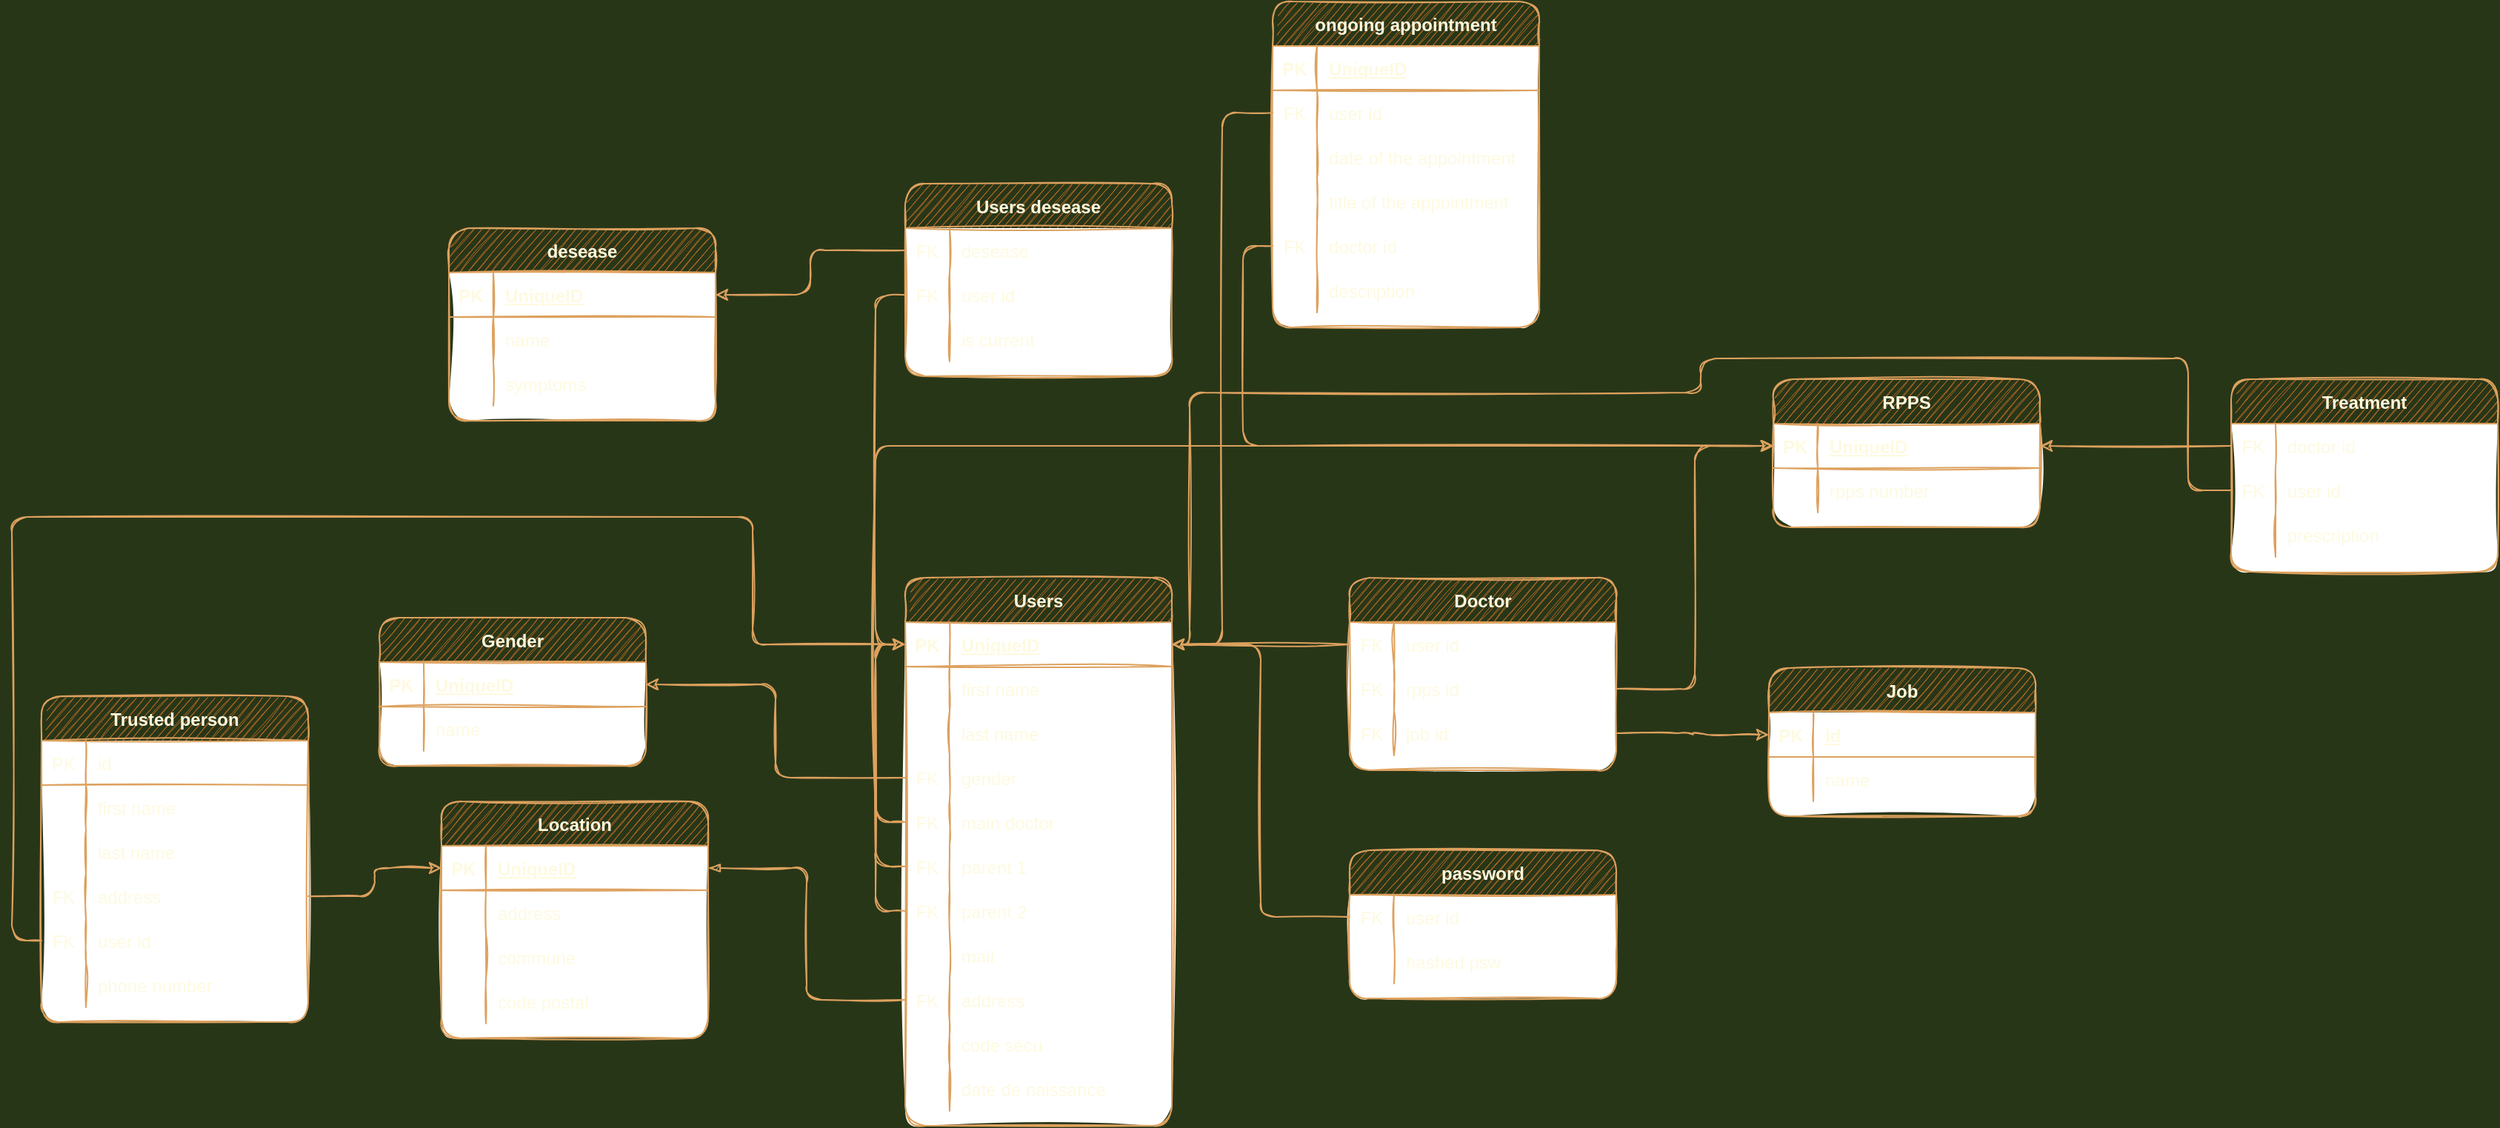 <mxfile version="16.1.2" type="device" pages="2"><diagram id="UymCx0v-dMUm3-TC3wGi" name="modèle flèche"><mxGraphModel dx="1296" dy="595" grid="0" gridSize="10" guides="1" tooltips="1" connect="1" arrows="1" fold="1" page="1" pageScale="1" pageWidth="2000" pageHeight="2000" background="#283618" math="0" shadow="0"><root><mxCell id="0"/><mxCell id="1" parent="0"/><mxCell id="rCe_Ou90WwGtMPkIwfiZ-5" value="Gender" style="shape=table;startSize=30;container=1;collapsible=1;childLayout=tableLayout;fixedRows=1;rowLines=0;fontStyle=1;align=center;resizeLast=1;fillColor=#BC6C25;strokeColor=#DDA15E;fontColor=#FEFAE0;sketch=1;rounded=1;swimlaneFillColor=default;" parent="1" vertex="1"><mxGeometry x="370" y="610" width="180" height="100" as="geometry"/></mxCell><mxCell id="rCe_Ou90WwGtMPkIwfiZ-6" value="" style="shape=partialRectangle;collapsible=0;dropTarget=0;pointerEvents=0;fillColor=none;top=0;left=0;bottom=1;right=0;points=[[0,0.5],[1,0.5]];portConstraint=eastwest;strokeColor=#DDA15E;fontColor=#FEFAE0;sketch=1;rounded=1;" parent="rCe_Ou90WwGtMPkIwfiZ-5" vertex="1"><mxGeometry y="30" width="180" height="30" as="geometry"/></mxCell><mxCell id="rCe_Ou90WwGtMPkIwfiZ-7" value="PK" style="shape=partialRectangle;connectable=0;fillColor=none;top=0;left=0;bottom=0;right=0;fontStyle=1;overflow=hidden;strokeColor=#DDA15E;fontColor=#FEFAE0;sketch=1;rounded=1;" parent="rCe_Ou90WwGtMPkIwfiZ-6" vertex="1"><mxGeometry width="30" height="30" as="geometry"><mxRectangle width="30" height="30" as="alternateBounds"/></mxGeometry></mxCell><mxCell id="rCe_Ou90WwGtMPkIwfiZ-8" value="UniqueID" style="shape=partialRectangle;connectable=0;fillColor=none;top=0;left=0;bottom=0;right=0;align=left;spacingLeft=6;fontStyle=5;overflow=hidden;strokeColor=#DDA15E;fontColor=#FEFAE0;sketch=1;rounded=1;" parent="rCe_Ou90WwGtMPkIwfiZ-6" vertex="1"><mxGeometry x="30" width="150" height="30" as="geometry"><mxRectangle width="150" height="30" as="alternateBounds"/></mxGeometry></mxCell><mxCell id="rCe_Ou90WwGtMPkIwfiZ-12" value="" style="shape=partialRectangle;collapsible=0;dropTarget=0;pointerEvents=0;fillColor=none;top=0;left=0;bottom=0;right=0;points=[[0,0.5],[1,0.5]];portConstraint=eastwest;strokeColor=#DDA15E;fontColor=#FEFAE0;sketch=1;rounded=1;" parent="rCe_Ou90WwGtMPkIwfiZ-5" vertex="1"><mxGeometry y="60" width="180" height="30" as="geometry"/></mxCell><mxCell id="rCe_Ou90WwGtMPkIwfiZ-13" value="" style="shape=partialRectangle;connectable=0;fillColor=none;top=0;left=0;bottom=0;right=0;editable=1;overflow=hidden;strokeColor=#DDA15E;fontColor=#FEFAE0;sketch=1;rounded=1;" parent="rCe_Ou90WwGtMPkIwfiZ-12" vertex="1"><mxGeometry width="30" height="30" as="geometry"><mxRectangle width="30" height="30" as="alternateBounds"/></mxGeometry></mxCell><mxCell id="rCe_Ou90WwGtMPkIwfiZ-14" value="name" style="shape=partialRectangle;connectable=0;fillColor=none;top=0;left=0;bottom=0;right=0;align=left;spacingLeft=6;overflow=hidden;strokeColor=#DDA15E;fontColor=#FEFAE0;sketch=1;rounded=1;" parent="rCe_Ou90WwGtMPkIwfiZ-12" vertex="1"><mxGeometry x="30" width="150" height="30" as="geometry"><mxRectangle width="150" height="30" as="alternateBounds"/></mxGeometry></mxCell><mxCell id="rCe_Ou90WwGtMPkIwfiZ-18" value="Users" style="shape=table;startSize=30;container=1;collapsible=1;childLayout=tableLayout;fixedRows=1;rowLines=0;fontStyle=1;align=center;resizeLast=1;fillColor=#BC6C25;strokeColor=#DDA15E;fontColor=#FEFAE0;sketch=1;rounded=1;gradientColor=none;swimlaneFillColor=default;" parent="1" vertex="1"><mxGeometry x="725" y="583" width="180" height="370.0" as="geometry"/></mxCell><mxCell id="rCe_Ou90WwGtMPkIwfiZ-19" value="" style="shape=partialRectangle;collapsible=0;dropTarget=0;pointerEvents=0;fillColor=none;top=0;left=0;bottom=1;right=0;points=[[0,0.5],[1,0.5]];portConstraint=eastwest;strokeColor=#DDA15E;fontColor=#FEFAE0;sketch=1;rounded=1;" parent="rCe_Ou90WwGtMPkIwfiZ-18" vertex="1"><mxGeometry y="30" width="180" height="30" as="geometry"/></mxCell><mxCell id="rCe_Ou90WwGtMPkIwfiZ-20" value="PK" style="shape=partialRectangle;connectable=0;fillColor=none;top=0;left=0;bottom=0;right=0;fontStyle=1;overflow=hidden;strokeColor=#DDA15E;fontColor=#FEFAE0;sketch=1;rounded=1;" parent="rCe_Ou90WwGtMPkIwfiZ-19" vertex="1"><mxGeometry width="30" height="30" as="geometry"><mxRectangle width="30" height="30" as="alternateBounds"/></mxGeometry></mxCell><mxCell id="rCe_Ou90WwGtMPkIwfiZ-21" value="UniqueID" style="shape=partialRectangle;connectable=0;fillColor=none;top=0;left=0;bottom=0;right=0;align=left;spacingLeft=6;fontStyle=5;overflow=hidden;strokeColor=#DDA15E;fontColor=#FEFAE0;sketch=1;rounded=1;" parent="rCe_Ou90WwGtMPkIwfiZ-19" vertex="1"><mxGeometry x="30" width="150" height="30" as="geometry"><mxRectangle width="150" height="30" as="alternateBounds"/></mxGeometry></mxCell><mxCell id="rCe_Ou90WwGtMPkIwfiZ-22" value="" style="shape=partialRectangle;collapsible=0;dropTarget=0;pointerEvents=0;fillColor=none;top=0;left=0;bottom=0;right=0;points=[[0,0.5],[1,0.5]];portConstraint=eastwest;strokeColor=#DDA15E;fontColor=#FEFAE0;sketch=1;rounded=1;" parent="rCe_Ou90WwGtMPkIwfiZ-18" vertex="1"><mxGeometry y="60" width="180" height="30" as="geometry"/></mxCell><mxCell id="rCe_Ou90WwGtMPkIwfiZ-23" value="" style="shape=partialRectangle;connectable=0;fillColor=none;top=0;left=0;bottom=0;right=0;editable=1;overflow=hidden;strokeColor=#DDA15E;fontColor=#FEFAE0;sketch=1;rounded=1;" parent="rCe_Ou90WwGtMPkIwfiZ-22" vertex="1"><mxGeometry width="30" height="30" as="geometry"><mxRectangle width="30" height="30" as="alternateBounds"/></mxGeometry></mxCell><mxCell id="rCe_Ou90WwGtMPkIwfiZ-24" value="first name" style="shape=partialRectangle;connectable=0;fillColor=none;top=0;left=0;bottom=0;right=0;align=left;spacingLeft=6;overflow=hidden;strokeColor=#DDA15E;fontColor=#FEFAE0;sketch=1;rounded=1;" parent="rCe_Ou90WwGtMPkIwfiZ-22" vertex="1"><mxGeometry x="30" width="150" height="30" as="geometry"><mxRectangle width="150" height="30" as="alternateBounds"/></mxGeometry></mxCell><mxCell id="rCe_Ou90WwGtMPkIwfiZ-25" value="" style="shape=partialRectangle;collapsible=0;dropTarget=0;pointerEvents=0;fillColor=none;top=0;left=0;bottom=0;right=0;points=[[0,0.5],[1,0.5]];portConstraint=eastwest;strokeColor=#DDA15E;fontColor=#FEFAE0;sketch=1;rounded=1;" parent="rCe_Ou90WwGtMPkIwfiZ-18" vertex="1"><mxGeometry y="90" width="180" height="30" as="geometry"/></mxCell><mxCell id="rCe_Ou90WwGtMPkIwfiZ-26" value="" style="shape=partialRectangle;connectable=0;fillColor=none;top=0;left=0;bottom=0;right=0;editable=1;overflow=hidden;strokeColor=#DDA15E;fontColor=#FEFAE0;sketch=1;rounded=1;" parent="rCe_Ou90WwGtMPkIwfiZ-25" vertex="1"><mxGeometry width="30" height="30" as="geometry"><mxRectangle width="30" height="30" as="alternateBounds"/></mxGeometry></mxCell><mxCell id="rCe_Ou90WwGtMPkIwfiZ-27" value="last name" style="shape=partialRectangle;connectable=0;fillColor=none;top=0;left=0;bottom=0;right=0;align=left;spacingLeft=6;overflow=hidden;strokeColor=#DDA15E;fontColor=#FEFAE0;sketch=1;rounded=1;" parent="rCe_Ou90WwGtMPkIwfiZ-25" vertex="1"><mxGeometry x="30" width="150" height="30" as="geometry"><mxRectangle width="150" height="30" as="alternateBounds"/></mxGeometry></mxCell><mxCell id="rCe_Ou90WwGtMPkIwfiZ-28" value="" style="shape=partialRectangle;collapsible=0;dropTarget=0;pointerEvents=0;fillColor=none;top=0;left=0;bottom=0;right=0;points=[[0,0.5],[1,0.5]];portConstraint=eastwest;strokeColor=#DDA15E;fontColor=#FEFAE0;sketch=1;rounded=1;" parent="rCe_Ou90WwGtMPkIwfiZ-18" vertex="1"><mxGeometry y="120" width="180" height="30" as="geometry"/></mxCell><mxCell id="rCe_Ou90WwGtMPkIwfiZ-29" value="FK" style="shape=partialRectangle;connectable=0;fillColor=none;top=0;left=0;bottom=0;right=0;editable=1;overflow=hidden;strokeColor=#DDA15E;fontColor=#FEFAE0;sketch=1;rounded=1;" parent="rCe_Ou90WwGtMPkIwfiZ-28" vertex="1"><mxGeometry width="30" height="30" as="geometry"><mxRectangle width="30" height="30" as="alternateBounds"/></mxGeometry></mxCell><mxCell id="rCe_Ou90WwGtMPkIwfiZ-30" value="gender" style="shape=partialRectangle;connectable=0;fillColor=none;top=0;left=0;bottom=0;right=0;align=left;spacingLeft=6;overflow=hidden;strokeColor=#DDA15E;fontColor=#FEFAE0;sketch=1;rounded=1;" parent="rCe_Ou90WwGtMPkIwfiZ-28" vertex="1"><mxGeometry x="30" width="150" height="30" as="geometry"><mxRectangle width="150" height="30" as="alternateBounds"/></mxGeometry></mxCell><mxCell id="rCe_Ou90WwGtMPkIwfiZ-31" value="" style="shape=partialRectangle;collapsible=0;dropTarget=0;pointerEvents=0;fillColor=none;top=0;left=0;bottom=0;right=0;points=[[0,0.5],[1,0.5]];portConstraint=eastwest;strokeColor=#DDA15E;fontColor=#FEFAE0;sketch=1;rounded=1;" parent="rCe_Ou90WwGtMPkIwfiZ-18" vertex="1"><mxGeometry y="150" width="180" height="30" as="geometry"/></mxCell><mxCell id="rCe_Ou90WwGtMPkIwfiZ-32" value="FK" style="shape=partialRectangle;connectable=0;fillColor=none;top=0;left=0;bottom=0;right=0;editable=1;overflow=hidden;strokeColor=#DDA15E;fontColor=#FEFAE0;sketch=1;rounded=1;" parent="rCe_Ou90WwGtMPkIwfiZ-31" vertex="1"><mxGeometry width="30" height="30" as="geometry"><mxRectangle width="30" height="30" as="alternateBounds"/></mxGeometry></mxCell><mxCell id="rCe_Ou90WwGtMPkIwfiZ-33" value="main doctor" style="shape=partialRectangle;connectable=0;fillColor=none;top=0;left=0;bottom=0;right=0;align=left;spacingLeft=6;overflow=hidden;strokeColor=#DDA15E;fontColor=#FEFAE0;sketch=1;rounded=1;" parent="rCe_Ou90WwGtMPkIwfiZ-31" vertex="1"><mxGeometry x="30" width="150" height="30" as="geometry"><mxRectangle width="150" height="30" as="alternateBounds"/></mxGeometry></mxCell><mxCell id="rCe_Ou90WwGtMPkIwfiZ-233" style="edgeStyle=orthogonalEdgeStyle;rounded=1;orthogonalLoop=1;jettySize=auto;html=1;exitX=0;exitY=0.5;exitDx=0;exitDy=0;entryX=0;entryY=0.5;entryDx=0;entryDy=0;labelBackgroundColor=#283618;strokeColor=#DDA15E;fontColor=#FEFAE0;sketch=1;" parent="rCe_Ou90WwGtMPkIwfiZ-18" source="rCe_Ou90WwGtMPkIwfiZ-95" target="rCe_Ou90WwGtMPkIwfiZ-19" edge="1"><mxGeometry relative="1" as="geometry"/></mxCell><mxCell id="rCe_Ou90WwGtMPkIwfiZ-95" value="" style="shape=partialRectangle;collapsible=0;dropTarget=0;pointerEvents=0;fillColor=none;top=0;left=0;bottom=0;right=0;points=[[0,0.5],[1,0.5]];portConstraint=eastwest;strokeColor=#DDA15E;fontColor=#FEFAE0;sketch=1;rounded=1;" parent="rCe_Ou90WwGtMPkIwfiZ-18" vertex="1"><mxGeometry y="180" width="180" height="30" as="geometry"/></mxCell><mxCell id="rCe_Ou90WwGtMPkIwfiZ-96" value="FK" style="shape=partialRectangle;connectable=0;fillColor=none;top=0;left=0;bottom=0;right=0;editable=1;overflow=hidden;strokeColor=#DDA15E;fontColor=#FEFAE0;sketch=1;rounded=1;" parent="rCe_Ou90WwGtMPkIwfiZ-95" vertex="1"><mxGeometry width="30" height="30" as="geometry"><mxRectangle width="30" height="30" as="alternateBounds"/></mxGeometry></mxCell><mxCell id="rCe_Ou90WwGtMPkIwfiZ-97" value="parent 1" style="shape=partialRectangle;connectable=0;fillColor=none;top=0;left=0;bottom=0;right=0;align=left;spacingLeft=6;overflow=hidden;strokeColor=#DDA15E;fontColor=#FEFAE0;sketch=1;rounded=1;" parent="rCe_Ou90WwGtMPkIwfiZ-95" vertex="1"><mxGeometry x="30" width="150" height="30" as="geometry"><mxRectangle width="150" height="30" as="alternateBounds"/></mxGeometry></mxCell><mxCell id="rCe_Ou90WwGtMPkIwfiZ-232" style="edgeStyle=orthogonalEdgeStyle;rounded=1;orthogonalLoop=1;jettySize=auto;html=1;exitX=0;exitY=0.5;exitDx=0;exitDy=0;entryX=0;entryY=0.5;entryDx=0;entryDy=0;labelBackgroundColor=#283618;strokeColor=#DDA15E;fontColor=#FEFAE0;sketch=1;" parent="rCe_Ou90WwGtMPkIwfiZ-18" source="rCe_Ou90WwGtMPkIwfiZ-98" target="rCe_Ou90WwGtMPkIwfiZ-19" edge="1"><mxGeometry relative="1" as="geometry"/></mxCell><mxCell id="rCe_Ou90WwGtMPkIwfiZ-98" value="" style="shape=partialRectangle;collapsible=0;dropTarget=0;pointerEvents=0;fillColor=none;top=0;left=0;bottom=0;right=0;points=[[0,0.5],[1,0.5]];portConstraint=eastwest;strokeColor=#DDA15E;fontColor=#FEFAE0;sketch=1;rounded=1;" parent="rCe_Ou90WwGtMPkIwfiZ-18" vertex="1"><mxGeometry y="210" width="180" height="30" as="geometry"/></mxCell><mxCell id="rCe_Ou90WwGtMPkIwfiZ-99" value="FK" style="shape=partialRectangle;connectable=0;fillColor=none;top=0;left=0;bottom=0;right=0;editable=1;overflow=hidden;strokeColor=#DDA15E;fontColor=#FEFAE0;sketch=1;rounded=1;" parent="rCe_Ou90WwGtMPkIwfiZ-98" vertex="1"><mxGeometry width="30" height="30" as="geometry"><mxRectangle width="30" height="30" as="alternateBounds"/></mxGeometry></mxCell><mxCell id="rCe_Ou90WwGtMPkIwfiZ-100" value="parent 2" style="shape=partialRectangle;connectable=0;fillColor=none;top=0;left=0;bottom=0;right=0;align=left;spacingLeft=6;overflow=hidden;strokeColor=#DDA15E;fontColor=#FEFAE0;sketch=1;rounded=1;" parent="rCe_Ou90WwGtMPkIwfiZ-98" vertex="1"><mxGeometry x="30" width="150" height="30" as="geometry"><mxRectangle width="150" height="30" as="alternateBounds"/></mxGeometry></mxCell><mxCell id="rCe_Ou90WwGtMPkIwfiZ-187" value="" style="shape=partialRectangle;collapsible=0;dropTarget=0;pointerEvents=0;fillColor=none;top=0;left=0;bottom=0;right=0;points=[[0,0.5],[1,0.5]];portConstraint=eastwest;strokeColor=#DDA15E;fontColor=#FEFAE0;sketch=1;rounded=1;" parent="rCe_Ou90WwGtMPkIwfiZ-18" vertex="1"><mxGeometry y="240" width="180" height="30" as="geometry"/></mxCell><mxCell id="rCe_Ou90WwGtMPkIwfiZ-188" value="   " style="shape=partialRectangle;connectable=0;fillColor=none;top=0;left=0;bottom=0;right=0;editable=1;overflow=hidden;strokeColor=#DDA15E;fontColor=#FEFAE0;sketch=1;rounded=1;" parent="rCe_Ou90WwGtMPkIwfiZ-187" vertex="1"><mxGeometry width="30" height="30" as="geometry"><mxRectangle width="30" height="30" as="alternateBounds"/></mxGeometry></mxCell><mxCell id="rCe_Ou90WwGtMPkIwfiZ-189" value="mail" style="shape=partialRectangle;connectable=0;fillColor=none;top=0;left=0;bottom=0;right=0;align=left;spacingLeft=6;overflow=hidden;strokeColor=#DDA15E;fontColor=#FEFAE0;sketch=1;rounded=1;" parent="rCe_Ou90WwGtMPkIwfiZ-187" vertex="1"><mxGeometry x="30" width="150" height="30" as="geometry"><mxRectangle width="150" height="30" as="alternateBounds"/></mxGeometry></mxCell><mxCell id="rCe_Ou90WwGtMPkIwfiZ-305" value="" style="shape=partialRectangle;collapsible=0;dropTarget=0;pointerEvents=0;fillColor=none;top=0;left=0;bottom=0;right=0;points=[[0,0.5],[1,0.5]];portConstraint=eastwest;strokeColor=#DDA15E;fontColor=#FEFAE0;sketch=1;rounded=1;" parent="rCe_Ou90WwGtMPkIwfiZ-18" vertex="1"><mxGeometry y="270" width="180" height="30" as="geometry"/></mxCell><mxCell id="rCe_Ou90WwGtMPkIwfiZ-306" value="FK" style="shape=partialRectangle;connectable=0;fillColor=none;top=0;left=0;bottom=0;right=0;editable=1;overflow=hidden;strokeColor=#DDA15E;fontColor=#FEFAE0;sketch=1;rounded=1;" parent="rCe_Ou90WwGtMPkIwfiZ-305" vertex="1"><mxGeometry width="30" height="30" as="geometry"><mxRectangle width="30" height="30" as="alternateBounds"/></mxGeometry></mxCell><mxCell id="rCe_Ou90WwGtMPkIwfiZ-307" value="address" style="shape=partialRectangle;connectable=0;fillColor=none;top=0;left=0;bottom=0;right=0;align=left;spacingLeft=6;overflow=hidden;strokeColor=#DDA15E;fontColor=#FEFAE0;sketch=1;rounded=1;" parent="rCe_Ou90WwGtMPkIwfiZ-305" vertex="1"><mxGeometry x="30" width="150" height="30" as="geometry"><mxRectangle width="150" height="30" as="alternateBounds"/></mxGeometry></mxCell><mxCell id="7MbAlh2RJpSTLf7r3ZNF-1" value="" style="shape=partialRectangle;collapsible=0;dropTarget=0;pointerEvents=0;fillColor=none;top=0;left=0;bottom=0;right=0;points=[[0,0.5],[1,0.5]];portConstraint=eastwest;strokeColor=#DDA15E;fontColor=#FEFAE0;sketch=1;rounded=1;" parent="rCe_Ou90WwGtMPkIwfiZ-18" vertex="1"><mxGeometry y="300" width="180" height="30" as="geometry"/></mxCell><mxCell id="7MbAlh2RJpSTLf7r3ZNF-2" value="" style="shape=partialRectangle;connectable=0;fillColor=none;top=0;left=0;bottom=0;right=0;editable=1;overflow=hidden;strokeColor=#DDA15E;fontColor=#FEFAE0;sketch=1;rounded=1;" parent="7MbAlh2RJpSTLf7r3ZNF-1" vertex="1"><mxGeometry width="30" height="30" as="geometry"><mxRectangle width="30" height="30" as="alternateBounds"/></mxGeometry></mxCell><mxCell id="7MbAlh2RJpSTLf7r3ZNF-3" value="code sécu" style="shape=partialRectangle;connectable=0;fillColor=none;top=0;left=0;bottom=0;right=0;align=left;spacingLeft=6;overflow=hidden;strokeColor=#DDA15E;fontColor=#FEFAE0;sketch=1;rounded=1;" parent="7MbAlh2RJpSTLf7r3ZNF-1" vertex="1"><mxGeometry x="30" width="150" height="30" as="geometry"><mxRectangle width="150" height="30" as="alternateBounds"/></mxGeometry></mxCell><mxCell id="MAqyGFHW13-Q5Mjd-oht-1" value="" style="shape=partialRectangle;collapsible=0;dropTarget=0;pointerEvents=0;fillColor=none;top=0;left=0;bottom=0;right=0;points=[[0,0.5],[1,0.5]];portConstraint=eastwest;strokeColor=#DDA15E;fontColor=#FEFAE0;sketch=1;rounded=1;" parent="rCe_Ou90WwGtMPkIwfiZ-18" vertex="1"><mxGeometry y="330" width="180" height="30" as="geometry"/></mxCell><mxCell id="MAqyGFHW13-Q5Mjd-oht-2" value="   " style="shape=partialRectangle;connectable=0;fillColor=none;top=0;left=0;bottom=0;right=0;editable=1;overflow=hidden;strokeColor=#DDA15E;fontColor=#FEFAE0;sketch=1;rounded=1;" parent="MAqyGFHW13-Q5Mjd-oht-1" vertex="1"><mxGeometry width="30" height="30" as="geometry"><mxRectangle width="30" height="30" as="alternateBounds"/></mxGeometry></mxCell><mxCell id="MAqyGFHW13-Q5Mjd-oht-3" value="date de naissance" style="shape=partialRectangle;connectable=0;fillColor=none;top=0;left=0;bottom=0;right=0;align=left;spacingLeft=6;overflow=hidden;strokeColor=#DDA15E;fontColor=#FEFAE0;sketch=1;rounded=1;" parent="MAqyGFHW13-Q5Mjd-oht-1" vertex="1"><mxGeometry x="30" width="150" height="30" as="geometry"><mxRectangle width="150" height="30" as="alternateBounds"/></mxGeometry></mxCell><mxCell id="rCe_Ou90WwGtMPkIwfiZ-37" value="Doctor" style="shape=table;startSize=30;container=1;collapsible=1;childLayout=tableLayout;fixedRows=1;rowLines=0;fontStyle=1;align=center;resizeLast=1;fillColor=#BC6C25;strokeColor=#DDA15E;fontColor=#FEFAE0;sketch=1;rounded=1;swimlaneFillColor=default;" parent="1" vertex="1"><mxGeometry x="1025" y="583" width="180" height="130.0" as="geometry"/></mxCell><mxCell id="rCe_Ou90WwGtMPkIwfiZ-193" value="" style="shape=partialRectangle;collapsible=0;dropTarget=0;pointerEvents=0;fillColor=none;top=0;left=0;bottom=0;right=0;points=[[0,0.5],[1,0.5]];portConstraint=eastwest;strokeColor=#DDA15E;fontColor=#FEFAE0;sketch=1;rounded=1;" parent="rCe_Ou90WwGtMPkIwfiZ-37" vertex="1"><mxGeometry y="30" width="180" height="30" as="geometry"/></mxCell><mxCell id="rCe_Ou90WwGtMPkIwfiZ-194" value="FK" style="shape=partialRectangle;connectable=0;fillColor=none;top=0;left=0;bottom=0;right=0;editable=1;overflow=hidden;strokeColor=#DDA15E;fontColor=#FEFAE0;sketch=1;rounded=1;" parent="rCe_Ou90WwGtMPkIwfiZ-193" vertex="1"><mxGeometry width="30" height="30" as="geometry"><mxRectangle width="30" height="30" as="alternateBounds"/></mxGeometry></mxCell><mxCell id="rCe_Ou90WwGtMPkIwfiZ-195" value="user id" style="shape=partialRectangle;connectable=0;fillColor=none;top=0;left=0;bottom=0;right=0;align=left;spacingLeft=6;overflow=hidden;strokeColor=#DDA15E;fontColor=#FEFAE0;sketch=1;rounded=1;" parent="rCe_Ou90WwGtMPkIwfiZ-193" vertex="1"><mxGeometry x="30" width="150" height="30" as="geometry"><mxRectangle width="150" height="30" as="alternateBounds"/></mxGeometry></mxCell><mxCell id="rCe_Ou90WwGtMPkIwfiZ-41" value="" style="shape=partialRectangle;collapsible=0;dropTarget=0;pointerEvents=0;fillColor=none;top=0;left=0;bottom=0;right=0;points=[[0,0.5],[1,0.5]];portConstraint=eastwest;strokeColor=#DDA15E;fontColor=#FEFAE0;sketch=1;rounded=1;" parent="rCe_Ou90WwGtMPkIwfiZ-37" vertex="1"><mxGeometry y="60" width="180" height="30" as="geometry"/></mxCell><mxCell id="rCe_Ou90WwGtMPkIwfiZ-42" value="FK" style="shape=partialRectangle;connectable=0;fillColor=none;top=0;left=0;bottom=0;right=0;editable=1;overflow=hidden;strokeColor=#DDA15E;fontColor=#FEFAE0;sketch=1;rounded=1;" parent="rCe_Ou90WwGtMPkIwfiZ-41" vertex="1"><mxGeometry width="30" height="30" as="geometry"><mxRectangle width="30" height="30" as="alternateBounds"/></mxGeometry></mxCell><mxCell id="rCe_Ou90WwGtMPkIwfiZ-43" value="rpps id" style="shape=partialRectangle;connectable=0;fillColor=none;top=0;left=0;bottom=0;right=0;align=left;spacingLeft=6;overflow=hidden;strokeColor=#DDA15E;fontColor=#FEFAE0;sketch=1;rounded=1;" parent="rCe_Ou90WwGtMPkIwfiZ-41" vertex="1"><mxGeometry x="30" width="150" height="30" as="geometry"><mxRectangle width="150" height="30" as="alternateBounds"/></mxGeometry></mxCell><mxCell id="rCe_Ou90WwGtMPkIwfiZ-56" value="" style="shape=partialRectangle;collapsible=0;dropTarget=0;pointerEvents=0;fillColor=none;top=0;left=0;bottom=0;right=0;points=[[0,0.5],[1,0.5]];portConstraint=eastwest;strokeColor=#DDA15E;fontColor=#FEFAE0;sketch=1;rounded=1;" parent="rCe_Ou90WwGtMPkIwfiZ-37" vertex="1"><mxGeometry y="90" width="180" height="30" as="geometry"/></mxCell><mxCell id="rCe_Ou90WwGtMPkIwfiZ-57" value="FK" style="shape=partialRectangle;connectable=0;fillColor=none;top=0;left=0;bottom=0;right=0;editable=1;overflow=hidden;strokeColor=#DDA15E;fontColor=#FEFAE0;sketch=1;rounded=1;" parent="rCe_Ou90WwGtMPkIwfiZ-56" vertex="1"><mxGeometry width="30" height="30" as="geometry"><mxRectangle width="30" height="30" as="alternateBounds"/></mxGeometry></mxCell><mxCell id="rCe_Ou90WwGtMPkIwfiZ-58" value="job id" style="shape=partialRectangle;connectable=0;fillColor=none;top=0;left=0;bottom=0;right=0;align=left;spacingLeft=6;overflow=hidden;strokeColor=#DDA15E;fontColor=#FEFAE0;sketch=1;rounded=1;" parent="rCe_Ou90WwGtMPkIwfiZ-56" vertex="1"><mxGeometry x="30" width="150" height="30" as="geometry"><mxRectangle width="150" height="30" as="alternateBounds"/></mxGeometry></mxCell><mxCell id="rCe_Ou90WwGtMPkIwfiZ-59" value="Job" style="shape=table;startSize=30;container=1;collapsible=1;childLayout=tableLayout;fixedRows=1;rowLines=0;fontStyle=1;align=center;resizeLast=1;fillColor=#BC6C25;strokeColor=#DDA15E;fontColor=#FEFAE0;sketch=1;rounded=1;swimlaneFillColor=default;" parent="1" vertex="1"><mxGeometry x="1308" y="644" width="180" height="100.0" as="geometry"/></mxCell><mxCell id="rCe_Ou90WwGtMPkIwfiZ-60" value="" style="shape=partialRectangle;collapsible=0;dropTarget=0;pointerEvents=0;fillColor=none;top=0;left=0;bottom=1;right=0;points=[[0,0.5],[1,0.5]];portConstraint=eastwest;strokeColor=#DDA15E;fontColor=#FEFAE0;sketch=1;rounded=1;" parent="rCe_Ou90WwGtMPkIwfiZ-59" vertex="1"><mxGeometry y="30" width="180" height="30" as="geometry"/></mxCell><mxCell id="rCe_Ou90WwGtMPkIwfiZ-61" value="PK" style="shape=partialRectangle;connectable=0;fillColor=none;top=0;left=0;bottom=0;right=0;fontStyle=1;overflow=hidden;strokeColor=#DDA15E;fontColor=#FEFAE0;sketch=1;rounded=1;" parent="rCe_Ou90WwGtMPkIwfiZ-60" vertex="1"><mxGeometry width="30" height="30" as="geometry"><mxRectangle width="30" height="30" as="alternateBounds"/></mxGeometry></mxCell><mxCell id="rCe_Ou90WwGtMPkIwfiZ-62" value="id" style="shape=partialRectangle;connectable=0;fillColor=none;top=0;left=0;bottom=0;right=0;align=left;spacingLeft=6;fontStyle=5;overflow=hidden;strokeColor=#DDA15E;fontColor=#FEFAE0;sketch=1;rounded=1;" parent="rCe_Ou90WwGtMPkIwfiZ-60" vertex="1"><mxGeometry x="30" width="150" height="30" as="geometry"><mxRectangle width="150" height="30" as="alternateBounds"/></mxGeometry></mxCell><mxCell id="rCe_Ou90WwGtMPkIwfiZ-63" value="" style="shape=partialRectangle;collapsible=0;dropTarget=0;pointerEvents=0;fillColor=none;top=0;left=0;bottom=0;right=0;points=[[0,0.5],[1,0.5]];portConstraint=eastwest;strokeColor=#DDA15E;fontColor=#FEFAE0;sketch=1;rounded=1;" parent="rCe_Ou90WwGtMPkIwfiZ-59" vertex="1"><mxGeometry y="60" width="180" height="30" as="geometry"/></mxCell><mxCell id="rCe_Ou90WwGtMPkIwfiZ-64" value="" style="shape=partialRectangle;connectable=0;fillColor=none;top=0;left=0;bottom=0;right=0;editable=1;overflow=hidden;strokeColor=#DDA15E;fontColor=#FEFAE0;sketch=1;rounded=1;" parent="rCe_Ou90WwGtMPkIwfiZ-63" vertex="1"><mxGeometry width="30" height="30" as="geometry"><mxRectangle width="30" height="30" as="alternateBounds"/></mxGeometry></mxCell><mxCell id="rCe_Ou90WwGtMPkIwfiZ-65" value="name" style="shape=partialRectangle;connectable=0;fillColor=none;top=0;left=0;bottom=0;right=0;align=left;spacingLeft=6;overflow=hidden;strokeColor=#DDA15E;fontColor=#FEFAE0;sketch=1;rounded=1;" parent="rCe_Ou90WwGtMPkIwfiZ-63" vertex="1"><mxGeometry x="30" width="150" height="30" as="geometry"><mxRectangle width="150" height="30" as="alternateBounds"/></mxGeometry></mxCell><mxCell id="rCe_Ou90WwGtMPkIwfiZ-69" value="RPPS" style="shape=table;startSize=30;container=1;collapsible=1;childLayout=tableLayout;fixedRows=1;rowLines=0;fontStyle=1;align=center;resizeLast=1;fillColor=#BC6C25;strokeColor=#DDA15E;fontColor=#FEFAE0;sketch=1;rounded=1;swimlaneFillColor=default;" parent="1" vertex="1"><mxGeometry x="1311" y="449" width="180" height="100" as="geometry"/></mxCell><mxCell id="rCe_Ou90WwGtMPkIwfiZ-70" value="" style="shape=partialRectangle;collapsible=0;dropTarget=0;pointerEvents=0;fillColor=none;top=0;left=0;bottom=1;right=0;points=[[0,0.5],[1,0.5]];portConstraint=eastwest;strokeColor=#DDA15E;fontColor=#FEFAE0;sketch=1;rounded=1;" parent="rCe_Ou90WwGtMPkIwfiZ-69" vertex="1"><mxGeometry y="30" width="180" height="30" as="geometry"/></mxCell><mxCell id="rCe_Ou90WwGtMPkIwfiZ-71" value="PK" style="shape=partialRectangle;connectable=0;fillColor=none;top=0;left=0;bottom=0;right=0;fontStyle=1;overflow=hidden;strokeColor=#DDA15E;fontColor=#FEFAE0;sketch=1;rounded=1;" parent="rCe_Ou90WwGtMPkIwfiZ-70" vertex="1"><mxGeometry width="30" height="30" as="geometry"><mxRectangle width="30" height="30" as="alternateBounds"/></mxGeometry></mxCell><mxCell id="rCe_Ou90WwGtMPkIwfiZ-72" value="UniqueID" style="shape=partialRectangle;connectable=0;fillColor=none;top=0;left=0;bottom=0;right=0;align=left;spacingLeft=6;fontStyle=5;overflow=hidden;strokeColor=#DDA15E;fontColor=#FEFAE0;sketch=1;rounded=1;" parent="rCe_Ou90WwGtMPkIwfiZ-70" vertex="1"><mxGeometry x="30" width="150" height="30" as="geometry"><mxRectangle width="150" height="30" as="alternateBounds"/></mxGeometry></mxCell><mxCell id="rCe_Ou90WwGtMPkIwfiZ-73" value="" style="shape=partialRectangle;collapsible=0;dropTarget=0;pointerEvents=0;fillColor=none;top=0;left=0;bottom=0;right=0;points=[[0,0.5],[1,0.5]];portConstraint=eastwest;strokeColor=#DDA15E;fontColor=#FEFAE0;sketch=1;rounded=1;" parent="rCe_Ou90WwGtMPkIwfiZ-69" vertex="1"><mxGeometry y="60" width="180" height="30" as="geometry"/></mxCell><mxCell id="rCe_Ou90WwGtMPkIwfiZ-74" value="" style="shape=partialRectangle;connectable=0;fillColor=none;top=0;left=0;bottom=0;right=0;editable=1;overflow=hidden;strokeColor=#DDA15E;fontColor=#FEFAE0;sketch=1;rounded=1;" parent="rCe_Ou90WwGtMPkIwfiZ-73" vertex="1"><mxGeometry width="30" height="30" as="geometry"><mxRectangle width="30" height="30" as="alternateBounds"/></mxGeometry></mxCell><mxCell id="rCe_Ou90WwGtMPkIwfiZ-75" value="rpps number" style="shape=partialRectangle;connectable=0;fillColor=none;top=0;left=0;bottom=0;right=0;align=left;spacingLeft=6;overflow=hidden;strokeColor=#DDA15E;fontColor=#FEFAE0;sketch=1;rounded=1;" parent="rCe_Ou90WwGtMPkIwfiZ-73" vertex="1"><mxGeometry x="30" width="150" height="30" as="geometry"><mxRectangle width="150" height="30" as="alternateBounds"/></mxGeometry></mxCell><mxCell id="rCe_Ou90WwGtMPkIwfiZ-101" value="desease" style="shape=table;startSize=30;container=1;collapsible=1;childLayout=tableLayout;fixedRows=1;rowLines=0;fontStyle=1;align=center;resizeLast=1;fillColor=#BC6C25;strokeColor=#DDA15E;fontColor=#FEFAE0;sketch=1;rounded=1;swimlaneFillColor=default;" parent="1" vertex="1"><mxGeometry x="417" y="347" width="180" height="130" as="geometry"/></mxCell><mxCell id="rCe_Ou90WwGtMPkIwfiZ-102" value="" style="shape=partialRectangle;collapsible=0;dropTarget=0;pointerEvents=0;fillColor=none;top=0;left=0;bottom=1;right=0;points=[[0,0.5],[1,0.5]];portConstraint=eastwest;strokeColor=#DDA15E;fontColor=#FEFAE0;sketch=1;rounded=1;" parent="rCe_Ou90WwGtMPkIwfiZ-101" vertex="1"><mxGeometry y="30" width="180" height="30" as="geometry"/></mxCell><mxCell id="rCe_Ou90WwGtMPkIwfiZ-103" value="PK" style="shape=partialRectangle;connectable=0;fillColor=none;top=0;left=0;bottom=0;right=0;fontStyle=1;overflow=hidden;strokeColor=#DDA15E;fontColor=#FEFAE0;sketch=1;rounded=1;" parent="rCe_Ou90WwGtMPkIwfiZ-102" vertex="1"><mxGeometry width="30" height="30" as="geometry"><mxRectangle width="30" height="30" as="alternateBounds"/></mxGeometry></mxCell><mxCell id="rCe_Ou90WwGtMPkIwfiZ-104" value="UniqueID" style="shape=partialRectangle;connectable=0;fillColor=none;top=0;left=0;bottom=0;right=0;align=left;spacingLeft=6;fontStyle=5;overflow=hidden;strokeColor=#DDA15E;fontColor=#FEFAE0;sketch=1;rounded=1;" parent="rCe_Ou90WwGtMPkIwfiZ-102" vertex="1"><mxGeometry x="30" width="150" height="30" as="geometry"><mxRectangle width="150" height="30" as="alternateBounds"/></mxGeometry></mxCell><mxCell id="rCe_Ou90WwGtMPkIwfiZ-105" value="" style="shape=partialRectangle;collapsible=0;dropTarget=0;pointerEvents=0;fillColor=none;top=0;left=0;bottom=0;right=0;points=[[0,0.5],[1,0.5]];portConstraint=eastwest;strokeColor=#DDA15E;fontColor=#FEFAE0;sketch=1;rounded=1;" parent="rCe_Ou90WwGtMPkIwfiZ-101" vertex="1"><mxGeometry y="60" width="180" height="30" as="geometry"/></mxCell><mxCell id="rCe_Ou90WwGtMPkIwfiZ-106" value="" style="shape=partialRectangle;connectable=0;fillColor=none;top=0;left=0;bottom=0;right=0;editable=1;overflow=hidden;strokeColor=#DDA15E;fontColor=#FEFAE0;sketch=1;rounded=1;" parent="rCe_Ou90WwGtMPkIwfiZ-105" vertex="1"><mxGeometry width="30" height="30" as="geometry"><mxRectangle width="30" height="30" as="alternateBounds"/></mxGeometry></mxCell><mxCell id="rCe_Ou90WwGtMPkIwfiZ-107" value="name" style="shape=partialRectangle;connectable=0;fillColor=none;top=0;left=0;bottom=0;right=0;align=left;spacingLeft=6;overflow=hidden;strokeColor=#DDA15E;fontColor=#FEFAE0;sketch=1;rounded=1;" parent="rCe_Ou90WwGtMPkIwfiZ-105" vertex="1"><mxGeometry x="30" width="150" height="30" as="geometry"><mxRectangle width="150" height="30" as="alternateBounds"/></mxGeometry></mxCell><mxCell id="rCe_Ou90WwGtMPkIwfiZ-175" value="" style="shape=partialRectangle;collapsible=0;dropTarget=0;pointerEvents=0;fillColor=none;top=0;left=0;bottom=0;right=0;points=[[0,0.5],[1,0.5]];portConstraint=eastwest;strokeColor=#DDA15E;fontColor=#FEFAE0;sketch=1;rounded=1;" parent="rCe_Ou90WwGtMPkIwfiZ-101" vertex="1"><mxGeometry y="90" width="180" height="30" as="geometry"/></mxCell><mxCell id="rCe_Ou90WwGtMPkIwfiZ-176" value="" style="shape=partialRectangle;connectable=0;fillColor=none;top=0;left=0;bottom=0;right=0;editable=1;overflow=hidden;strokeColor=#DDA15E;fontColor=#FEFAE0;sketch=1;rounded=1;" parent="rCe_Ou90WwGtMPkIwfiZ-175" vertex="1"><mxGeometry width="30" height="30" as="geometry"><mxRectangle width="30" height="30" as="alternateBounds"/></mxGeometry></mxCell><mxCell id="rCe_Ou90WwGtMPkIwfiZ-177" value="symptoms" style="shape=partialRectangle;connectable=0;fillColor=none;top=0;left=0;bottom=0;right=0;align=left;spacingLeft=6;overflow=hidden;strokeColor=#DDA15E;fontColor=#FEFAE0;sketch=1;rounded=1;" parent="rCe_Ou90WwGtMPkIwfiZ-175" vertex="1"><mxGeometry x="30" width="150" height="30" as="geometry"><mxRectangle width="150" height="30" as="alternateBounds"/></mxGeometry></mxCell><mxCell id="rCe_Ou90WwGtMPkIwfiZ-108" value="Users desease" style="shape=table;startSize=30;container=1;collapsible=1;childLayout=tableLayout;fixedRows=1;rowLines=0;fontStyle=1;align=center;resizeLast=1;fillColor=#BC6C25;strokeColor=#DDA15E;fontColor=#FEFAE0;sketch=1;rounded=1;swimlaneFillColor=default;" parent="1" vertex="1"><mxGeometry x="725" y="317" width="180" height="130.0" as="geometry"/></mxCell><mxCell id="rCe_Ou90WwGtMPkIwfiZ-115" value="" style="shape=partialRectangle;collapsible=0;dropTarget=0;pointerEvents=0;fillColor=none;top=0;left=0;bottom=0;right=0;points=[[0,0.5],[1,0.5]];portConstraint=eastwest;strokeColor=#DDA15E;fontColor=#FEFAE0;sketch=1;rounded=1;" parent="rCe_Ou90WwGtMPkIwfiZ-108" vertex="1"><mxGeometry y="30" width="180" height="30" as="geometry"/></mxCell><mxCell id="rCe_Ou90WwGtMPkIwfiZ-116" value="FK" style="shape=partialRectangle;connectable=0;fillColor=none;top=0;left=0;bottom=0;right=0;editable=1;overflow=hidden;strokeColor=#DDA15E;fontColor=#FEFAE0;sketch=1;rounded=1;" parent="rCe_Ou90WwGtMPkIwfiZ-115" vertex="1"><mxGeometry width="30" height="30" as="geometry"><mxRectangle width="30" height="30" as="alternateBounds"/></mxGeometry></mxCell><mxCell id="rCe_Ou90WwGtMPkIwfiZ-117" value="desease" style="shape=partialRectangle;connectable=0;fillColor=none;top=0;left=0;bottom=0;right=0;align=left;spacingLeft=6;overflow=hidden;strokeColor=#DDA15E;fontColor=#FEFAE0;sketch=1;rounded=1;" parent="rCe_Ou90WwGtMPkIwfiZ-115" vertex="1"><mxGeometry x="30" width="150" height="30" as="geometry"><mxRectangle width="150" height="30" as="alternateBounds"/></mxGeometry></mxCell><mxCell id="rCe_Ou90WwGtMPkIwfiZ-178" value="" style="shape=partialRectangle;collapsible=0;dropTarget=0;pointerEvents=0;fillColor=none;top=0;left=0;bottom=0;right=0;points=[[0,0.5],[1,0.5]];portConstraint=eastwest;strokeColor=#DDA15E;fontColor=#FEFAE0;sketch=1;rounded=1;" parent="rCe_Ou90WwGtMPkIwfiZ-108" vertex="1"><mxGeometry y="60" width="180" height="30" as="geometry"/></mxCell><mxCell id="rCe_Ou90WwGtMPkIwfiZ-179" value="FK" style="shape=partialRectangle;connectable=0;fillColor=none;top=0;left=0;bottom=0;right=0;editable=1;overflow=hidden;strokeColor=#DDA15E;fontColor=#FEFAE0;sketch=1;rounded=1;" parent="rCe_Ou90WwGtMPkIwfiZ-178" vertex="1"><mxGeometry width="30" height="30" as="geometry"><mxRectangle width="30" height="30" as="alternateBounds"/></mxGeometry></mxCell><mxCell id="rCe_Ou90WwGtMPkIwfiZ-180" value="user id" style="shape=partialRectangle;connectable=0;fillColor=none;top=0;left=0;bottom=0;right=0;align=left;spacingLeft=6;overflow=hidden;strokeColor=#DDA15E;fontColor=#FEFAE0;sketch=1;rounded=1;" parent="rCe_Ou90WwGtMPkIwfiZ-178" vertex="1"><mxGeometry x="30" width="150" height="30" as="geometry"><mxRectangle width="150" height="30" as="alternateBounds"/></mxGeometry></mxCell><mxCell id="rCe_Ou90WwGtMPkIwfiZ-181" value="" style="shape=partialRectangle;collapsible=0;dropTarget=0;pointerEvents=0;fillColor=none;top=0;left=0;bottom=0;right=0;points=[[0,0.5],[1,0.5]];portConstraint=eastwest;strokeColor=#DDA15E;fontColor=#FEFAE0;sketch=1;rounded=1;" parent="rCe_Ou90WwGtMPkIwfiZ-108" vertex="1"><mxGeometry y="90" width="180" height="30" as="geometry"/></mxCell><mxCell id="rCe_Ou90WwGtMPkIwfiZ-182" value="" style="shape=partialRectangle;connectable=0;fillColor=none;top=0;left=0;bottom=0;right=0;editable=1;overflow=hidden;strokeColor=#DDA15E;fontColor=#FEFAE0;sketch=1;rounded=1;" parent="rCe_Ou90WwGtMPkIwfiZ-181" vertex="1"><mxGeometry width="30" height="30" as="geometry"><mxRectangle width="30" height="30" as="alternateBounds"/></mxGeometry></mxCell><mxCell id="rCe_Ou90WwGtMPkIwfiZ-183" value="is current" style="shape=partialRectangle;connectable=0;fillColor=none;top=0;left=0;bottom=0;right=0;align=left;spacingLeft=6;overflow=hidden;strokeColor=#DDA15E;fontColor=#FEFAE0;sketch=1;rounded=1;" parent="rCe_Ou90WwGtMPkIwfiZ-181" vertex="1"><mxGeometry x="30" width="150" height="30" as="geometry"><mxRectangle width="150" height="30" as="alternateBounds"/></mxGeometry></mxCell><mxCell id="rCe_Ou90WwGtMPkIwfiZ-133" value="Treatment" style="shape=table;startSize=30;container=1;collapsible=1;childLayout=tableLayout;fixedRows=1;rowLines=0;fontStyle=1;align=center;resizeLast=1;fillColor=#BC6C25;strokeColor=#DDA15E;fontColor=#FEFAE0;sketch=1;rounded=1;swimlaneFillColor=default;" parent="1" vertex="1"><mxGeometry x="1620" y="449" width="180" height="130.0" as="geometry"/></mxCell><mxCell id="rCe_Ou90WwGtMPkIwfiZ-137" value="" style="shape=partialRectangle;collapsible=0;dropTarget=0;pointerEvents=0;fillColor=none;top=0;left=0;bottom=0;right=0;points=[[0,0.5],[1,0.5]];portConstraint=eastwest;strokeColor=#DDA15E;fontColor=#FEFAE0;sketch=1;rounded=1;" parent="rCe_Ou90WwGtMPkIwfiZ-133" vertex="1"><mxGeometry y="30" width="180" height="30" as="geometry"/></mxCell><mxCell id="rCe_Ou90WwGtMPkIwfiZ-138" value="FK" style="shape=partialRectangle;connectable=0;fillColor=none;top=0;left=0;bottom=0;right=0;editable=1;overflow=hidden;strokeColor=#DDA15E;fontColor=#FEFAE0;sketch=1;rounded=1;" parent="rCe_Ou90WwGtMPkIwfiZ-137" vertex="1"><mxGeometry width="30" height="30" as="geometry"><mxRectangle width="30" height="30" as="alternateBounds"/></mxGeometry></mxCell><mxCell id="rCe_Ou90WwGtMPkIwfiZ-139" value="doctor id" style="shape=partialRectangle;connectable=0;fillColor=none;top=0;left=0;bottom=0;right=0;align=left;spacingLeft=6;overflow=hidden;strokeColor=#DDA15E;fontColor=#FEFAE0;sketch=1;rounded=1;" parent="rCe_Ou90WwGtMPkIwfiZ-137" vertex="1"><mxGeometry x="30" width="150" height="30" as="geometry"><mxRectangle width="150" height="30" as="alternateBounds"/></mxGeometry></mxCell><mxCell id="rCe_Ou90WwGtMPkIwfiZ-140" value="" style="shape=partialRectangle;collapsible=0;dropTarget=0;pointerEvents=0;fillColor=none;top=0;left=0;bottom=0;right=0;points=[[0,0.5],[1,0.5]];portConstraint=eastwest;strokeColor=#DDA15E;fontColor=#FEFAE0;sketch=1;rounded=1;" parent="rCe_Ou90WwGtMPkIwfiZ-133" vertex="1"><mxGeometry y="60" width="180" height="30" as="geometry"/></mxCell><mxCell id="rCe_Ou90WwGtMPkIwfiZ-141" value="FK" style="shape=partialRectangle;connectable=0;fillColor=none;top=0;left=0;bottom=0;right=0;editable=1;overflow=hidden;strokeColor=#DDA15E;fontColor=#FEFAE0;sketch=1;rounded=1;" parent="rCe_Ou90WwGtMPkIwfiZ-140" vertex="1"><mxGeometry width="30" height="30" as="geometry"><mxRectangle width="30" height="30" as="alternateBounds"/></mxGeometry></mxCell><mxCell id="rCe_Ou90WwGtMPkIwfiZ-142" value="user id" style="shape=partialRectangle;connectable=0;fillColor=none;top=0;left=0;bottom=0;right=0;align=left;spacingLeft=6;overflow=hidden;strokeColor=#DDA15E;fontColor=#FEFAE0;sketch=1;rounded=1;" parent="rCe_Ou90WwGtMPkIwfiZ-140" vertex="1"><mxGeometry x="30" width="150" height="30" as="geometry"><mxRectangle width="150" height="30" as="alternateBounds"/></mxGeometry></mxCell><mxCell id="rCe_Ou90WwGtMPkIwfiZ-184" value="" style="shape=partialRectangle;collapsible=0;dropTarget=0;pointerEvents=0;fillColor=none;top=0;left=0;bottom=0;right=0;points=[[0,0.5],[1,0.5]];portConstraint=eastwest;strokeColor=#DDA15E;fontColor=#FEFAE0;sketch=1;rounded=1;" parent="rCe_Ou90WwGtMPkIwfiZ-133" vertex="1"><mxGeometry y="90" width="180" height="30" as="geometry"/></mxCell><mxCell id="rCe_Ou90WwGtMPkIwfiZ-185" value="" style="shape=partialRectangle;connectable=0;fillColor=none;top=0;left=0;bottom=0;right=0;editable=1;overflow=hidden;strokeColor=#DDA15E;fontColor=#FEFAE0;sketch=1;rounded=1;" parent="rCe_Ou90WwGtMPkIwfiZ-184" vertex="1"><mxGeometry width="30" height="30" as="geometry"><mxRectangle width="30" height="30" as="alternateBounds"/></mxGeometry></mxCell><mxCell id="rCe_Ou90WwGtMPkIwfiZ-186" value="prescription" style="shape=partialRectangle;connectable=0;fillColor=none;top=0;left=0;bottom=0;right=0;align=left;spacingLeft=6;overflow=hidden;strokeColor=#DDA15E;fontColor=#FEFAE0;sketch=1;rounded=1;" parent="rCe_Ou90WwGtMPkIwfiZ-184" vertex="1"><mxGeometry x="30" width="150" height="30" as="geometry"><mxRectangle width="150" height="30" as="alternateBounds"/></mxGeometry></mxCell><mxCell id="rCe_Ou90WwGtMPkIwfiZ-149" value="ongoing appointment" style="shape=table;startSize=30;container=1;collapsible=1;childLayout=tableLayout;fixedRows=1;rowLines=0;fontStyle=1;align=center;resizeLast=1;fillColor=#BC6C25;strokeColor=#DDA15E;fontColor=#FEFAE0;sketch=1;rounded=1;swimlaneFillColor=default;" parent="1" vertex="1"><mxGeometry x="973" y="194" width="180" height="220" as="geometry"/></mxCell><mxCell id="rCe_Ou90WwGtMPkIwfiZ-150" value="" style="shape=partialRectangle;collapsible=0;dropTarget=0;pointerEvents=0;fillColor=none;top=0;left=0;bottom=1;right=0;points=[[0,0.5],[1,0.5]];portConstraint=eastwest;strokeColor=#DDA15E;fontColor=#FEFAE0;sketch=1;rounded=1;" parent="rCe_Ou90WwGtMPkIwfiZ-149" vertex="1"><mxGeometry y="30" width="180" height="30" as="geometry"/></mxCell><mxCell id="rCe_Ou90WwGtMPkIwfiZ-151" value="PK" style="shape=partialRectangle;connectable=0;fillColor=none;top=0;left=0;bottom=0;right=0;fontStyle=1;overflow=hidden;strokeColor=#DDA15E;fontColor=#FEFAE0;sketch=1;rounded=1;" parent="rCe_Ou90WwGtMPkIwfiZ-150" vertex="1"><mxGeometry width="30" height="30" as="geometry"><mxRectangle width="30" height="30" as="alternateBounds"/></mxGeometry></mxCell><mxCell id="rCe_Ou90WwGtMPkIwfiZ-152" value="UniqueID" style="shape=partialRectangle;connectable=0;fillColor=none;top=0;left=0;bottom=0;right=0;align=left;spacingLeft=6;fontStyle=5;overflow=hidden;strokeColor=#DDA15E;fontColor=#FEFAE0;sketch=1;rounded=1;" parent="rCe_Ou90WwGtMPkIwfiZ-150" vertex="1"><mxGeometry x="30" width="150" height="30" as="geometry"><mxRectangle width="150" height="30" as="alternateBounds"/></mxGeometry></mxCell><mxCell id="rCe_Ou90WwGtMPkIwfiZ-153" value="" style="shape=partialRectangle;collapsible=0;dropTarget=0;pointerEvents=0;fillColor=none;top=0;left=0;bottom=0;right=0;points=[[0,0.5],[1,0.5]];portConstraint=eastwest;strokeColor=#DDA15E;fontColor=#FEFAE0;sketch=1;rounded=1;" parent="rCe_Ou90WwGtMPkIwfiZ-149" vertex="1"><mxGeometry y="60" width="180" height="30" as="geometry"/></mxCell><mxCell id="rCe_Ou90WwGtMPkIwfiZ-154" value="FK" style="shape=partialRectangle;connectable=0;fillColor=none;top=0;left=0;bottom=0;right=0;editable=1;overflow=hidden;strokeColor=#DDA15E;fontColor=#FEFAE0;sketch=1;rounded=1;" parent="rCe_Ou90WwGtMPkIwfiZ-153" vertex="1"><mxGeometry width="30" height="30" as="geometry"><mxRectangle width="30" height="30" as="alternateBounds"/></mxGeometry></mxCell><mxCell id="rCe_Ou90WwGtMPkIwfiZ-155" value="user id" style="shape=partialRectangle;connectable=0;fillColor=none;top=0;left=0;bottom=0;right=0;align=left;spacingLeft=6;overflow=hidden;strokeColor=#DDA15E;fontColor=#FEFAE0;sketch=1;rounded=1;" parent="rCe_Ou90WwGtMPkIwfiZ-153" vertex="1"><mxGeometry x="30" width="150" height="30" as="geometry"><mxRectangle width="150" height="30" as="alternateBounds"/></mxGeometry></mxCell><mxCell id="rCe_Ou90WwGtMPkIwfiZ-156" value="" style="shape=partialRectangle;collapsible=0;dropTarget=0;pointerEvents=0;fillColor=none;top=0;left=0;bottom=0;right=0;points=[[0,0.5],[1,0.5]];portConstraint=eastwest;strokeColor=#DDA15E;fontColor=#FEFAE0;sketch=1;rounded=1;" parent="rCe_Ou90WwGtMPkIwfiZ-149" vertex="1"><mxGeometry y="90" width="180" height="30" as="geometry"/></mxCell><mxCell id="rCe_Ou90WwGtMPkIwfiZ-157" value="" style="shape=partialRectangle;connectable=0;fillColor=none;top=0;left=0;bottom=0;right=0;editable=1;overflow=hidden;strokeColor=#DDA15E;fontColor=#FEFAE0;sketch=1;rounded=1;" parent="rCe_Ou90WwGtMPkIwfiZ-156" vertex="1"><mxGeometry width="30" height="30" as="geometry"><mxRectangle width="30" height="30" as="alternateBounds"/></mxGeometry></mxCell><mxCell id="rCe_Ou90WwGtMPkIwfiZ-158" value="date of the appointment" style="shape=partialRectangle;connectable=0;fillColor=none;top=0;left=0;bottom=0;right=0;align=left;spacingLeft=6;overflow=hidden;strokeColor=#DDA15E;fontColor=#FEFAE0;sketch=1;rounded=1;" parent="rCe_Ou90WwGtMPkIwfiZ-156" vertex="1"><mxGeometry x="30" width="150" height="30" as="geometry"><mxRectangle width="150" height="30" as="alternateBounds"/></mxGeometry></mxCell><mxCell id="rCe_Ou90WwGtMPkIwfiZ-159" value="" style="shape=partialRectangle;collapsible=0;dropTarget=0;pointerEvents=0;fillColor=none;top=0;left=0;bottom=0;right=0;points=[[0,0.5],[1,0.5]];portConstraint=eastwest;strokeColor=#DDA15E;fontColor=#FEFAE0;sketch=1;rounded=1;" parent="rCe_Ou90WwGtMPkIwfiZ-149" vertex="1"><mxGeometry y="120" width="180" height="30" as="geometry"/></mxCell><mxCell id="rCe_Ou90WwGtMPkIwfiZ-160" value="" style="shape=partialRectangle;connectable=0;fillColor=none;top=0;left=0;bottom=0;right=0;editable=1;overflow=hidden;strokeColor=#DDA15E;fontColor=#FEFAE0;sketch=1;rounded=1;" parent="rCe_Ou90WwGtMPkIwfiZ-159" vertex="1"><mxGeometry width="30" height="30" as="geometry"><mxRectangle width="30" height="30" as="alternateBounds"/></mxGeometry></mxCell><mxCell id="rCe_Ou90WwGtMPkIwfiZ-161" value="title of the appointment" style="shape=partialRectangle;connectable=0;fillColor=none;top=0;left=0;bottom=0;right=0;align=left;spacingLeft=6;overflow=hidden;strokeColor=#DDA15E;fontColor=#FEFAE0;sketch=1;rounded=1;" parent="rCe_Ou90WwGtMPkIwfiZ-159" vertex="1"><mxGeometry x="30" width="150" height="30" as="geometry"><mxRectangle width="150" height="30" as="alternateBounds"/></mxGeometry></mxCell><mxCell id="rCe_Ou90WwGtMPkIwfiZ-196" value="" style="shape=partialRectangle;collapsible=0;dropTarget=0;pointerEvents=0;fillColor=none;top=0;left=0;bottom=0;right=0;points=[[0,0.5],[1,0.5]];portConstraint=eastwest;strokeColor=#DDA15E;fontColor=#FEFAE0;sketch=1;rounded=1;" parent="rCe_Ou90WwGtMPkIwfiZ-149" vertex="1"><mxGeometry y="150" width="180" height="30" as="geometry"/></mxCell><mxCell id="rCe_Ou90WwGtMPkIwfiZ-197" value="FK" style="shape=partialRectangle;connectable=0;fillColor=none;top=0;left=0;bottom=0;right=0;editable=1;overflow=hidden;strokeColor=#DDA15E;fontColor=#FEFAE0;sketch=1;rounded=1;" parent="rCe_Ou90WwGtMPkIwfiZ-196" vertex="1"><mxGeometry width="30" height="30" as="geometry"><mxRectangle width="30" height="30" as="alternateBounds"/></mxGeometry></mxCell><mxCell id="rCe_Ou90WwGtMPkIwfiZ-198" value="doctor id" style="shape=partialRectangle;connectable=0;fillColor=none;top=0;left=0;bottom=0;right=0;align=left;spacingLeft=6;overflow=hidden;strokeColor=#DDA15E;fontColor=#FEFAE0;sketch=1;rounded=1;" parent="rCe_Ou90WwGtMPkIwfiZ-196" vertex="1"><mxGeometry x="30" width="150" height="30" as="geometry"><mxRectangle width="150" height="30" as="alternateBounds"/></mxGeometry></mxCell><mxCell id="rCe_Ou90WwGtMPkIwfiZ-200" value="" style="shape=partialRectangle;collapsible=0;dropTarget=0;pointerEvents=0;fillColor=none;top=0;left=0;bottom=0;right=0;points=[[0,0.5],[1,0.5]];portConstraint=eastwest;strokeColor=#DDA15E;fontColor=#FEFAE0;sketch=1;rounded=1;" parent="rCe_Ou90WwGtMPkIwfiZ-149" vertex="1"><mxGeometry y="180" width="180" height="30" as="geometry"/></mxCell><mxCell id="rCe_Ou90WwGtMPkIwfiZ-201" value="" style="shape=partialRectangle;connectable=0;fillColor=none;top=0;left=0;bottom=0;right=0;editable=1;overflow=hidden;strokeColor=#DDA15E;fontColor=#FEFAE0;sketch=1;rounded=1;" parent="rCe_Ou90WwGtMPkIwfiZ-200" vertex="1"><mxGeometry width="30" height="30" as="geometry"><mxRectangle width="30" height="30" as="alternateBounds"/></mxGeometry></mxCell><mxCell id="rCe_Ou90WwGtMPkIwfiZ-202" value="description" style="shape=partialRectangle;connectable=0;fillColor=none;top=0;left=0;bottom=0;right=0;align=left;spacingLeft=6;overflow=hidden;strokeColor=#DDA15E;fontColor=#FEFAE0;sketch=1;rounded=1;" parent="rCe_Ou90WwGtMPkIwfiZ-200" vertex="1"><mxGeometry x="30" width="150" height="30" as="geometry"><mxRectangle width="150" height="30" as="alternateBounds"/></mxGeometry></mxCell><mxCell id="rCe_Ou90WwGtMPkIwfiZ-162" value="password" style="shape=table;startSize=30;container=1;collapsible=1;childLayout=tableLayout;fixedRows=1;rowLines=0;fontStyle=1;align=center;resizeLast=1;fillColor=#BC6C25;strokeColor=#DDA15E;fontColor=#FEFAE0;sketch=1;rounded=1;swimlaneFillColor=default;" parent="1" vertex="1"><mxGeometry x="1025" y="767" width="180" height="100.0" as="geometry"/></mxCell><mxCell id="rCe_Ou90WwGtMPkIwfiZ-166" value="" style="shape=partialRectangle;collapsible=0;dropTarget=0;pointerEvents=0;fillColor=none;top=0;left=0;bottom=0;right=0;points=[[0,0.5],[1,0.5]];portConstraint=eastwest;strokeColor=#DDA15E;fontColor=#FEFAE0;sketch=1;rounded=1;" parent="rCe_Ou90WwGtMPkIwfiZ-162" vertex="1"><mxGeometry y="30" width="180" height="30" as="geometry"/></mxCell><mxCell id="rCe_Ou90WwGtMPkIwfiZ-167" value="FK" style="shape=partialRectangle;connectable=0;fillColor=none;top=0;left=0;bottom=0;right=0;editable=1;overflow=hidden;strokeColor=#DDA15E;fontColor=#FEFAE0;sketch=1;rounded=1;" parent="rCe_Ou90WwGtMPkIwfiZ-166" vertex="1"><mxGeometry width="30" height="30" as="geometry"><mxRectangle width="30" height="30" as="alternateBounds"/></mxGeometry></mxCell><mxCell id="rCe_Ou90WwGtMPkIwfiZ-168" value="user id" style="shape=partialRectangle;connectable=0;fillColor=none;top=0;left=0;bottom=0;right=0;align=left;spacingLeft=6;overflow=hidden;strokeColor=#DDA15E;fontColor=#FEFAE0;sketch=1;rounded=1;" parent="rCe_Ou90WwGtMPkIwfiZ-166" vertex="1"><mxGeometry x="30" width="150" height="30" as="geometry"><mxRectangle width="150" height="30" as="alternateBounds"/></mxGeometry></mxCell><mxCell id="rCe_Ou90WwGtMPkIwfiZ-190" value="" style="shape=partialRectangle;collapsible=0;dropTarget=0;pointerEvents=0;fillColor=none;top=0;left=0;bottom=0;right=0;points=[[0,0.5],[1,0.5]];portConstraint=eastwest;strokeColor=#DDA15E;fontColor=#FEFAE0;sketch=1;rounded=1;" parent="rCe_Ou90WwGtMPkIwfiZ-162" vertex="1"><mxGeometry y="60" width="180" height="30" as="geometry"/></mxCell><mxCell id="rCe_Ou90WwGtMPkIwfiZ-191" value="" style="shape=partialRectangle;connectable=0;fillColor=none;top=0;left=0;bottom=0;right=0;editable=1;overflow=hidden;strokeColor=#DDA15E;fontColor=#FEFAE0;sketch=1;rounded=1;" parent="rCe_Ou90WwGtMPkIwfiZ-190" vertex="1"><mxGeometry width="30" height="30" as="geometry"><mxRectangle width="30" height="30" as="alternateBounds"/></mxGeometry></mxCell><mxCell id="rCe_Ou90WwGtMPkIwfiZ-192" value="hashed psw" style="shape=partialRectangle;connectable=0;fillColor=none;top=0;left=0;bottom=0;right=0;align=left;spacingLeft=6;overflow=hidden;strokeColor=#DDA15E;fontColor=#FEFAE0;sketch=1;rounded=1;" parent="rCe_Ou90WwGtMPkIwfiZ-190" vertex="1"><mxGeometry x="30" width="150" height="30" as="geometry"><mxRectangle width="150" height="30" as="alternateBounds"/></mxGeometry></mxCell><mxCell id="rCe_Ou90WwGtMPkIwfiZ-222" style="edgeStyle=orthogonalEdgeStyle;rounded=1;orthogonalLoop=1;jettySize=auto;html=1;exitX=0;exitY=0.5;exitDx=0;exitDy=0;entryX=1;entryY=0.5;entryDx=0;entryDy=0;labelBackgroundColor=#283618;strokeColor=#DDA15E;fontColor=#FEFAE0;sketch=1;" parent="1" source="rCe_Ou90WwGtMPkIwfiZ-28" target="rCe_Ou90WwGtMPkIwfiZ-6" edge="1"><mxGeometry relative="1" as="geometry"/></mxCell><mxCell id="rCe_Ou90WwGtMPkIwfiZ-223" style="edgeStyle=orthogonalEdgeStyle;rounded=1;orthogonalLoop=1;jettySize=auto;html=1;exitX=0;exitY=0.5;exitDx=0;exitDy=0;entryX=1;entryY=0.5;entryDx=0;entryDy=0;labelBackgroundColor=#283618;strokeColor=#DDA15E;fontColor=#FEFAE0;sketch=1;" parent="1" source="rCe_Ou90WwGtMPkIwfiZ-193" target="rCe_Ou90WwGtMPkIwfiZ-19" edge="1"><mxGeometry relative="1" as="geometry"/></mxCell><mxCell id="rCe_Ou90WwGtMPkIwfiZ-225" style="edgeStyle=orthogonalEdgeStyle;rounded=1;orthogonalLoop=1;jettySize=auto;html=1;exitX=1;exitY=0.5;exitDx=0;exitDy=0;labelBackgroundColor=#283618;strokeColor=#DDA15E;fontColor=#FEFAE0;sketch=1;" parent="1" source="rCe_Ou90WwGtMPkIwfiZ-56" target="rCe_Ou90WwGtMPkIwfiZ-60" edge="1"><mxGeometry relative="1" as="geometry"/></mxCell><mxCell id="rCe_Ou90WwGtMPkIwfiZ-226" style="edgeStyle=orthogonalEdgeStyle;rounded=1;orthogonalLoop=1;jettySize=auto;html=1;exitX=1;exitY=0.5;exitDx=0;exitDy=0;entryX=0;entryY=0.5;entryDx=0;entryDy=0;labelBackgroundColor=#283618;strokeColor=#DDA15E;fontColor=#FEFAE0;sketch=1;" parent="1" source="rCe_Ou90WwGtMPkIwfiZ-41" target="rCe_Ou90WwGtMPkIwfiZ-70" edge="1"><mxGeometry relative="1" as="geometry"><mxPoint x="1239" y="489" as="targetPoint"/></mxGeometry></mxCell><mxCell id="rCe_Ou90WwGtMPkIwfiZ-228" style="edgeStyle=orthogonalEdgeStyle;rounded=1;orthogonalLoop=1;jettySize=auto;html=1;exitX=0;exitY=0.5;exitDx=0;exitDy=0;entryX=1;entryY=0.5;entryDx=0;entryDy=0;labelBackgroundColor=#283618;strokeColor=#DDA15E;fontColor=#FEFAE0;sketch=1;" parent="1" source="rCe_Ou90WwGtMPkIwfiZ-115" target="rCe_Ou90WwGtMPkIwfiZ-102" edge="1"><mxGeometry relative="1" as="geometry"/></mxCell><mxCell id="rCe_Ou90WwGtMPkIwfiZ-229" style="edgeStyle=orthogonalEdgeStyle;rounded=1;orthogonalLoop=1;jettySize=auto;html=1;exitX=0;exitY=0.5;exitDx=0;exitDy=0;entryX=0;entryY=0.5;entryDx=0;entryDy=0;labelBackgroundColor=#283618;strokeColor=#DDA15E;fontColor=#FEFAE0;sketch=1;" parent="1" source="rCe_Ou90WwGtMPkIwfiZ-178" target="rCe_Ou90WwGtMPkIwfiZ-19" edge="1"><mxGeometry relative="1" as="geometry"/></mxCell><mxCell id="rCe_Ou90WwGtMPkIwfiZ-230" style="edgeStyle=orthogonalEdgeStyle;rounded=1;orthogonalLoop=1;jettySize=auto;html=1;exitX=0;exitY=0.5;exitDx=0;exitDy=0;entryX=1;entryY=0.5;entryDx=0;entryDy=0;labelBackgroundColor=#283618;strokeColor=#DDA15E;fontColor=#FEFAE0;sketch=1;" parent="1" source="rCe_Ou90WwGtMPkIwfiZ-153" target="rCe_Ou90WwGtMPkIwfiZ-19" edge="1"><mxGeometry relative="1" as="geometry"/></mxCell><mxCell id="rCe_Ou90WwGtMPkIwfiZ-231" style="edgeStyle=orthogonalEdgeStyle;rounded=1;orthogonalLoop=1;jettySize=auto;html=1;exitX=0;exitY=0.5;exitDx=0;exitDy=0;entryX=0;entryY=0.5;entryDx=0;entryDy=0;labelBackgroundColor=#283618;strokeColor=#DDA15E;fontColor=#FEFAE0;sketch=1;" parent="1" source="rCe_Ou90WwGtMPkIwfiZ-196" target="rCe_Ou90WwGtMPkIwfiZ-70" edge="1"><mxGeometry relative="1" as="geometry"/></mxCell><mxCell id="rCe_Ou90WwGtMPkIwfiZ-234" style="edgeStyle=orthogonalEdgeStyle;rounded=1;orthogonalLoop=1;jettySize=auto;html=1;exitX=0;exitY=0.5;exitDx=0;exitDy=0;entryX=1;entryY=0.5;entryDx=0;entryDy=0;labelBackgroundColor=#283618;strokeColor=#DDA15E;fontColor=#FEFAE0;sketch=1;" parent="1" source="rCe_Ou90WwGtMPkIwfiZ-137" target="rCe_Ou90WwGtMPkIwfiZ-70" edge="1"><mxGeometry relative="1" as="geometry"/></mxCell><mxCell id="rCe_Ou90WwGtMPkIwfiZ-235" style="edgeStyle=orthogonalEdgeStyle;rounded=1;orthogonalLoop=1;jettySize=auto;html=1;exitX=0;exitY=0.5;exitDx=0;exitDy=0;entryX=1;entryY=0.5;entryDx=0;entryDy=0;labelBackgroundColor=#283618;strokeColor=#DDA15E;fontColor=#FEFAE0;sketch=1;" parent="1" source="rCe_Ou90WwGtMPkIwfiZ-140" target="rCe_Ou90WwGtMPkIwfiZ-19" edge="1"><mxGeometry relative="1" as="geometry"><Array as="points"><mxPoint x="1591" y="524"/><mxPoint x="1591" y="435"/><mxPoint x="1262" y="435"/><mxPoint x="1262" y="458"/><mxPoint x="917" y="458"/><mxPoint x="917" y="628"/></Array></mxGeometry></mxCell><mxCell id="rCe_Ou90WwGtMPkIwfiZ-236" style="edgeStyle=orthogonalEdgeStyle;rounded=1;orthogonalLoop=1;jettySize=auto;html=1;exitX=0;exitY=0.5;exitDx=0;exitDy=0;entryX=1;entryY=0.5;entryDx=0;entryDy=0;labelBackgroundColor=#283618;strokeColor=#DDA15E;fontColor=#FEFAE0;sketch=1;" parent="1" source="rCe_Ou90WwGtMPkIwfiZ-166" target="rCe_Ou90WwGtMPkIwfiZ-19" edge="1"><mxGeometry relative="1" as="geometry"/></mxCell><mxCell id="rCe_Ou90WwGtMPkIwfiZ-237" style="edgeStyle=orthogonalEdgeStyle;rounded=1;orthogonalLoop=1;jettySize=auto;html=1;exitX=0;exitY=0.5;exitDx=0;exitDy=0;entryX=0;entryY=0.5;entryDx=0;entryDy=0;labelBackgroundColor=#283618;strokeColor=#DDA15E;fontColor=#FEFAE0;sketch=1;" parent="1" source="rCe_Ou90WwGtMPkIwfiZ-31" target="rCe_Ou90WwGtMPkIwfiZ-70" edge="1"><mxGeometry relative="1" as="geometry"/></mxCell><mxCell id="rCe_Ou90WwGtMPkIwfiZ-238" value="Location" style="shape=table;startSize=30;container=1;collapsible=1;childLayout=tableLayout;fixedRows=1;rowLines=0;fontStyle=1;align=center;resizeLast=1;fillColor=#BC6C25;strokeColor=#DDA15E;fontColor=#FEFAE0;sketch=1;rounded=1;swimlaneFillColor=default;" parent="1" vertex="1"><mxGeometry x="412" y="734" width="180" height="160.0" as="geometry"/></mxCell><mxCell id="rCe_Ou90WwGtMPkIwfiZ-239" value="" style="shape=partialRectangle;collapsible=0;dropTarget=0;pointerEvents=0;fillColor=none;top=0;left=0;bottom=1;right=0;points=[[0,0.5],[1,0.5]];portConstraint=eastwest;strokeColor=#DDA15E;fontColor=#FEFAE0;sketch=1;rounded=1;" parent="rCe_Ou90WwGtMPkIwfiZ-238" vertex="1"><mxGeometry y="30" width="180" height="30" as="geometry"/></mxCell><mxCell id="rCe_Ou90WwGtMPkIwfiZ-240" value="PK" style="shape=partialRectangle;connectable=0;fillColor=none;top=0;left=0;bottom=0;right=0;fontStyle=1;overflow=hidden;strokeColor=#DDA15E;fontColor=#FEFAE0;sketch=1;rounded=1;" parent="rCe_Ou90WwGtMPkIwfiZ-239" vertex="1"><mxGeometry width="30" height="30" as="geometry"><mxRectangle width="30" height="30" as="alternateBounds"/></mxGeometry></mxCell><mxCell id="rCe_Ou90WwGtMPkIwfiZ-241" value="UniqueID" style="shape=partialRectangle;connectable=0;fillColor=none;top=0;left=0;bottom=0;right=0;align=left;spacingLeft=6;fontStyle=5;overflow=hidden;strokeColor=#DDA15E;fontColor=#FEFAE0;sketch=1;rounded=1;" parent="rCe_Ou90WwGtMPkIwfiZ-239" vertex="1"><mxGeometry x="30" width="150" height="30" as="geometry"><mxRectangle width="150" height="30" as="alternateBounds"/></mxGeometry></mxCell><mxCell id="rCe_Ou90WwGtMPkIwfiZ-248" value="" style="shape=partialRectangle;collapsible=0;dropTarget=0;pointerEvents=0;fillColor=none;top=0;left=0;bottom=0;right=0;points=[[0,0.5],[1,0.5]];portConstraint=eastwest;strokeColor=#DDA15E;fontColor=#FEFAE0;sketch=1;rounded=1;" parent="rCe_Ou90WwGtMPkIwfiZ-238" vertex="1"><mxGeometry y="60" width="180" height="30" as="geometry"/></mxCell><mxCell id="rCe_Ou90WwGtMPkIwfiZ-249" value="" style="shape=partialRectangle;connectable=0;fillColor=none;top=0;left=0;bottom=0;right=0;editable=1;overflow=hidden;strokeColor=#DDA15E;fontColor=#FEFAE0;sketch=1;rounded=1;" parent="rCe_Ou90WwGtMPkIwfiZ-248" vertex="1"><mxGeometry width="30" height="30" as="geometry"><mxRectangle width="30" height="30" as="alternateBounds"/></mxGeometry></mxCell><mxCell id="rCe_Ou90WwGtMPkIwfiZ-250" value="address" style="shape=partialRectangle;connectable=0;fillColor=none;top=0;left=0;bottom=0;right=0;align=left;spacingLeft=6;overflow=hidden;strokeColor=#DDA15E;fontColor=#FEFAE0;sketch=1;rounded=1;" parent="rCe_Ou90WwGtMPkIwfiZ-248" vertex="1"><mxGeometry x="30" width="150" height="30" as="geometry"><mxRectangle width="150" height="30" as="alternateBounds"/></mxGeometry></mxCell><mxCell id="0TdJlw1dHyIPC3HFZypB-1" value="" style="shape=partialRectangle;collapsible=0;dropTarget=0;pointerEvents=0;fillColor=none;top=0;left=0;bottom=0;right=0;points=[[0,0.5],[1,0.5]];portConstraint=eastwest;strokeColor=#DDA15E;fontColor=#FEFAE0;sketch=1;rounded=1;" parent="rCe_Ou90WwGtMPkIwfiZ-238" vertex="1"><mxGeometry y="90" width="180" height="30" as="geometry"/></mxCell><mxCell id="0TdJlw1dHyIPC3HFZypB-2" value="" style="shape=partialRectangle;connectable=0;fillColor=none;top=0;left=0;bottom=0;right=0;editable=1;overflow=hidden;strokeColor=#DDA15E;fontColor=#FEFAE0;sketch=1;rounded=1;" parent="0TdJlw1dHyIPC3HFZypB-1" vertex="1"><mxGeometry width="30" height="30" as="geometry"><mxRectangle width="30" height="30" as="alternateBounds"/></mxGeometry></mxCell><mxCell id="0TdJlw1dHyIPC3HFZypB-3" value="commune" style="shape=partialRectangle;connectable=0;fillColor=none;top=0;left=0;bottom=0;right=0;align=left;spacingLeft=6;overflow=hidden;strokeColor=#DDA15E;fontColor=#FEFAE0;sketch=1;rounded=1;" parent="0TdJlw1dHyIPC3HFZypB-1" vertex="1"><mxGeometry x="30" width="150" height="30" as="geometry"><mxRectangle width="150" height="30" as="alternateBounds"/></mxGeometry></mxCell><mxCell id="0TdJlw1dHyIPC3HFZypB-4" value="" style="shape=partialRectangle;collapsible=0;dropTarget=0;pointerEvents=0;fillColor=none;top=0;left=0;bottom=0;right=0;points=[[0,0.5],[1,0.5]];portConstraint=eastwest;strokeColor=#DDA15E;fontColor=#FEFAE0;sketch=1;rounded=1;" parent="rCe_Ou90WwGtMPkIwfiZ-238" vertex="1"><mxGeometry y="120" width="180" height="30" as="geometry"/></mxCell><mxCell id="0TdJlw1dHyIPC3HFZypB-5" value="" style="shape=partialRectangle;connectable=0;fillColor=none;top=0;left=0;bottom=0;right=0;editable=1;overflow=hidden;strokeColor=#DDA15E;fontColor=#FEFAE0;sketch=1;rounded=1;" parent="0TdJlw1dHyIPC3HFZypB-4" vertex="1"><mxGeometry width="30" height="30" as="geometry"><mxRectangle width="30" height="30" as="alternateBounds"/></mxGeometry></mxCell><mxCell id="0TdJlw1dHyIPC3HFZypB-6" value="code postal" style="shape=partialRectangle;connectable=0;fillColor=none;top=0;left=0;bottom=0;right=0;align=left;spacingLeft=6;overflow=hidden;strokeColor=#DDA15E;fontColor=#FEFAE0;sketch=1;rounded=1;" parent="0TdJlw1dHyIPC3HFZypB-4" vertex="1"><mxGeometry x="30" width="150" height="30" as="geometry"><mxRectangle width="150" height="30" as="alternateBounds"/></mxGeometry></mxCell><mxCell id="rCe_Ou90WwGtMPkIwfiZ-265" value="Trusted person" style="shape=table;startSize=30;container=1;collapsible=1;childLayout=tableLayout;fixedRows=1;rowLines=0;fontStyle=1;align=center;resizeLast=1;fillColor=#BC6C25;strokeColor=#DDA15E;fontColor=#FEFAE0;sketch=1;rounded=1;swimlaneFillColor=default;" parent="1" vertex="1"><mxGeometry x="142" y="663" width="180" height="219.947" as="geometry"/></mxCell><mxCell id="rCe_Ou90WwGtMPkIwfiZ-269" value="" style="shape=partialRectangle;collapsible=0;dropTarget=0;pointerEvents=0;fillColor=none;top=0;left=0;bottom=1;right=0;points=[[0,0.5],[1,0.5]];portConstraint=eastwest;strokeColor=#DDA15E;fontColor=#FEFAE0;sketch=1;rounded=1;" parent="rCe_Ou90WwGtMPkIwfiZ-265" vertex="1"><mxGeometry y="30" width="180" height="30" as="geometry"/></mxCell><mxCell id="rCe_Ou90WwGtMPkIwfiZ-270" value="PK" style="shape=partialRectangle;connectable=0;fillColor=none;top=0;left=0;bottom=0;right=0;editable=1;overflow=hidden;strokeColor=#DDA15E;fontColor=#FEFAE0;sketch=1;rounded=1;" parent="rCe_Ou90WwGtMPkIwfiZ-269" vertex="1"><mxGeometry width="30" height="30" as="geometry"><mxRectangle width="30" height="30" as="alternateBounds"/></mxGeometry></mxCell><mxCell id="rCe_Ou90WwGtMPkIwfiZ-271" value="id" style="shape=partialRectangle;connectable=0;fillColor=none;top=0;left=0;bottom=0;right=0;align=left;spacingLeft=6;overflow=hidden;strokeColor=#DDA15E;fontColor=#FEFAE0;sketch=1;rounded=1;" parent="rCe_Ou90WwGtMPkIwfiZ-269" vertex="1"><mxGeometry x="30" width="150" height="30" as="geometry"><mxRectangle width="150" height="30" as="alternateBounds"/></mxGeometry></mxCell><mxCell id="rCe_Ou90WwGtMPkIwfiZ-272" value="" style="shape=partialRectangle;collapsible=0;dropTarget=0;pointerEvents=0;fillColor=none;top=0;left=0;bottom=0;right=0;points=[[0,0.5],[1,0.5]];portConstraint=eastwest;strokeColor=#DDA15E;fontColor=#FEFAE0;sketch=1;rounded=1;" parent="rCe_Ou90WwGtMPkIwfiZ-265" vertex="1"><mxGeometry y="60" width="180" height="30" as="geometry"/></mxCell><mxCell id="rCe_Ou90WwGtMPkIwfiZ-273" value="" style="shape=partialRectangle;connectable=0;fillColor=none;top=0;left=0;bottom=0;right=0;editable=1;overflow=hidden;strokeColor=#DDA15E;fontColor=#FEFAE0;sketch=1;rounded=1;" parent="rCe_Ou90WwGtMPkIwfiZ-272" vertex="1"><mxGeometry width="30" height="30" as="geometry"><mxRectangle width="30" height="30" as="alternateBounds"/></mxGeometry></mxCell><mxCell id="rCe_Ou90WwGtMPkIwfiZ-274" value="first name" style="shape=partialRectangle;connectable=0;fillColor=none;top=0;left=0;bottom=0;right=0;align=left;spacingLeft=6;overflow=hidden;strokeColor=#DDA15E;fontColor=#FEFAE0;sketch=1;rounded=1;" parent="rCe_Ou90WwGtMPkIwfiZ-272" vertex="1"><mxGeometry x="30" width="150" height="30" as="geometry"><mxRectangle width="150" height="30" as="alternateBounds"/></mxGeometry></mxCell><mxCell id="rCe_Ou90WwGtMPkIwfiZ-278" value="" style="shape=partialRectangle;collapsible=0;dropTarget=0;pointerEvents=0;fillColor=none;top=0;left=0;bottom=0;right=0;points=[[0,0.5],[1,0.5]];portConstraint=eastwest;strokeColor=#DDA15E;fontColor=#FEFAE0;sketch=1;rounded=1;" parent="rCe_Ou90WwGtMPkIwfiZ-265" vertex="1"><mxGeometry y="90" width="180" height="30" as="geometry"/></mxCell><mxCell id="rCe_Ou90WwGtMPkIwfiZ-279" value="" style="shape=partialRectangle;connectable=0;fillColor=none;top=0;left=0;bottom=0;right=0;editable=1;overflow=hidden;strokeColor=#DDA15E;fontColor=#FEFAE0;sketch=1;rounded=1;" parent="rCe_Ou90WwGtMPkIwfiZ-278" vertex="1"><mxGeometry width="30" height="30" as="geometry"><mxRectangle width="30" height="30" as="alternateBounds"/></mxGeometry></mxCell><mxCell id="rCe_Ou90WwGtMPkIwfiZ-280" value="last name" style="shape=partialRectangle;connectable=0;fillColor=none;top=0;left=0;bottom=0;right=0;align=left;spacingLeft=6;overflow=hidden;strokeColor=#DDA15E;fontColor=#FEFAE0;sketch=1;rounded=1;" parent="rCe_Ou90WwGtMPkIwfiZ-278" vertex="1"><mxGeometry x="30" width="150" height="30" as="geometry"><mxRectangle width="150" height="30" as="alternateBounds"/></mxGeometry></mxCell><mxCell id="rCe_Ou90WwGtMPkIwfiZ-275" value="" style="shape=partialRectangle;collapsible=0;dropTarget=0;pointerEvents=0;fillColor=none;top=0;left=0;bottom=0;right=0;points=[[0,0.5],[1,0.5]];portConstraint=eastwest;strokeColor=#DDA15E;fontColor=#FEFAE0;sketch=1;rounded=1;" parent="rCe_Ou90WwGtMPkIwfiZ-265" vertex="1"><mxGeometry y="120" width="180" height="30" as="geometry"/></mxCell><mxCell id="rCe_Ou90WwGtMPkIwfiZ-276" value="FK" style="shape=partialRectangle;connectable=0;fillColor=none;top=0;left=0;bottom=0;right=0;editable=1;overflow=hidden;strokeColor=#DDA15E;fontColor=#FEFAE0;sketch=1;rounded=1;" parent="rCe_Ou90WwGtMPkIwfiZ-275" vertex="1"><mxGeometry width="30" height="30" as="geometry"><mxRectangle width="30" height="30" as="alternateBounds"/></mxGeometry></mxCell><mxCell id="rCe_Ou90WwGtMPkIwfiZ-277" value="address" style="shape=partialRectangle;connectable=0;fillColor=none;top=0;left=0;bottom=0;right=0;align=left;spacingLeft=6;overflow=hidden;strokeColor=#DDA15E;fontColor=#FEFAE0;sketch=1;rounded=1;" parent="rCe_Ou90WwGtMPkIwfiZ-275" vertex="1"><mxGeometry x="30" width="150" height="30" as="geometry"><mxRectangle width="150" height="30" as="alternateBounds"/></mxGeometry></mxCell><mxCell id="rCe_Ou90WwGtMPkIwfiZ-299" value="" style="shape=partialRectangle;collapsible=0;dropTarget=0;pointerEvents=0;fillColor=none;top=0;left=0;bottom=0;right=0;points=[[0,0.5],[1,0.5]];portConstraint=eastwest;strokeColor=#DDA15E;fontColor=#FEFAE0;sketch=1;rounded=1;" parent="rCe_Ou90WwGtMPkIwfiZ-265" vertex="1"><mxGeometry y="150" width="180" height="30" as="geometry"/></mxCell><mxCell id="rCe_Ou90WwGtMPkIwfiZ-300" value="FK" style="shape=partialRectangle;connectable=0;fillColor=none;top=0;left=0;bottom=0;right=0;editable=1;overflow=hidden;strokeColor=#DDA15E;fontColor=#FEFAE0;sketch=1;rounded=1;" parent="rCe_Ou90WwGtMPkIwfiZ-299" vertex="1"><mxGeometry width="30" height="30" as="geometry"><mxRectangle width="30" height="30" as="alternateBounds"/></mxGeometry></mxCell><mxCell id="rCe_Ou90WwGtMPkIwfiZ-301" value="user id" style="shape=partialRectangle;connectable=0;fillColor=none;top=0;left=0;bottom=0;right=0;align=left;spacingLeft=6;overflow=hidden;strokeColor=#DDA15E;fontColor=#FEFAE0;sketch=1;rounded=1;" parent="rCe_Ou90WwGtMPkIwfiZ-299" vertex="1"><mxGeometry x="30" width="150" height="30" as="geometry"><mxRectangle width="150" height="30" as="alternateBounds"/></mxGeometry></mxCell><mxCell id="rCe_Ou90WwGtMPkIwfiZ-311" value="" style="shape=partialRectangle;collapsible=0;dropTarget=0;pointerEvents=0;fillColor=none;top=0;left=0;bottom=0;right=0;points=[[0,0.5],[1,0.5]];portConstraint=eastwest;strokeColor=#DDA15E;fontColor=#FEFAE0;sketch=1;rounded=1;" parent="rCe_Ou90WwGtMPkIwfiZ-265" vertex="1"><mxGeometry y="180" width="180" height="30" as="geometry"/></mxCell><mxCell id="rCe_Ou90WwGtMPkIwfiZ-312" value="" style="shape=partialRectangle;connectable=0;fillColor=none;top=0;left=0;bottom=0;right=0;editable=1;overflow=hidden;strokeColor=#DDA15E;fontColor=#FEFAE0;sketch=1;rounded=1;" parent="rCe_Ou90WwGtMPkIwfiZ-311" vertex="1"><mxGeometry width="30" height="30" as="geometry"><mxRectangle width="30" height="30" as="alternateBounds"/></mxGeometry></mxCell><mxCell id="rCe_Ou90WwGtMPkIwfiZ-313" value="phone number" style="shape=partialRectangle;connectable=0;fillColor=none;top=0;left=0;bottom=0;right=0;align=left;spacingLeft=6;overflow=hidden;strokeColor=#DDA15E;fontColor=#FEFAE0;sketch=1;rounded=1;" parent="rCe_Ou90WwGtMPkIwfiZ-311" vertex="1"><mxGeometry x="30" width="150" height="30" as="geometry"><mxRectangle width="150" height="30" as="alternateBounds"/></mxGeometry></mxCell><mxCell id="rCe_Ou90WwGtMPkIwfiZ-308" style="edgeStyle=orthogonalEdgeStyle;rounded=1;orthogonalLoop=1;jettySize=auto;html=1;exitX=0;exitY=0.5;exitDx=0;exitDy=0;entryX=1;entryY=0.5;entryDx=0;entryDy=0;shadow=0;labelBackgroundColor=#283618;strokeColor=#DDA15E;fontColor=#FEFAE0;sketch=1;endArrow=blockThin;endFill=1;" parent="1" source="rCe_Ou90WwGtMPkIwfiZ-305" target="rCe_Ou90WwGtMPkIwfiZ-239" edge="1"><mxGeometry relative="1" as="geometry"/></mxCell><mxCell id="rCe_Ou90WwGtMPkIwfiZ-309" style="edgeStyle=orthogonalEdgeStyle;rounded=1;orthogonalLoop=1;jettySize=auto;html=1;exitX=1;exitY=0.5;exitDx=0;exitDy=0;entryX=0;entryY=0.5;entryDx=0;entryDy=0;shadow=0;labelBackgroundColor=#283618;strokeColor=#DDA15E;fontColor=#FEFAE0;sketch=1;" parent="1" source="rCe_Ou90WwGtMPkIwfiZ-275" target="rCe_Ou90WwGtMPkIwfiZ-239" edge="1"><mxGeometry relative="1" as="geometry"/></mxCell><mxCell id="rCe_Ou90WwGtMPkIwfiZ-310" style="edgeStyle=orthogonalEdgeStyle;rounded=1;orthogonalLoop=1;jettySize=auto;html=1;exitX=0;exitY=0.5;exitDx=0;exitDy=0;entryX=0;entryY=0.5;entryDx=0;entryDy=0;shadow=0;labelBackgroundColor=#283618;strokeColor=#DDA15E;fontColor=#FEFAE0;sketch=1;" parent="1" source="rCe_Ou90WwGtMPkIwfiZ-299" target="rCe_Ou90WwGtMPkIwfiZ-19" edge="1"><mxGeometry relative="1" as="geometry"><Array as="points"><mxPoint x="122" y="828"/><mxPoint x="122" y="542"/><mxPoint x="622" y="542"/><mxPoint x="622" y="628"/></Array></mxGeometry></mxCell></root></mxGraphModel></diagram><diagram name="modèle données" id="leLOvIhlquScpezibzCl"><mxGraphModel dx="1490" dy="684" grid="0" gridSize="10" guides="1" tooltips="1" connect="1" arrows="1" fold="1" page="1" pageScale="1" pageWidth="2000" pageHeight="2000" background="#283618" math="0" shadow="0"><root><mxCell id="0-rI5CjV8OjY_amaKI-P-0"/><mxCell id="0-rI5CjV8OjY_amaKI-P-1" parent="0-rI5CjV8OjY_amaKI-P-0"/><mxCell id="0-rI5CjV8OjY_amaKI-P-2" value="Gender" style="shape=table;startSize=30;container=1;collapsible=1;childLayout=tableLayout;fixedRows=1;rowLines=0;fontStyle=1;align=center;resizeLast=1;fillColor=#BC6C25;strokeColor=#DDA15E;fontColor=#FEFAE0;rounded=1;swimlaneFillColor=default;sketch=1;" parent="0-rI5CjV8OjY_amaKI-P-1" vertex="1"><mxGeometry x="412" y="583" width="180" height="100" as="geometry"/></mxCell><mxCell id="0-rI5CjV8OjY_amaKI-P-3" value="" style="shape=partialRectangle;collapsible=0;dropTarget=0;pointerEvents=0;fillColor=none;top=0;left=0;bottom=1;right=0;points=[[0,0.5],[1,0.5]];portConstraint=eastwest;strokeColor=#DDA15E;fontColor=#FEFAE0;rounded=1;sketch=1;" parent="0-rI5CjV8OjY_amaKI-P-2" vertex="1"><mxGeometry y="30" width="180" height="30" as="geometry"/></mxCell><mxCell id="0-rI5CjV8OjY_amaKI-P-4" value="PK" style="shape=partialRectangle;connectable=0;fillColor=none;top=0;left=0;bottom=0;right=0;fontStyle=1;overflow=hidden;strokeColor=#DDA15E;fontColor=#FEFAE0;rounded=1;sketch=1;" parent="0-rI5CjV8OjY_amaKI-P-3" vertex="1"><mxGeometry width="30" height="30" as="geometry"><mxRectangle width="30" height="30" as="alternateBounds"/></mxGeometry></mxCell><mxCell id="0-rI5CjV8OjY_amaKI-P-5" value="UniqueID" style="shape=partialRectangle;connectable=0;fillColor=none;top=0;left=0;bottom=0;right=0;align=left;spacingLeft=6;fontStyle=5;overflow=hidden;strokeColor=#DDA15E;fontColor=#FEFAE0;rounded=1;sketch=1;" parent="0-rI5CjV8OjY_amaKI-P-3" vertex="1"><mxGeometry x="30" width="150" height="30" as="geometry"><mxRectangle width="150" height="30" as="alternateBounds"/></mxGeometry></mxCell><mxCell id="0-rI5CjV8OjY_amaKI-P-6" value="" style="shape=partialRectangle;collapsible=0;dropTarget=0;pointerEvents=0;fillColor=none;top=0;left=0;bottom=0;right=0;points=[[0,0.5],[1,0.5]];portConstraint=eastwest;strokeColor=#DDA15E;fontColor=#FEFAE0;rounded=1;sketch=1;" parent="0-rI5CjV8OjY_amaKI-P-2" vertex="1"><mxGeometry y="60" width="180" height="30" as="geometry"/></mxCell><mxCell id="0-rI5CjV8OjY_amaKI-P-7" value="" style="shape=partialRectangle;connectable=0;fillColor=none;top=0;left=0;bottom=0;right=0;editable=1;overflow=hidden;strokeColor=#DDA15E;fontColor=#FEFAE0;rounded=1;sketch=1;" parent="0-rI5CjV8OjY_amaKI-P-6" vertex="1"><mxGeometry width="30" height="30" as="geometry"><mxRectangle width="30" height="30" as="alternateBounds"/></mxGeometry></mxCell><mxCell id="0-rI5CjV8OjY_amaKI-P-8" value="name" style="shape=partialRectangle;connectable=0;fillColor=none;top=0;left=0;bottom=0;right=0;align=left;spacingLeft=6;overflow=hidden;strokeColor=#DDA15E;fontColor=#FEFAE0;rounded=1;sketch=1;" parent="0-rI5CjV8OjY_amaKI-P-6" vertex="1"><mxGeometry x="30" width="150" height="30" as="geometry"><mxRectangle width="150" height="30" as="alternateBounds"/></mxGeometry></mxCell><mxCell id="HRwOktNiJeAlK_ydmPXd-16" style="edgeStyle=orthogonalEdgeStyle;rounded=1;orthogonalLoop=1;jettySize=auto;html=1;exitX=0.75;exitY=0;exitDx=0;exitDy=0;entryX=0.545;entryY=1.01;entryDx=0;entryDy=0;entryPerimeter=0;fontSize=17;endArrow=none;endFill=0;sketch=1;labelBackgroundColor=#283618;strokeColor=#DDA15E;fontColor=#FEFAE0;" parent="0-rI5CjV8OjY_amaKI-P-1" source="0-rI5CjV8OjY_amaKI-P-9" target="HRwOktNiJeAlK_ydmPXd-13" edge="1"><mxGeometry relative="1" as="geometry"/></mxCell><mxCell id="0-rI5CjV8OjY_amaKI-P-9" value="Users" style="shape=table;startSize=30;container=1;collapsible=1;childLayout=tableLayout;fixedRows=1;rowLines=0;fontStyle=1;align=center;resizeLast=1;fillColor=#BC6C25;strokeColor=#DDA15E;fontColor=#FEFAE0;rounded=1;swimlaneFillColor=default;sketch=1;" parent="0-rI5CjV8OjY_amaKI-P-1" vertex="1"><mxGeometry x="725" y="583" width="180" height="370.0" as="geometry"><mxRectangle x="725" y="583" width="61" height="30" as="alternateBounds"/></mxGeometry></mxCell><mxCell id="0-rI5CjV8OjY_amaKI-P-10" value="" style="shape=partialRectangle;collapsible=0;dropTarget=0;pointerEvents=0;fillColor=none;top=0;left=0;bottom=1;right=0;points=[[0,0.5],[1,0.5]];portConstraint=eastwest;strokeColor=#DDA15E;fontColor=#FEFAE0;rounded=1;sketch=1;" parent="0-rI5CjV8OjY_amaKI-P-9" vertex="1"><mxGeometry y="30" width="180" height="30" as="geometry"/></mxCell><mxCell id="0-rI5CjV8OjY_amaKI-P-11" value="PK" style="shape=partialRectangle;connectable=0;fillColor=none;top=0;left=0;bottom=0;right=0;fontStyle=1;overflow=hidden;strokeColor=#DDA15E;fontColor=#FEFAE0;rounded=1;sketch=1;" parent="0-rI5CjV8OjY_amaKI-P-10" vertex="1"><mxGeometry width="30" height="30" as="geometry"><mxRectangle width="30" height="30" as="alternateBounds"/></mxGeometry></mxCell><mxCell id="0-rI5CjV8OjY_amaKI-P-12" value="UniqueID" style="shape=partialRectangle;connectable=0;fillColor=none;top=0;left=0;bottom=0;right=0;align=left;spacingLeft=6;fontStyle=5;overflow=hidden;strokeColor=#DDA15E;fontColor=#FEFAE0;rounded=1;sketch=1;" parent="0-rI5CjV8OjY_amaKI-P-10" vertex="1"><mxGeometry x="30" width="150" height="30" as="geometry"><mxRectangle width="150" height="30" as="alternateBounds"/></mxGeometry></mxCell><mxCell id="0-rI5CjV8OjY_amaKI-P-13" value="" style="shape=partialRectangle;collapsible=0;dropTarget=0;pointerEvents=0;fillColor=none;top=0;left=0;bottom=0;right=0;points=[[0,0.5],[1,0.5]];portConstraint=eastwest;strokeColor=#DDA15E;fontColor=#FEFAE0;rounded=1;sketch=1;" parent="0-rI5CjV8OjY_amaKI-P-9" vertex="1"><mxGeometry y="60" width="180" height="30" as="geometry"/></mxCell><mxCell id="0-rI5CjV8OjY_amaKI-P-14" value="" style="shape=partialRectangle;connectable=0;fillColor=none;top=0;left=0;bottom=0;right=0;editable=1;overflow=hidden;strokeColor=#DDA15E;fontColor=#FEFAE0;rounded=1;sketch=1;" parent="0-rI5CjV8OjY_amaKI-P-13" vertex="1"><mxGeometry width="30" height="30" as="geometry"><mxRectangle width="30" height="30" as="alternateBounds"/></mxGeometry></mxCell><mxCell id="0-rI5CjV8OjY_amaKI-P-15" value="first name" style="shape=partialRectangle;connectable=0;fillColor=none;top=0;left=0;bottom=0;right=0;align=left;spacingLeft=6;overflow=hidden;strokeColor=#DDA15E;fontColor=#FEFAE0;rounded=1;sketch=1;" parent="0-rI5CjV8OjY_amaKI-P-13" vertex="1"><mxGeometry x="30" width="150" height="30" as="geometry"><mxRectangle width="150" height="30" as="alternateBounds"/></mxGeometry></mxCell><mxCell id="0-rI5CjV8OjY_amaKI-P-16" value="" style="shape=partialRectangle;collapsible=0;dropTarget=0;pointerEvents=0;fillColor=none;top=0;left=0;bottom=0;right=0;points=[[0,0.5],[1,0.5]];portConstraint=eastwest;strokeColor=#DDA15E;fontColor=#FEFAE0;rounded=1;sketch=1;" parent="0-rI5CjV8OjY_amaKI-P-9" vertex="1"><mxGeometry y="90" width="180" height="30" as="geometry"/></mxCell><mxCell id="0-rI5CjV8OjY_amaKI-P-17" value="" style="shape=partialRectangle;connectable=0;fillColor=none;top=0;left=0;bottom=0;right=0;editable=1;overflow=hidden;strokeColor=#DDA15E;fontColor=#FEFAE0;rounded=1;sketch=1;" parent="0-rI5CjV8OjY_amaKI-P-16" vertex="1"><mxGeometry width="30" height="30" as="geometry"><mxRectangle width="30" height="30" as="alternateBounds"/></mxGeometry></mxCell><mxCell id="0-rI5CjV8OjY_amaKI-P-18" value="last name" style="shape=partialRectangle;connectable=0;fillColor=none;top=0;left=0;bottom=0;right=0;align=left;spacingLeft=6;overflow=hidden;strokeColor=#DDA15E;fontColor=#FEFAE0;rounded=1;sketch=1;" parent="0-rI5CjV8OjY_amaKI-P-16" vertex="1"><mxGeometry x="30" width="150" height="30" as="geometry"><mxRectangle width="150" height="30" as="alternateBounds"/></mxGeometry></mxCell><mxCell id="0-rI5CjV8OjY_amaKI-P-19" value="" style="shape=partialRectangle;collapsible=0;dropTarget=0;pointerEvents=0;fillColor=none;top=0;left=0;bottom=0;right=0;points=[[0,0.5],[1,0.5]];portConstraint=eastwest;strokeColor=#DDA15E;fontColor=#FEFAE0;rounded=1;sketch=1;" parent="0-rI5CjV8OjY_amaKI-P-9" vertex="1"><mxGeometry y="120" width="180" height="30" as="geometry"/></mxCell><mxCell id="0-rI5CjV8OjY_amaKI-P-20" value="FK" style="shape=partialRectangle;connectable=0;fillColor=none;top=0;left=0;bottom=0;right=0;editable=1;overflow=hidden;strokeColor=#DDA15E;fontColor=#FEFAE0;rounded=1;sketch=1;" parent="0-rI5CjV8OjY_amaKI-P-19" vertex="1"><mxGeometry width="30" height="30" as="geometry"><mxRectangle width="30" height="30" as="alternateBounds"/></mxGeometry></mxCell><mxCell id="0-rI5CjV8OjY_amaKI-P-21" value="gender" style="shape=partialRectangle;connectable=0;fillColor=none;top=0;left=0;bottom=0;right=0;align=left;spacingLeft=6;overflow=hidden;strokeColor=#DDA15E;fontColor=#FEFAE0;rounded=1;sketch=1;" parent="0-rI5CjV8OjY_amaKI-P-19" vertex="1"><mxGeometry x="30" width="150" height="30" as="geometry"><mxRectangle width="150" height="30" as="alternateBounds"/></mxGeometry></mxCell><mxCell id="0-rI5CjV8OjY_amaKI-P-22" value="" style="shape=partialRectangle;collapsible=0;dropTarget=0;pointerEvents=0;fillColor=none;top=0;left=0;bottom=0;right=0;points=[[0,0.5],[1,0.5]];portConstraint=eastwest;strokeColor=#DDA15E;fontColor=#FEFAE0;rounded=1;sketch=1;" parent="0-rI5CjV8OjY_amaKI-P-9" vertex="1"><mxGeometry y="150" width="180" height="30" as="geometry"/></mxCell><mxCell id="0-rI5CjV8OjY_amaKI-P-23" value="FK" style="shape=partialRectangle;connectable=0;fillColor=none;top=0;left=0;bottom=0;right=0;editable=1;overflow=hidden;strokeColor=#DDA15E;fontColor=#FEFAE0;rounded=1;sketch=1;" parent="0-rI5CjV8OjY_amaKI-P-22" vertex="1"><mxGeometry width="30" height="30" as="geometry"><mxRectangle width="30" height="30" as="alternateBounds"/></mxGeometry></mxCell><mxCell id="0-rI5CjV8OjY_amaKI-P-24" value="main doctor" style="shape=partialRectangle;connectable=0;fillColor=none;top=0;left=0;bottom=0;right=0;align=left;spacingLeft=6;overflow=hidden;strokeColor=#DDA15E;fontColor=#FEFAE0;rounded=1;sketch=1;" parent="0-rI5CjV8OjY_amaKI-P-22" vertex="1"><mxGeometry x="30" width="150" height="30" as="geometry"><mxRectangle width="150" height="30" as="alternateBounds"/></mxGeometry></mxCell><mxCell id="0-rI5CjV8OjY_amaKI-P-25" style="edgeStyle=orthogonalEdgeStyle;rounded=1;orthogonalLoop=1;jettySize=auto;html=1;exitX=1;exitY=0.5;exitDx=0;exitDy=0;labelBackgroundColor=#283618;strokeColor=#DDA15E;fontColor=#FEFAE0;sketch=1;" parent="0-rI5CjV8OjY_amaKI-P-9" source="0-rI5CjV8OjY_amaKI-P-26" edge="1"><mxGeometry relative="1" as="geometry"><mxPoint x="180" y="45" as="targetPoint"/><Array as="points"><mxPoint x="217" y="195"/><mxPoint x="217" y="45"/></Array></mxGeometry></mxCell><mxCell id="0-rI5CjV8OjY_amaKI-P-26" value="" style="shape=partialRectangle;collapsible=0;dropTarget=0;pointerEvents=0;fillColor=none;top=0;left=0;bottom=0;right=0;points=[[0,0.5],[1,0.5]];portConstraint=eastwest;strokeColor=#DDA15E;fontColor=#FEFAE0;rounded=1;sketch=1;" parent="0-rI5CjV8OjY_amaKI-P-9" vertex="1"><mxGeometry y="180" width="180" height="30" as="geometry"/></mxCell><mxCell id="0-rI5CjV8OjY_amaKI-P-27" value="FK" style="shape=partialRectangle;connectable=0;fillColor=none;top=0;left=0;bottom=0;right=0;editable=1;overflow=hidden;strokeColor=#DDA15E;fontColor=#FEFAE0;rounded=1;sketch=1;" parent="0-rI5CjV8OjY_amaKI-P-26" vertex="1"><mxGeometry width="30" height="30" as="geometry"><mxRectangle width="30" height="30" as="alternateBounds"/></mxGeometry></mxCell><mxCell id="0-rI5CjV8OjY_amaKI-P-28" value="parent 1" style="shape=partialRectangle;connectable=0;fillColor=none;top=0;left=0;bottom=0;right=0;align=left;spacingLeft=6;overflow=hidden;strokeColor=#DDA15E;fontColor=#FEFAE0;rounded=1;sketch=1;" parent="0-rI5CjV8OjY_amaKI-P-26" vertex="1"><mxGeometry x="30" width="150" height="30" as="geometry"><mxRectangle width="150" height="30" as="alternateBounds"/></mxGeometry></mxCell><mxCell id="0-rI5CjV8OjY_amaKI-P-29" style="edgeStyle=orthogonalEdgeStyle;rounded=1;orthogonalLoop=1;jettySize=auto;html=1;exitX=1;exitY=0.5;exitDx=0;exitDy=0;labelBackgroundColor=#283618;strokeColor=#DDA15E;fontColor=#FEFAE0;sketch=1;" parent="0-rI5CjV8OjY_amaKI-P-9" source="0-rI5CjV8OjY_amaKI-P-30" edge="1"><mxGeometry relative="1" as="geometry"><mxPoint x="180" y="45" as="targetPoint"/><Array as="points"><mxPoint x="250" y="225"/><mxPoint x="250" y="45"/></Array></mxGeometry></mxCell><mxCell id="0-rI5CjV8OjY_amaKI-P-30" value="" style="shape=partialRectangle;collapsible=0;dropTarget=0;pointerEvents=0;fillColor=none;top=0;left=0;bottom=0;right=0;points=[[0,0.5],[1,0.5]];portConstraint=eastwest;strokeColor=#DDA15E;fontColor=#FEFAE0;rounded=1;sketch=1;" parent="0-rI5CjV8OjY_amaKI-P-9" vertex="1"><mxGeometry y="210" width="180" height="30" as="geometry"/></mxCell><mxCell id="0-rI5CjV8OjY_amaKI-P-31" value="FK" style="shape=partialRectangle;connectable=0;fillColor=none;top=0;left=0;bottom=0;right=0;editable=1;overflow=hidden;strokeColor=#DDA15E;fontColor=#FEFAE0;rounded=1;sketch=1;" parent="0-rI5CjV8OjY_amaKI-P-30" vertex="1"><mxGeometry width="30" height="30" as="geometry"><mxRectangle width="30" height="30" as="alternateBounds"/></mxGeometry></mxCell><mxCell id="0-rI5CjV8OjY_amaKI-P-32" value="parent 2" style="shape=partialRectangle;connectable=0;fillColor=none;top=0;left=0;bottom=0;right=0;align=left;spacingLeft=6;overflow=hidden;strokeColor=#DDA15E;fontColor=#FEFAE0;rounded=1;sketch=1;" parent="0-rI5CjV8OjY_amaKI-P-30" vertex="1"><mxGeometry x="30" width="150" height="30" as="geometry"><mxRectangle width="150" height="30" as="alternateBounds"/></mxGeometry></mxCell><mxCell id="0-rI5CjV8OjY_amaKI-P-33" value="" style="shape=partialRectangle;collapsible=0;dropTarget=0;pointerEvents=0;fillColor=none;top=0;left=0;bottom=0;right=0;points=[[0,0.5],[1,0.5]];portConstraint=eastwest;strokeColor=#DDA15E;fontColor=#FEFAE0;rounded=1;sketch=1;" parent="0-rI5CjV8OjY_amaKI-P-9" vertex="1"><mxGeometry y="240" width="180" height="30" as="geometry"/></mxCell><mxCell id="0-rI5CjV8OjY_amaKI-P-34" value="   " style="shape=partialRectangle;connectable=0;fillColor=none;top=0;left=0;bottom=0;right=0;editable=1;overflow=hidden;strokeColor=#DDA15E;fontColor=#FEFAE0;rounded=1;sketch=1;" parent="0-rI5CjV8OjY_amaKI-P-33" vertex="1"><mxGeometry width="30" height="30" as="geometry"><mxRectangle width="30" height="30" as="alternateBounds"/></mxGeometry></mxCell><mxCell id="0-rI5CjV8OjY_amaKI-P-35" value="mail" style="shape=partialRectangle;connectable=0;fillColor=none;top=0;left=0;bottom=0;right=0;align=left;spacingLeft=6;overflow=hidden;strokeColor=#DDA15E;fontColor=#FEFAE0;rounded=1;sketch=1;" parent="0-rI5CjV8OjY_amaKI-P-33" vertex="1"><mxGeometry x="30" width="150" height="30" as="geometry"><mxRectangle width="150" height="30" as="alternateBounds"/></mxGeometry></mxCell><mxCell id="0-rI5CjV8OjY_amaKI-P-36" value="" style="shape=partialRectangle;collapsible=0;dropTarget=0;pointerEvents=0;fillColor=none;top=0;left=0;bottom=0;right=0;points=[[0,0.5],[1,0.5]];portConstraint=eastwest;strokeColor=#DDA15E;fontColor=#FEFAE0;rounded=1;sketch=1;" parent="0-rI5CjV8OjY_amaKI-P-9" vertex="1"><mxGeometry y="270" width="180" height="30" as="geometry"/></mxCell><mxCell id="0-rI5CjV8OjY_amaKI-P-37" value="FK" style="shape=partialRectangle;connectable=0;fillColor=none;top=0;left=0;bottom=0;right=0;editable=1;overflow=hidden;strokeColor=#DDA15E;fontColor=#FEFAE0;rounded=1;sketch=1;" parent="0-rI5CjV8OjY_amaKI-P-36" vertex="1"><mxGeometry width="30" height="30" as="geometry"><mxRectangle width="30" height="30" as="alternateBounds"/></mxGeometry></mxCell><mxCell id="0-rI5CjV8OjY_amaKI-P-38" value="address" style="shape=partialRectangle;connectable=0;fillColor=none;top=0;left=0;bottom=0;right=0;align=left;spacingLeft=6;overflow=hidden;strokeColor=#DDA15E;fontColor=#FEFAE0;rounded=1;sketch=1;" parent="0-rI5CjV8OjY_amaKI-P-36" vertex="1"><mxGeometry x="30" width="150" height="30" as="geometry"><mxRectangle width="150" height="30" as="alternateBounds"/></mxGeometry></mxCell><mxCell id="0-rI5CjV8OjY_amaKI-P-39" value="" style="shape=partialRectangle;collapsible=0;dropTarget=0;pointerEvents=0;fillColor=none;top=0;left=0;bottom=0;right=0;points=[[0,0.5],[1,0.5]];portConstraint=eastwest;strokeColor=#DDA15E;fontColor=#FEFAE0;rounded=1;sketch=1;" parent="0-rI5CjV8OjY_amaKI-P-9" vertex="1"><mxGeometry y="300" width="180" height="30" as="geometry"/></mxCell><mxCell id="0-rI5CjV8OjY_amaKI-P-40" value="" style="shape=partialRectangle;connectable=0;fillColor=none;top=0;left=0;bottom=0;right=0;editable=1;overflow=hidden;strokeColor=#DDA15E;fontColor=#FEFAE0;rounded=1;sketch=1;" parent="0-rI5CjV8OjY_amaKI-P-39" vertex="1"><mxGeometry width="30" height="30" as="geometry"><mxRectangle width="30" height="30" as="alternateBounds"/></mxGeometry></mxCell><mxCell id="0-rI5CjV8OjY_amaKI-P-41" value="code sécu" style="shape=partialRectangle;connectable=0;fillColor=none;top=0;left=0;bottom=0;right=0;align=left;spacingLeft=6;overflow=hidden;strokeColor=#DDA15E;fontColor=#FEFAE0;rounded=1;sketch=1;" parent="0-rI5CjV8OjY_amaKI-P-39" vertex="1"><mxGeometry x="30" width="150" height="30" as="geometry"><mxRectangle width="150" height="30" as="alternateBounds"/></mxGeometry></mxCell><mxCell id="0-rI5CjV8OjY_amaKI-P-42" value="" style="shape=partialRectangle;collapsible=0;dropTarget=0;pointerEvents=0;fillColor=none;top=0;left=0;bottom=0;right=0;points=[[0,0.5],[1,0.5]];portConstraint=eastwest;strokeColor=#DDA15E;fontColor=#FEFAE0;rounded=1;sketch=1;" parent="0-rI5CjV8OjY_amaKI-P-9" vertex="1"><mxGeometry y="330" width="180" height="30" as="geometry"/></mxCell><mxCell id="0-rI5CjV8OjY_amaKI-P-43" value="   " style="shape=partialRectangle;connectable=0;fillColor=none;top=0;left=0;bottom=0;right=0;editable=1;overflow=hidden;strokeColor=#DDA15E;fontColor=#FEFAE0;rounded=1;sketch=1;" parent="0-rI5CjV8OjY_amaKI-P-42" vertex="1"><mxGeometry width="30" height="30" as="geometry"><mxRectangle width="30" height="30" as="alternateBounds"/></mxGeometry></mxCell><mxCell id="0-rI5CjV8OjY_amaKI-P-44" value="date de naissance" style="shape=partialRectangle;connectable=0;fillColor=none;top=0;left=0;bottom=0;right=0;align=left;spacingLeft=6;overflow=hidden;strokeColor=#DDA15E;fontColor=#FEFAE0;rounded=1;sketch=1;" parent="0-rI5CjV8OjY_amaKI-P-42" vertex="1"><mxGeometry x="30" width="150" height="30" as="geometry"><mxRectangle width="150" height="30" as="alternateBounds"/></mxGeometry></mxCell><mxCell id="0-rI5CjV8OjY_amaKI-P-45" value="Doctor" style="shape=table;startSize=30;container=1;collapsible=1;childLayout=tableLayout;fixedRows=1;rowLines=0;fontStyle=1;align=center;resizeLast=1;fillColor=#BC6C25;strokeColor=#DDA15E;fontColor=#FEFAE0;rounded=1;swimlaneFillColor=default;sketch=1;" parent="0-rI5CjV8OjY_amaKI-P-1" vertex="1"><mxGeometry x="1022" y="579" width="180" height="130.0" as="geometry"/></mxCell><mxCell id="0-rI5CjV8OjY_amaKI-P-46" value="" style="shape=partialRectangle;collapsible=0;dropTarget=0;pointerEvents=0;fillColor=none;top=0;left=0;bottom=0;right=0;points=[[0,0.5],[1,0.5]];portConstraint=eastwest;strokeColor=#DDA15E;fontColor=#FEFAE0;rounded=1;sketch=1;" parent="0-rI5CjV8OjY_amaKI-P-45" vertex="1"><mxGeometry y="30" width="180" height="30" as="geometry"/></mxCell><mxCell id="0-rI5CjV8OjY_amaKI-P-47" value="FK" style="shape=partialRectangle;connectable=0;fillColor=none;top=0;left=0;bottom=0;right=0;editable=1;overflow=hidden;strokeColor=#DDA15E;fontColor=#FEFAE0;rounded=1;sketch=1;" parent="0-rI5CjV8OjY_amaKI-P-46" vertex="1"><mxGeometry width="30" height="30" as="geometry"><mxRectangle width="30" height="30" as="alternateBounds"/></mxGeometry></mxCell><mxCell id="0-rI5CjV8OjY_amaKI-P-48" value="user id" style="shape=partialRectangle;connectable=0;fillColor=none;top=0;left=0;bottom=0;right=0;align=left;spacingLeft=6;overflow=hidden;strokeColor=#DDA15E;fontColor=#FEFAE0;rounded=1;sketch=1;" parent="0-rI5CjV8OjY_amaKI-P-46" vertex="1"><mxGeometry x="30" width="150" height="30" as="geometry"><mxRectangle width="150" height="30" as="alternateBounds"/></mxGeometry></mxCell><mxCell id="0-rI5CjV8OjY_amaKI-P-49" value="" style="shape=partialRectangle;collapsible=0;dropTarget=0;pointerEvents=0;fillColor=none;top=0;left=0;bottom=0;right=0;points=[[0,0.5],[1,0.5]];portConstraint=eastwest;strokeColor=#DDA15E;fontColor=#FEFAE0;rounded=1;sketch=1;" parent="0-rI5CjV8OjY_amaKI-P-45" vertex="1"><mxGeometry y="60" width="180" height="30" as="geometry"/></mxCell><mxCell id="0-rI5CjV8OjY_amaKI-P-50" value="FK" style="shape=partialRectangle;connectable=0;fillColor=none;top=0;left=0;bottom=0;right=0;editable=1;overflow=hidden;strokeColor=#DDA15E;fontColor=#FEFAE0;rounded=1;sketch=1;" parent="0-rI5CjV8OjY_amaKI-P-49" vertex="1"><mxGeometry width="30" height="30" as="geometry"><mxRectangle width="30" height="30" as="alternateBounds"/></mxGeometry></mxCell><mxCell id="0-rI5CjV8OjY_amaKI-P-51" value="rpps id" style="shape=partialRectangle;connectable=0;fillColor=none;top=0;left=0;bottom=0;right=0;align=left;spacingLeft=6;overflow=hidden;strokeColor=#DDA15E;fontColor=#FEFAE0;rounded=1;sketch=1;" parent="0-rI5CjV8OjY_amaKI-P-49" vertex="1"><mxGeometry x="30" width="150" height="30" as="geometry"><mxRectangle width="150" height="30" as="alternateBounds"/></mxGeometry></mxCell><mxCell id="0-rI5CjV8OjY_amaKI-P-52" value="" style="shape=partialRectangle;collapsible=0;dropTarget=0;pointerEvents=0;fillColor=none;top=0;left=0;bottom=0;right=0;points=[[0,0.5],[1,0.5]];portConstraint=eastwest;strokeColor=#DDA15E;fontColor=#FEFAE0;rounded=1;sketch=1;" parent="0-rI5CjV8OjY_amaKI-P-45" vertex="1"><mxGeometry y="90" width="180" height="30" as="geometry"/></mxCell><mxCell id="0-rI5CjV8OjY_amaKI-P-53" value="FK" style="shape=partialRectangle;connectable=0;fillColor=none;top=0;left=0;bottom=0;right=0;editable=1;overflow=hidden;strokeColor=#DDA15E;fontColor=#FEFAE0;rounded=1;sketch=1;" parent="0-rI5CjV8OjY_amaKI-P-52" vertex="1"><mxGeometry width="30" height="30" as="geometry"><mxRectangle width="30" height="30" as="alternateBounds"/></mxGeometry></mxCell><mxCell id="0-rI5CjV8OjY_amaKI-P-54" value="job id" style="shape=partialRectangle;connectable=0;fillColor=none;top=0;left=0;bottom=0;right=0;align=left;spacingLeft=6;overflow=hidden;strokeColor=#DDA15E;fontColor=#FEFAE0;rounded=1;sketch=1;" parent="0-rI5CjV8OjY_amaKI-P-52" vertex="1"><mxGeometry x="30" width="150" height="30" as="geometry"><mxRectangle width="150" height="30" as="alternateBounds"/></mxGeometry></mxCell><mxCell id="0-rI5CjV8OjY_amaKI-P-55" value="Job" style="shape=table;startSize=30;container=1;collapsible=1;childLayout=tableLayout;fixedRows=1;rowLines=0;fontStyle=1;align=center;resizeLast=1;fillColor=#BC6C25;strokeColor=#DDA15E;fontColor=#FEFAE0;rounded=1;swimlaneFillColor=default;sketch=1;" parent="0-rI5CjV8OjY_amaKI-P-1" vertex="1"><mxGeometry x="1366" y="643" width="180" height="100.0" as="geometry"/></mxCell><mxCell id="0-rI5CjV8OjY_amaKI-P-56" value="" style="shape=partialRectangle;collapsible=0;dropTarget=0;pointerEvents=0;fillColor=none;top=0;left=0;bottom=1;right=0;points=[[0,0.5],[1,0.5]];portConstraint=eastwest;strokeColor=#DDA15E;fontColor=#FEFAE0;rounded=1;sketch=1;" parent="0-rI5CjV8OjY_amaKI-P-55" vertex="1"><mxGeometry y="30" width="180" height="30" as="geometry"/></mxCell><mxCell id="0-rI5CjV8OjY_amaKI-P-57" value="PK" style="shape=partialRectangle;connectable=0;fillColor=none;top=0;left=0;bottom=0;right=0;fontStyle=1;overflow=hidden;strokeColor=#DDA15E;fontColor=#FEFAE0;rounded=1;sketch=1;" parent="0-rI5CjV8OjY_amaKI-P-56" vertex="1"><mxGeometry width="30" height="30" as="geometry"><mxRectangle width="30" height="30" as="alternateBounds"/></mxGeometry></mxCell><mxCell id="0-rI5CjV8OjY_amaKI-P-58" value="id" style="shape=partialRectangle;connectable=0;fillColor=none;top=0;left=0;bottom=0;right=0;align=left;spacingLeft=6;fontStyle=5;overflow=hidden;strokeColor=#DDA15E;fontColor=#FEFAE0;rounded=1;sketch=1;" parent="0-rI5CjV8OjY_amaKI-P-56" vertex="1"><mxGeometry x="30" width="150" height="30" as="geometry"><mxRectangle width="150" height="30" as="alternateBounds"/></mxGeometry></mxCell><mxCell id="0-rI5CjV8OjY_amaKI-P-59" value="" style="shape=partialRectangle;collapsible=0;dropTarget=0;pointerEvents=0;fillColor=none;top=0;left=0;bottom=0;right=0;points=[[0,0.5],[1,0.5]];portConstraint=eastwest;strokeColor=#DDA15E;fontColor=#FEFAE0;rounded=1;sketch=1;" parent="0-rI5CjV8OjY_amaKI-P-55" vertex="1"><mxGeometry y="60" width="180" height="30" as="geometry"/></mxCell><mxCell id="0-rI5CjV8OjY_amaKI-P-60" value="" style="shape=partialRectangle;connectable=0;fillColor=none;top=0;left=0;bottom=0;right=0;editable=1;overflow=hidden;strokeColor=#DDA15E;fontColor=#FEFAE0;rounded=1;sketch=1;" parent="0-rI5CjV8OjY_amaKI-P-59" vertex="1"><mxGeometry width="30" height="30" as="geometry"><mxRectangle width="30" height="30" as="alternateBounds"/></mxGeometry></mxCell><mxCell id="0-rI5CjV8OjY_amaKI-P-61" value="name" style="shape=partialRectangle;connectable=0;fillColor=none;top=0;left=0;bottom=0;right=0;align=left;spacingLeft=6;overflow=hidden;strokeColor=#DDA15E;fontColor=#FEFAE0;rounded=1;sketch=1;" parent="0-rI5CjV8OjY_amaKI-P-59" vertex="1"><mxGeometry x="30" width="150" height="30" as="geometry"><mxRectangle width="150" height="30" as="alternateBounds"/></mxGeometry></mxCell><mxCell id="HRwOktNiJeAlK_ydmPXd-24" style="edgeStyle=orthogonalEdgeStyle;rounded=1;sketch=1;orthogonalLoop=1;jettySize=auto;html=1;exitX=0.25;exitY=1;exitDx=0;exitDy=0;fontColor=#FEFAE0;endArrow=none;endFill=0;strokeColor=#DDA15E;fillColor=#BC6C25;labelBackgroundColor=#283618;" parent="0-rI5CjV8OjY_amaKI-P-1" source="0-rI5CjV8OjY_amaKI-P-62" target="HRwOktNiJeAlK_ydmPXd-22" edge="1"><mxGeometry relative="1" as="geometry"/></mxCell><mxCell id="0-rI5CjV8OjY_amaKI-P-62" value="RPPS" style="shape=table;startSize=30;container=1;collapsible=1;childLayout=tableLayout;fixedRows=1;rowLines=0;fontStyle=1;align=center;resizeLast=1;fillColor=#BC6C25;strokeColor=#DDA15E;fontColor=#FEFAE0;rounded=1;swimlaneFillColor=default;sketch=1;" parent="0-rI5CjV8OjY_amaKI-P-1" vertex="1"><mxGeometry x="1311" y="449" width="180" height="100" as="geometry"/></mxCell><mxCell id="0-rI5CjV8OjY_amaKI-P-63" value="" style="shape=partialRectangle;collapsible=0;dropTarget=0;pointerEvents=0;fillColor=none;top=0;left=0;bottom=1;right=0;points=[[0,0.5],[1,0.5]];portConstraint=eastwest;strokeColor=#DDA15E;fontColor=#FEFAE0;rounded=1;sketch=1;" parent="0-rI5CjV8OjY_amaKI-P-62" vertex="1"><mxGeometry y="30" width="180" height="30" as="geometry"/></mxCell><mxCell id="0-rI5CjV8OjY_amaKI-P-64" value="PK" style="shape=partialRectangle;connectable=0;fillColor=none;top=0;left=0;bottom=0;right=0;fontStyle=1;overflow=hidden;strokeColor=#DDA15E;fontColor=#FEFAE0;rounded=1;sketch=1;" parent="0-rI5CjV8OjY_amaKI-P-63" vertex="1"><mxGeometry width="30" height="30" as="geometry"><mxRectangle width="30" height="30" as="alternateBounds"/></mxGeometry></mxCell><mxCell id="0-rI5CjV8OjY_amaKI-P-65" value="UniqueID" style="shape=partialRectangle;connectable=0;fillColor=none;top=0;left=0;bottom=0;right=0;align=left;spacingLeft=6;fontStyle=5;overflow=hidden;strokeColor=#DDA15E;fontColor=#FEFAE0;rounded=1;sketch=1;" parent="0-rI5CjV8OjY_amaKI-P-63" vertex="1"><mxGeometry x="30" width="150" height="30" as="geometry"><mxRectangle width="150" height="30" as="alternateBounds"/></mxGeometry></mxCell><mxCell id="0-rI5CjV8OjY_amaKI-P-66" value="" style="shape=partialRectangle;collapsible=0;dropTarget=0;pointerEvents=0;fillColor=none;top=0;left=0;bottom=0;right=0;points=[[0,0.5],[1,0.5]];portConstraint=eastwest;strokeColor=#DDA15E;fontColor=#FEFAE0;rounded=1;sketch=1;" parent="0-rI5CjV8OjY_amaKI-P-62" vertex="1"><mxGeometry y="60" width="180" height="30" as="geometry"/></mxCell><mxCell id="0-rI5CjV8OjY_amaKI-P-67" value="" style="shape=partialRectangle;connectable=0;fillColor=none;top=0;left=0;bottom=0;right=0;editable=1;overflow=hidden;strokeColor=#DDA15E;fontColor=#FEFAE0;rounded=1;sketch=1;" parent="0-rI5CjV8OjY_amaKI-P-66" vertex="1"><mxGeometry width="30" height="30" as="geometry"><mxRectangle width="30" height="30" as="alternateBounds"/></mxGeometry></mxCell><mxCell id="0-rI5CjV8OjY_amaKI-P-68" value="rpps number" style="shape=partialRectangle;connectable=0;fillColor=none;top=0;left=0;bottom=0;right=0;align=left;spacingLeft=6;overflow=hidden;strokeColor=#DDA15E;fontColor=#FEFAE0;rounded=1;sketch=1;" parent="0-rI5CjV8OjY_amaKI-P-66" vertex="1"><mxGeometry x="30" width="150" height="30" as="geometry"><mxRectangle width="150" height="30" as="alternateBounds"/></mxGeometry></mxCell><mxCell id="0-rI5CjV8OjY_amaKI-P-69" value="desease" style="shape=table;startSize=30;container=1;collapsible=1;childLayout=tableLayout;fixedRows=1;rowLines=0;fontStyle=1;align=center;resizeLast=1;fillColor=#BC6C25;strokeColor=#DDA15E;fontColor=#FEFAE0;rounded=1;swimlaneFillColor=default;sketch=1;" parent="0-rI5CjV8OjY_amaKI-P-1" vertex="1"><mxGeometry x="417" y="347" width="180" height="130" as="geometry"/></mxCell><mxCell id="0-rI5CjV8OjY_amaKI-P-70" value="" style="shape=partialRectangle;collapsible=0;dropTarget=0;pointerEvents=0;fillColor=none;top=0;left=0;bottom=1;right=0;points=[[0,0.5],[1,0.5]];portConstraint=eastwest;strokeColor=#DDA15E;fontColor=#FEFAE0;rounded=1;sketch=1;" parent="0-rI5CjV8OjY_amaKI-P-69" vertex="1"><mxGeometry y="30" width="180" height="30" as="geometry"/></mxCell><mxCell id="0-rI5CjV8OjY_amaKI-P-71" value="PK" style="shape=partialRectangle;connectable=0;fillColor=none;top=0;left=0;bottom=0;right=0;fontStyle=1;overflow=hidden;strokeColor=#DDA15E;fontColor=#FEFAE0;rounded=1;sketch=1;" parent="0-rI5CjV8OjY_amaKI-P-70" vertex="1"><mxGeometry width="30" height="30" as="geometry"><mxRectangle width="30" height="30" as="alternateBounds"/></mxGeometry></mxCell><mxCell id="0-rI5CjV8OjY_amaKI-P-72" value="UniqueID" style="shape=partialRectangle;connectable=0;fillColor=none;top=0;left=0;bottom=0;right=0;align=left;spacingLeft=6;fontStyle=5;overflow=hidden;strokeColor=#DDA15E;fontColor=#FEFAE0;rounded=1;sketch=1;" parent="0-rI5CjV8OjY_amaKI-P-70" vertex="1"><mxGeometry x="30" width="150" height="30" as="geometry"><mxRectangle width="150" height="30" as="alternateBounds"/></mxGeometry></mxCell><mxCell id="0-rI5CjV8OjY_amaKI-P-73" value="" style="shape=partialRectangle;collapsible=0;dropTarget=0;pointerEvents=0;fillColor=none;top=0;left=0;bottom=0;right=0;points=[[0,0.5],[1,0.5]];portConstraint=eastwest;strokeColor=#DDA15E;fontColor=#FEFAE0;rounded=1;sketch=1;" parent="0-rI5CjV8OjY_amaKI-P-69" vertex="1"><mxGeometry y="60" width="180" height="30" as="geometry"/></mxCell><mxCell id="0-rI5CjV8OjY_amaKI-P-74" value="" style="shape=partialRectangle;connectable=0;fillColor=none;top=0;left=0;bottom=0;right=0;editable=1;overflow=hidden;strokeColor=#DDA15E;fontColor=#FEFAE0;rounded=1;sketch=1;" parent="0-rI5CjV8OjY_amaKI-P-73" vertex="1"><mxGeometry width="30" height="30" as="geometry"><mxRectangle width="30" height="30" as="alternateBounds"/></mxGeometry></mxCell><mxCell id="0-rI5CjV8OjY_amaKI-P-75" value="name" style="shape=partialRectangle;connectable=0;fillColor=none;top=0;left=0;bottom=0;right=0;align=left;spacingLeft=6;overflow=hidden;strokeColor=#DDA15E;fontColor=#FEFAE0;rounded=1;sketch=1;" parent="0-rI5CjV8OjY_amaKI-P-73" vertex="1"><mxGeometry x="30" width="150" height="30" as="geometry"><mxRectangle width="150" height="30" as="alternateBounds"/></mxGeometry></mxCell><mxCell id="0-rI5CjV8OjY_amaKI-P-76" value="" style="shape=partialRectangle;collapsible=0;dropTarget=0;pointerEvents=0;fillColor=none;top=0;left=0;bottom=0;right=0;points=[[0,0.5],[1,0.5]];portConstraint=eastwest;strokeColor=#DDA15E;fontColor=#FEFAE0;rounded=1;sketch=1;" parent="0-rI5CjV8OjY_amaKI-P-69" vertex="1"><mxGeometry y="90" width="180" height="30" as="geometry"/></mxCell><mxCell id="0-rI5CjV8OjY_amaKI-P-77" value="" style="shape=partialRectangle;connectable=0;fillColor=none;top=0;left=0;bottom=0;right=0;editable=1;overflow=hidden;strokeColor=#DDA15E;fontColor=#FEFAE0;rounded=1;sketch=1;" parent="0-rI5CjV8OjY_amaKI-P-76" vertex="1"><mxGeometry width="30" height="30" as="geometry"><mxRectangle width="30" height="30" as="alternateBounds"/></mxGeometry></mxCell><mxCell id="0-rI5CjV8OjY_amaKI-P-78" value="symptoms" style="shape=partialRectangle;connectable=0;fillColor=none;top=0;left=0;bottom=0;right=0;align=left;spacingLeft=6;overflow=hidden;strokeColor=#DDA15E;fontColor=#FEFAE0;rounded=1;sketch=1;" parent="0-rI5CjV8OjY_amaKI-P-76" vertex="1"><mxGeometry x="30" width="150" height="30" as="geometry"><mxRectangle width="150" height="30" as="alternateBounds"/></mxGeometry></mxCell><mxCell id="0-rI5CjV8OjY_amaKI-P-79" value="Users desease" style="shape=table;startSize=30;container=1;collapsible=1;childLayout=tableLayout;fixedRows=1;rowLines=0;fontStyle=1;align=center;resizeLast=1;fillColor=#BC6C25;strokeColor=#DDA15E;fontColor=#FEFAE0;rounded=1;swimlaneFillColor=default;sketch=1;" parent="0-rI5CjV8OjY_amaKI-P-1" vertex="1"><mxGeometry x="725" y="317" width="180" height="130.0" as="geometry"/></mxCell><mxCell id="0-rI5CjV8OjY_amaKI-P-80" value="" style="shape=partialRectangle;collapsible=0;dropTarget=0;pointerEvents=0;fillColor=none;top=0;left=0;bottom=0;right=0;points=[[0,0.5],[1,0.5]];portConstraint=eastwest;strokeColor=#DDA15E;fontColor=#FEFAE0;rounded=1;sketch=1;" parent="0-rI5CjV8OjY_amaKI-P-79" vertex="1"><mxGeometry y="30" width="180" height="30" as="geometry"/></mxCell><mxCell id="0-rI5CjV8OjY_amaKI-P-81" value="FK" style="shape=partialRectangle;connectable=0;fillColor=none;top=0;left=0;bottom=0;right=0;editable=1;overflow=hidden;strokeColor=#DDA15E;fontColor=#FEFAE0;rounded=1;sketch=1;" parent="0-rI5CjV8OjY_amaKI-P-80" vertex="1"><mxGeometry width="30" height="30" as="geometry"><mxRectangle width="30" height="30" as="alternateBounds"/></mxGeometry></mxCell><mxCell id="0-rI5CjV8OjY_amaKI-P-82" value="desease" style="shape=partialRectangle;connectable=0;fillColor=none;top=0;left=0;bottom=0;right=0;align=left;spacingLeft=6;overflow=hidden;strokeColor=#DDA15E;fontColor=#FEFAE0;rounded=1;sketch=1;" parent="0-rI5CjV8OjY_amaKI-P-80" vertex="1"><mxGeometry x="30" width="150" height="30" as="geometry"><mxRectangle width="150" height="30" as="alternateBounds"/></mxGeometry></mxCell><mxCell id="0-rI5CjV8OjY_amaKI-P-83" value="" style="shape=partialRectangle;collapsible=0;dropTarget=0;pointerEvents=0;fillColor=none;top=0;left=0;bottom=0;right=0;points=[[0,0.5],[1,0.5]];portConstraint=eastwest;strokeColor=#DDA15E;fontColor=#FEFAE0;rounded=1;sketch=1;" parent="0-rI5CjV8OjY_amaKI-P-79" vertex="1"><mxGeometry y="60" width="180" height="30" as="geometry"/></mxCell><mxCell id="0-rI5CjV8OjY_amaKI-P-84" value="FK" style="shape=partialRectangle;connectable=0;fillColor=none;top=0;left=0;bottom=0;right=0;editable=1;overflow=hidden;strokeColor=#DDA15E;fontColor=#FEFAE0;rounded=1;sketch=1;" parent="0-rI5CjV8OjY_amaKI-P-83" vertex="1"><mxGeometry width="30" height="30" as="geometry"><mxRectangle width="30" height="30" as="alternateBounds"/></mxGeometry></mxCell><mxCell id="0-rI5CjV8OjY_amaKI-P-85" value="user id" style="shape=partialRectangle;connectable=0;fillColor=none;top=0;left=0;bottom=0;right=0;align=left;spacingLeft=6;overflow=hidden;strokeColor=#DDA15E;fontColor=#FEFAE0;rounded=1;sketch=1;" parent="0-rI5CjV8OjY_amaKI-P-83" vertex="1"><mxGeometry x="30" width="150" height="30" as="geometry"><mxRectangle width="150" height="30" as="alternateBounds"/></mxGeometry></mxCell><mxCell id="0-rI5CjV8OjY_amaKI-P-86" value="" style="shape=partialRectangle;collapsible=0;dropTarget=0;pointerEvents=0;fillColor=none;top=0;left=0;bottom=0;right=0;points=[[0,0.5],[1,0.5]];portConstraint=eastwest;strokeColor=#DDA15E;fontColor=#FEFAE0;rounded=1;sketch=1;" parent="0-rI5CjV8OjY_amaKI-P-79" vertex="1"><mxGeometry y="90" width="180" height="30" as="geometry"/></mxCell><mxCell id="0-rI5CjV8OjY_amaKI-P-87" value="" style="shape=partialRectangle;connectable=0;fillColor=none;top=0;left=0;bottom=0;right=0;editable=1;overflow=hidden;strokeColor=#DDA15E;fontColor=#FEFAE0;rounded=1;sketch=1;" parent="0-rI5CjV8OjY_amaKI-P-86" vertex="1"><mxGeometry width="30" height="30" as="geometry"><mxRectangle width="30" height="30" as="alternateBounds"/></mxGeometry></mxCell><mxCell id="0-rI5CjV8OjY_amaKI-P-88" value="is current" style="shape=partialRectangle;connectable=0;fillColor=none;top=0;left=0;bottom=0;right=0;align=left;spacingLeft=6;overflow=hidden;strokeColor=#DDA15E;fontColor=#FEFAE0;rounded=1;sketch=1;" parent="0-rI5CjV8OjY_amaKI-P-86" vertex="1"><mxGeometry x="30" width="150" height="30" as="geometry"><mxRectangle width="150" height="30" as="alternateBounds"/></mxGeometry></mxCell><mxCell id="0-rI5CjV8OjY_amaKI-P-89" value="Treatment" style="shape=table;startSize=30;container=1;collapsible=1;childLayout=tableLayout;fixedRows=1;rowLines=0;fontStyle=1;align=center;resizeLast=1;fillColor=#BC6C25;strokeColor=#DDA15E;fontColor=#FEFAE0;rounded=1;swimlaneFillColor=default;sketch=1;" parent="0-rI5CjV8OjY_amaKI-P-1" vertex="1"><mxGeometry x="1620" y="449" width="180" height="130.0" as="geometry"/></mxCell><mxCell id="0-rI5CjV8OjY_amaKI-P-90" value="" style="shape=partialRectangle;collapsible=0;dropTarget=0;pointerEvents=0;fillColor=none;top=0;left=0;bottom=0;right=0;points=[[0,0.5],[1,0.5]];portConstraint=eastwest;strokeColor=#DDA15E;fontColor=#FEFAE0;rounded=1;sketch=1;" parent="0-rI5CjV8OjY_amaKI-P-89" vertex="1"><mxGeometry y="30" width="180" height="30" as="geometry"/></mxCell><mxCell id="0-rI5CjV8OjY_amaKI-P-91" value="FK" style="shape=partialRectangle;connectable=0;fillColor=none;top=0;left=0;bottom=0;right=0;editable=1;overflow=hidden;strokeColor=#DDA15E;fontColor=#FEFAE0;rounded=1;sketch=1;" parent="0-rI5CjV8OjY_amaKI-P-90" vertex="1"><mxGeometry width="30" height="30" as="geometry"><mxRectangle width="30" height="30" as="alternateBounds"/></mxGeometry></mxCell><mxCell id="0-rI5CjV8OjY_amaKI-P-92" value="doctor id" style="shape=partialRectangle;connectable=0;fillColor=none;top=0;left=0;bottom=0;right=0;align=left;spacingLeft=6;overflow=hidden;strokeColor=#DDA15E;fontColor=#FEFAE0;rounded=1;sketch=1;" parent="0-rI5CjV8OjY_amaKI-P-90" vertex="1"><mxGeometry x="30" width="150" height="30" as="geometry"><mxRectangle width="150" height="30" as="alternateBounds"/></mxGeometry></mxCell><mxCell id="0-rI5CjV8OjY_amaKI-P-93" value="" style="shape=partialRectangle;collapsible=0;dropTarget=0;pointerEvents=0;fillColor=none;top=0;left=0;bottom=0;right=0;points=[[0,0.5],[1,0.5]];portConstraint=eastwest;strokeColor=#DDA15E;fontColor=#FEFAE0;rounded=1;sketch=1;" parent="0-rI5CjV8OjY_amaKI-P-89" vertex="1"><mxGeometry y="60" width="180" height="30" as="geometry"/></mxCell><mxCell id="0-rI5CjV8OjY_amaKI-P-94" value="FK" style="shape=partialRectangle;connectable=0;fillColor=none;top=0;left=0;bottom=0;right=0;editable=1;overflow=hidden;strokeColor=#DDA15E;fontColor=#FEFAE0;rounded=1;sketch=1;" parent="0-rI5CjV8OjY_amaKI-P-93" vertex="1"><mxGeometry width="30" height="30" as="geometry"><mxRectangle width="30" height="30" as="alternateBounds"/></mxGeometry></mxCell><mxCell id="0-rI5CjV8OjY_amaKI-P-95" value="user id" style="shape=partialRectangle;connectable=0;fillColor=none;top=0;left=0;bottom=0;right=0;align=left;spacingLeft=6;overflow=hidden;strokeColor=#DDA15E;fontColor=#FEFAE0;rounded=1;sketch=1;" parent="0-rI5CjV8OjY_amaKI-P-93" vertex="1"><mxGeometry x="30" width="150" height="30" as="geometry"><mxRectangle width="150" height="30" as="alternateBounds"/></mxGeometry></mxCell><mxCell id="0-rI5CjV8OjY_amaKI-P-96" value="" style="shape=partialRectangle;collapsible=0;dropTarget=0;pointerEvents=0;fillColor=none;top=0;left=0;bottom=0;right=0;points=[[0,0.5],[1,0.5]];portConstraint=eastwest;strokeColor=#DDA15E;fontColor=#FEFAE0;rounded=1;sketch=1;" parent="0-rI5CjV8OjY_amaKI-P-89" vertex="1"><mxGeometry y="90" width="180" height="30" as="geometry"/></mxCell><mxCell id="0-rI5CjV8OjY_amaKI-P-97" value="" style="shape=partialRectangle;connectable=0;fillColor=none;top=0;left=0;bottom=0;right=0;editable=1;overflow=hidden;strokeColor=#DDA15E;fontColor=#FEFAE0;rounded=1;sketch=1;" parent="0-rI5CjV8OjY_amaKI-P-96" vertex="1"><mxGeometry width="30" height="30" as="geometry"><mxRectangle width="30" height="30" as="alternateBounds"/></mxGeometry></mxCell><mxCell id="0-rI5CjV8OjY_amaKI-P-98" value="prescription" style="shape=partialRectangle;connectable=0;fillColor=none;top=0;left=0;bottom=0;right=0;align=left;spacingLeft=6;overflow=hidden;strokeColor=#DDA15E;fontColor=#FEFAE0;rounded=1;sketch=1;" parent="0-rI5CjV8OjY_amaKI-P-96" vertex="1"><mxGeometry x="30" width="150" height="30" as="geometry"><mxRectangle width="150" height="30" as="alternateBounds"/></mxGeometry></mxCell><mxCell id="0-rI5CjV8OjY_amaKI-P-99" value="ongoing appointment" style="shape=table;startSize=30;container=1;collapsible=1;childLayout=tableLayout;fixedRows=1;rowLines=0;fontStyle=1;align=center;resizeLast=1;fillColor=#BC6C25;strokeColor=#DDA15E;fontColor=#FEFAE0;rounded=1;swimlaneFillColor=default;sketch=1;" parent="0-rI5CjV8OjY_amaKI-P-1" vertex="1"><mxGeometry x="982" y="194" width="180" height="220" as="geometry"/></mxCell><mxCell id="0-rI5CjV8OjY_amaKI-P-100" value="" style="shape=partialRectangle;collapsible=0;dropTarget=0;pointerEvents=0;fillColor=none;top=0;left=0;bottom=1;right=0;points=[[0,0.5],[1,0.5]];portConstraint=eastwest;strokeColor=#DDA15E;fontColor=#FEFAE0;rounded=1;sketch=1;" parent="0-rI5CjV8OjY_amaKI-P-99" vertex="1"><mxGeometry y="30" width="180" height="30" as="geometry"/></mxCell><mxCell id="0-rI5CjV8OjY_amaKI-P-101" value="PK" style="shape=partialRectangle;connectable=0;fillColor=none;top=0;left=0;bottom=0;right=0;fontStyle=1;overflow=hidden;strokeColor=#DDA15E;fontColor=#FEFAE0;rounded=1;sketch=1;" parent="0-rI5CjV8OjY_amaKI-P-100" vertex="1"><mxGeometry width="30" height="30" as="geometry"><mxRectangle width="30" height="30" as="alternateBounds"/></mxGeometry></mxCell><mxCell id="0-rI5CjV8OjY_amaKI-P-102" value="UniqueID" style="shape=partialRectangle;connectable=0;fillColor=none;top=0;left=0;bottom=0;right=0;align=left;spacingLeft=6;fontStyle=5;overflow=hidden;strokeColor=#DDA15E;fontColor=#FEFAE0;rounded=1;sketch=1;" parent="0-rI5CjV8OjY_amaKI-P-100" vertex="1"><mxGeometry x="30" width="150" height="30" as="geometry"><mxRectangle width="150" height="30" as="alternateBounds"/></mxGeometry></mxCell><mxCell id="0-rI5CjV8OjY_amaKI-P-103" value="" style="shape=partialRectangle;collapsible=0;dropTarget=0;pointerEvents=0;fillColor=none;top=0;left=0;bottom=0;right=0;points=[[0,0.5],[1,0.5]];portConstraint=eastwest;strokeColor=#DDA15E;fontColor=#FEFAE0;rounded=1;sketch=1;" parent="0-rI5CjV8OjY_amaKI-P-99" vertex="1"><mxGeometry y="60" width="180" height="30" as="geometry"/></mxCell><mxCell id="0-rI5CjV8OjY_amaKI-P-104" value="FK" style="shape=partialRectangle;connectable=0;fillColor=none;top=0;left=0;bottom=0;right=0;editable=1;overflow=hidden;strokeColor=#DDA15E;fontColor=#FEFAE0;rounded=1;sketch=1;" parent="0-rI5CjV8OjY_amaKI-P-103" vertex="1"><mxGeometry width="30" height="30" as="geometry"><mxRectangle width="30" height="30" as="alternateBounds"/></mxGeometry></mxCell><mxCell id="0-rI5CjV8OjY_amaKI-P-105" value="user id" style="shape=partialRectangle;connectable=0;fillColor=none;top=0;left=0;bottom=0;right=0;align=left;spacingLeft=6;overflow=hidden;strokeColor=#DDA15E;fontColor=#FEFAE0;rounded=1;sketch=1;" parent="0-rI5CjV8OjY_amaKI-P-103" vertex="1"><mxGeometry x="30" width="150" height="30" as="geometry"><mxRectangle width="150" height="30" as="alternateBounds"/></mxGeometry></mxCell><mxCell id="0-rI5CjV8OjY_amaKI-P-106" value="" style="shape=partialRectangle;collapsible=0;dropTarget=0;pointerEvents=0;fillColor=none;top=0;left=0;bottom=0;right=0;points=[[0,0.5],[1,0.5]];portConstraint=eastwest;strokeColor=#DDA15E;fontColor=#FEFAE0;rounded=1;sketch=1;" parent="0-rI5CjV8OjY_amaKI-P-99" vertex="1"><mxGeometry y="90" width="180" height="30" as="geometry"/></mxCell><mxCell id="0-rI5CjV8OjY_amaKI-P-107" value="" style="shape=partialRectangle;connectable=0;fillColor=none;top=0;left=0;bottom=0;right=0;editable=1;overflow=hidden;strokeColor=#DDA15E;fontColor=#FEFAE0;rounded=1;sketch=1;" parent="0-rI5CjV8OjY_amaKI-P-106" vertex="1"><mxGeometry width="30" height="30" as="geometry"><mxRectangle width="30" height="30" as="alternateBounds"/></mxGeometry></mxCell><mxCell id="0-rI5CjV8OjY_amaKI-P-108" value="date of the appointment" style="shape=partialRectangle;connectable=0;fillColor=none;top=0;left=0;bottom=0;right=0;align=left;spacingLeft=6;overflow=hidden;strokeColor=#DDA15E;fontColor=#FEFAE0;rounded=1;sketch=1;" parent="0-rI5CjV8OjY_amaKI-P-106" vertex="1"><mxGeometry x="30" width="150" height="30" as="geometry"><mxRectangle width="150" height="30" as="alternateBounds"/></mxGeometry></mxCell><mxCell id="0-rI5CjV8OjY_amaKI-P-109" value="" style="shape=partialRectangle;collapsible=0;dropTarget=0;pointerEvents=0;fillColor=none;top=0;left=0;bottom=0;right=0;points=[[0,0.5],[1,0.5]];portConstraint=eastwest;strokeColor=#DDA15E;fontColor=#FEFAE0;rounded=1;sketch=1;" parent="0-rI5CjV8OjY_amaKI-P-99" vertex="1"><mxGeometry y="120" width="180" height="30" as="geometry"/></mxCell><mxCell id="0-rI5CjV8OjY_amaKI-P-110" value="" style="shape=partialRectangle;connectable=0;fillColor=none;top=0;left=0;bottom=0;right=0;editable=1;overflow=hidden;strokeColor=#DDA15E;fontColor=#FEFAE0;rounded=1;sketch=1;" parent="0-rI5CjV8OjY_amaKI-P-109" vertex="1"><mxGeometry width="30" height="30" as="geometry"><mxRectangle width="30" height="30" as="alternateBounds"/></mxGeometry></mxCell><mxCell id="0-rI5CjV8OjY_amaKI-P-111" value="title of the appointment" style="shape=partialRectangle;connectable=0;fillColor=none;top=0;left=0;bottom=0;right=0;align=left;spacingLeft=6;overflow=hidden;strokeColor=#DDA15E;fontColor=#FEFAE0;rounded=1;sketch=1;" parent="0-rI5CjV8OjY_amaKI-P-109" vertex="1"><mxGeometry x="30" width="150" height="30" as="geometry"><mxRectangle width="150" height="30" as="alternateBounds"/></mxGeometry></mxCell><mxCell id="0-rI5CjV8OjY_amaKI-P-112" value="" style="shape=partialRectangle;collapsible=0;dropTarget=0;pointerEvents=0;fillColor=none;top=0;left=0;bottom=0;right=0;points=[[0,0.5],[1,0.5]];portConstraint=eastwest;strokeColor=#DDA15E;fontColor=#FEFAE0;rounded=1;sketch=1;" parent="0-rI5CjV8OjY_amaKI-P-99" vertex="1"><mxGeometry y="150" width="180" height="30" as="geometry"/></mxCell><mxCell id="0-rI5CjV8OjY_amaKI-P-113" value="FK" style="shape=partialRectangle;connectable=0;fillColor=none;top=0;left=0;bottom=0;right=0;editable=1;overflow=hidden;strokeColor=#DDA15E;fontColor=#FEFAE0;rounded=1;sketch=1;" parent="0-rI5CjV8OjY_amaKI-P-112" vertex="1"><mxGeometry width="30" height="30" as="geometry"><mxRectangle width="30" height="30" as="alternateBounds"/></mxGeometry></mxCell><mxCell id="0-rI5CjV8OjY_amaKI-P-114" value="doctor id" style="shape=partialRectangle;connectable=0;fillColor=none;top=0;left=0;bottom=0;right=0;align=left;spacingLeft=6;overflow=hidden;strokeColor=#DDA15E;fontColor=#FEFAE0;rounded=1;sketch=1;" parent="0-rI5CjV8OjY_amaKI-P-112" vertex="1"><mxGeometry x="30" width="150" height="30" as="geometry"><mxRectangle width="150" height="30" as="alternateBounds"/></mxGeometry></mxCell><mxCell id="0-rI5CjV8OjY_amaKI-P-115" value="" style="shape=partialRectangle;collapsible=0;dropTarget=0;pointerEvents=0;fillColor=none;top=0;left=0;bottom=0;right=0;points=[[0,0.5],[1,0.5]];portConstraint=eastwest;strokeColor=#DDA15E;fontColor=#FEFAE0;rounded=1;sketch=1;" parent="0-rI5CjV8OjY_amaKI-P-99" vertex="1"><mxGeometry y="180" width="180" height="30" as="geometry"/></mxCell><mxCell id="0-rI5CjV8OjY_amaKI-P-116" value="" style="shape=partialRectangle;connectable=0;fillColor=none;top=0;left=0;bottom=0;right=0;editable=1;overflow=hidden;strokeColor=#DDA15E;fontColor=#FEFAE0;rounded=1;sketch=1;" parent="0-rI5CjV8OjY_amaKI-P-115" vertex="1"><mxGeometry width="30" height="30" as="geometry"><mxRectangle width="30" height="30" as="alternateBounds"/></mxGeometry></mxCell><mxCell id="0-rI5CjV8OjY_amaKI-P-117" value="description" style="shape=partialRectangle;connectable=0;fillColor=none;top=0;left=0;bottom=0;right=0;align=left;spacingLeft=6;overflow=hidden;strokeColor=#DDA15E;fontColor=#FEFAE0;rounded=1;sketch=1;" parent="0-rI5CjV8OjY_amaKI-P-115" vertex="1"><mxGeometry x="30" width="150" height="30" as="geometry"><mxRectangle width="150" height="30" as="alternateBounds"/></mxGeometry></mxCell><mxCell id="0-rI5CjV8OjY_amaKI-P-118" value="password" style="shape=table;startSize=30;container=1;collapsible=1;childLayout=tableLayout;fixedRows=1;rowLines=0;fontStyle=1;align=center;resizeLast=1;fillColor=#BC6C25;strokeColor=#DDA15E;fontColor=#FEFAE0;rounded=1;swimlaneFillColor=default;sketch=1;" parent="0-rI5CjV8OjY_amaKI-P-1" vertex="1"><mxGeometry x="1030" y="794" width="180" height="100.0" as="geometry"/></mxCell><mxCell id="0-rI5CjV8OjY_amaKI-P-119" value="" style="shape=partialRectangle;collapsible=0;dropTarget=0;pointerEvents=0;fillColor=none;top=0;left=0;bottom=0;right=0;points=[[0,0.5],[1,0.5]];portConstraint=eastwest;strokeColor=#DDA15E;fontColor=#FEFAE0;rounded=1;sketch=1;" parent="0-rI5CjV8OjY_amaKI-P-118" vertex="1"><mxGeometry y="30" width="180" height="30" as="geometry"/></mxCell><mxCell id="0-rI5CjV8OjY_amaKI-P-120" value="FK" style="shape=partialRectangle;connectable=0;fillColor=none;top=0;left=0;bottom=0;right=0;editable=1;overflow=hidden;strokeColor=#DDA15E;fontColor=#FEFAE0;rounded=1;sketch=1;" parent="0-rI5CjV8OjY_amaKI-P-119" vertex="1"><mxGeometry width="30" height="30" as="geometry"><mxRectangle width="30" height="30" as="alternateBounds"/></mxGeometry></mxCell><mxCell id="0-rI5CjV8OjY_amaKI-P-121" value="user id" style="shape=partialRectangle;connectable=0;fillColor=none;top=0;left=0;bottom=0;right=0;align=left;spacingLeft=6;overflow=hidden;strokeColor=#DDA15E;fontColor=#FEFAE0;rounded=1;sketch=1;" parent="0-rI5CjV8OjY_amaKI-P-119" vertex="1"><mxGeometry x="30" width="150" height="30" as="geometry"><mxRectangle width="150" height="30" as="alternateBounds"/></mxGeometry></mxCell><mxCell id="0-rI5CjV8OjY_amaKI-P-122" value="" style="shape=partialRectangle;collapsible=0;dropTarget=0;pointerEvents=0;fillColor=none;top=0;left=0;bottom=0;right=0;points=[[0,0.5],[1,0.5]];portConstraint=eastwest;strokeColor=#DDA15E;fontColor=#FEFAE0;rounded=1;sketch=1;" parent="0-rI5CjV8OjY_amaKI-P-118" vertex="1"><mxGeometry y="60" width="180" height="30" as="geometry"/></mxCell><mxCell id="0-rI5CjV8OjY_amaKI-P-123" value="" style="shape=partialRectangle;connectable=0;fillColor=none;top=0;left=0;bottom=0;right=0;editable=1;overflow=hidden;strokeColor=#DDA15E;fontColor=#FEFAE0;rounded=1;sketch=1;" parent="0-rI5CjV8OjY_amaKI-P-122" vertex="1"><mxGeometry width="30" height="30" as="geometry"><mxRectangle width="30" height="30" as="alternateBounds"/></mxGeometry></mxCell><mxCell id="0-rI5CjV8OjY_amaKI-P-124" value="hashed psw" style="shape=partialRectangle;connectable=0;fillColor=none;top=0;left=0;bottom=0;right=0;align=left;spacingLeft=6;overflow=hidden;strokeColor=#DDA15E;fontColor=#FEFAE0;rounded=1;sketch=1;" parent="0-rI5CjV8OjY_amaKI-P-122" vertex="1"><mxGeometry x="30" width="150" height="30" as="geometry"><mxRectangle width="150" height="30" as="alternateBounds"/></mxGeometry></mxCell><mxCell id="0-rI5CjV8OjY_amaKI-P-125" style="edgeStyle=orthogonalEdgeStyle;rounded=1;orthogonalLoop=1;jettySize=auto;html=1;exitX=0;exitY=0.5;exitDx=0;exitDy=0;entryX=1;entryY=0.5;entryDx=0;entryDy=0;labelBackgroundColor=#283618;strokeColor=#DDA15E;fontColor=#FEFAE0;endArrow=none;endFill=0;sketch=1;" parent="0-rI5CjV8OjY_amaKI-P-1" source="0-rI5CjV8OjY_amaKI-P-19" target="0-rI5CjV8OjY_amaKI-P-3" edge="1"><mxGeometry relative="1" as="geometry"/></mxCell><mxCell id="0-rI5CjV8OjY_amaKI-P-130" style="edgeStyle=orthogonalEdgeStyle;rounded=1;orthogonalLoop=1;jettySize=auto;html=1;exitX=0;exitY=0.5;exitDx=0;exitDy=0;entryX=1;entryY=0.5;entryDx=0;entryDy=0;labelBackgroundColor=#283618;strokeColor=#DDA15E;fontColor=#FEFAE0;endArrow=none;endFill=0;sketch=1;" parent="0-rI5CjV8OjY_amaKI-P-1" source="0-rI5CjV8OjY_amaKI-P-80" target="0-rI5CjV8OjY_amaKI-P-70" edge="1"><mxGeometry relative="1" as="geometry"/></mxCell><mxCell id="0-rI5CjV8OjY_amaKI-P-131" style="edgeStyle=orthogonalEdgeStyle;rounded=1;orthogonalLoop=1;jettySize=auto;html=1;exitX=0;exitY=0.5;exitDx=0;exitDy=0;entryX=0;entryY=0.5;entryDx=0;entryDy=0;labelBackgroundColor=#283618;strokeColor=#DDA15E;fontColor=#FEFAE0;endArrow=none;endFill=0;sketch=1;" parent="0-rI5CjV8OjY_amaKI-P-1" source="0-rI5CjV8OjY_amaKI-P-83" target="0-rI5CjV8OjY_amaKI-P-10" edge="1"><mxGeometry relative="1" as="geometry"/></mxCell><mxCell id="0-rI5CjV8OjY_amaKI-P-133" style="edgeStyle=orthogonalEdgeStyle;rounded=1;orthogonalLoop=1;jettySize=auto;html=1;labelBackgroundColor=#283618;strokeColor=#DDA15E;fontColor=#FEFAE0;endArrow=none;endFill=0;startArrow=none;sketch=1;" parent="0-rI5CjV8OjY_amaKI-P-1" source="HRwOktNiJeAlK_ydmPXd-6" target="0-rI5CjV8OjY_amaKI-P-45" edge="1"><mxGeometry relative="1" as="geometry"><Array as="points"><mxPoint x="1112" y="494"/></Array></mxGeometry></mxCell><mxCell id="0-rI5CjV8OjY_amaKI-P-134" style="edgeStyle=orthogonalEdgeStyle;rounded=1;orthogonalLoop=1;jettySize=auto;html=1;entryX=1;entryY=0.5;entryDx=0;entryDy=0;labelBackgroundColor=#283618;strokeColor=#DDA15E;fontColor=#FEFAE0;sketch=1;endArrow=none;endFill=0;startArrow=none;" parent="0-rI5CjV8OjY_amaKI-P-1" source="HRwOktNiJeAlK_ydmPXd-45" target="0-rI5CjV8OjY_amaKI-P-49" edge="1"><mxGeometry relative="1" as="geometry"><Array as="points"><mxPoint x="1214" y="655"/><mxPoint x="1224" y="654"/></Array></mxGeometry></mxCell><mxCell id="0-rI5CjV8OjY_amaKI-P-135" style="edgeStyle=orthogonalEdgeStyle;rounded=1;orthogonalLoop=1;jettySize=auto;html=1;exitX=0;exitY=0.5;exitDx=0;exitDy=0;entryX=1;entryY=0.5;entryDx=0;entryDy=0;labelBackgroundColor=#283618;strokeColor=#DDA15E;fontColor=#FEFAE0;sketch=1;endArrow=none;endFill=0;startArrow=none;" parent="0-rI5CjV8OjY_amaKI-P-1" source="HRwOktNiJeAlK_ydmPXd-39" target="0-rI5CjV8OjY_amaKI-P-42" edge="1"><mxGeometry relative="1" as="geometry"><Array as="points"/></mxGeometry></mxCell><mxCell id="0-rI5CjV8OjY_amaKI-P-136" style="edgeStyle=orthogonalEdgeStyle;rounded=1;orthogonalLoop=1;jettySize=auto;html=1;exitX=0;exitY=0.5;exitDx=0;exitDy=0;entryX=1;entryY=0.5;entryDx=0;entryDy=0;labelBackgroundColor=#283618;strokeColor=#DDA15E;fontColor=#FEFAE0;sketch=1;endArrow=none;endFill=0;startArrow=none;" parent="0-rI5CjV8OjY_amaKI-P-1" source="HRwOktNiJeAlK_ydmPXd-37" target="0-rI5CjV8OjY_amaKI-P-33" edge="1"><mxGeometry relative="1" as="geometry"/></mxCell><mxCell id="0-rI5CjV8OjY_amaKI-P-137" style="edgeStyle=orthogonalEdgeStyle;rounded=1;orthogonalLoop=1;jettySize=auto;html=1;labelBackgroundColor=#283618;strokeColor=#DDA15E;fontColor=#FEFAE0;endArrow=none;endFill=0;startArrow=none;sketch=1;exitX=0;exitY=0.5;exitDx=0;exitDy=0;" parent="0-rI5CjV8OjY_amaKI-P-1" source="0-rI5CjV8OjY_amaKI-P-10" target="HRwOktNiJeAlK_ydmPXd-5" edge="1"><mxGeometry relative="1" as="geometry"><Array as="points"><mxPoint x="678" y="628"/><mxPoint x="678" y="755"/></Array><mxPoint x="860" y="953" as="sourcePoint"/></mxGeometry></mxCell><mxCell id="0-rI5CjV8OjY_amaKI-P-138" value="Location" style="shape=table;startSize=30;container=1;collapsible=1;childLayout=tableLayout;fixedRows=1;rowLines=0;fontStyle=1;align=center;resizeLast=1;fillColor=#BC6C25;strokeColor=#DDA15E;fontColor=#FEFAE0;rounded=1;swimlaneFillColor=default;sketch=1;" parent="0-rI5CjV8OjY_amaKI-P-1" vertex="1"><mxGeometry x="412" y="734" width="180" height="160.0" as="geometry"/></mxCell><mxCell id="0-rI5CjV8OjY_amaKI-P-139" value="" style="shape=partialRectangle;collapsible=0;dropTarget=0;pointerEvents=0;fillColor=none;top=0;left=0;bottom=1;right=0;points=[[0,0.5],[1,0.5]];portConstraint=eastwest;strokeColor=#DDA15E;fontColor=#FEFAE0;rounded=1;sketch=1;" parent="0-rI5CjV8OjY_amaKI-P-138" vertex="1"><mxGeometry y="30" width="180" height="30" as="geometry"/></mxCell><mxCell id="0-rI5CjV8OjY_amaKI-P-140" value="PK" style="shape=partialRectangle;connectable=0;fillColor=none;top=0;left=0;bottom=0;right=0;fontStyle=1;overflow=hidden;strokeColor=#DDA15E;fontColor=#FEFAE0;rounded=1;sketch=1;" parent="0-rI5CjV8OjY_amaKI-P-139" vertex="1"><mxGeometry width="30" height="30" as="geometry"><mxRectangle width="30" height="30" as="alternateBounds"/></mxGeometry></mxCell><mxCell id="0-rI5CjV8OjY_amaKI-P-141" value="UniqueID" style="shape=partialRectangle;connectable=0;fillColor=none;top=0;left=0;bottom=0;right=0;align=left;spacingLeft=6;fontStyle=5;overflow=hidden;strokeColor=#DDA15E;fontColor=#FEFAE0;rounded=1;sketch=1;" parent="0-rI5CjV8OjY_amaKI-P-139" vertex="1"><mxGeometry x="30" width="150" height="30" as="geometry"><mxRectangle width="150" height="30" as="alternateBounds"/></mxGeometry></mxCell><mxCell id="0-rI5CjV8OjY_amaKI-P-142" value="" style="shape=partialRectangle;collapsible=0;dropTarget=0;pointerEvents=0;fillColor=none;top=0;left=0;bottom=0;right=0;points=[[0,0.5],[1,0.5]];portConstraint=eastwest;strokeColor=#DDA15E;fontColor=#FEFAE0;rounded=1;sketch=1;" parent="0-rI5CjV8OjY_amaKI-P-138" vertex="1"><mxGeometry y="60" width="180" height="30" as="geometry"/></mxCell><mxCell id="0-rI5CjV8OjY_amaKI-P-143" value="" style="shape=partialRectangle;connectable=0;fillColor=none;top=0;left=0;bottom=0;right=0;editable=1;overflow=hidden;strokeColor=#DDA15E;fontColor=#FEFAE0;rounded=1;sketch=1;" parent="0-rI5CjV8OjY_amaKI-P-142" vertex="1"><mxGeometry width="30" height="30" as="geometry"><mxRectangle width="30" height="30" as="alternateBounds"/></mxGeometry></mxCell><mxCell id="0-rI5CjV8OjY_amaKI-P-144" value="address" style="shape=partialRectangle;connectable=0;fillColor=none;top=0;left=0;bottom=0;right=0;align=left;spacingLeft=6;overflow=hidden;strokeColor=#DDA15E;fontColor=#FEFAE0;rounded=1;sketch=1;" parent="0-rI5CjV8OjY_amaKI-P-142" vertex="1"><mxGeometry x="30" width="150" height="30" as="geometry"><mxRectangle width="150" height="30" as="alternateBounds"/></mxGeometry></mxCell><mxCell id="0-rI5CjV8OjY_amaKI-P-145" value="" style="shape=partialRectangle;collapsible=0;dropTarget=0;pointerEvents=0;fillColor=none;top=0;left=0;bottom=0;right=0;points=[[0,0.5],[1,0.5]];portConstraint=eastwest;strokeColor=#DDA15E;fontColor=#FEFAE0;rounded=1;sketch=1;" parent="0-rI5CjV8OjY_amaKI-P-138" vertex="1"><mxGeometry y="90" width="180" height="30" as="geometry"/></mxCell><mxCell id="0-rI5CjV8OjY_amaKI-P-146" value="" style="shape=partialRectangle;connectable=0;fillColor=none;top=0;left=0;bottom=0;right=0;editable=1;overflow=hidden;strokeColor=#DDA15E;fontColor=#FEFAE0;rounded=1;sketch=1;" parent="0-rI5CjV8OjY_amaKI-P-145" vertex="1"><mxGeometry width="30" height="30" as="geometry"><mxRectangle width="30" height="30" as="alternateBounds"/></mxGeometry></mxCell><mxCell id="0-rI5CjV8OjY_amaKI-P-147" value="commune" style="shape=partialRectangle;connectable=0;fillColor=none;top=0;left=0;bottom=0;right=0;align=left;spacingLeft=6;overflow=hidden;strokeColor=#DDA15E;fontColor=#FEFAE0;rounded=1;sketch=1;" parent="0-rI5CjV8OjY_amaKI-P-145" vertex="1"><mxGeometry x="30" width="150" height="30" as="geometry"><mxRectangle width="150" height="30" as="alternateBounds"/></mxGeometry></mxCell><mxCell id="0-rI5CjV8OjY_amaKI-P-148" value="" style="shape=partialRectangle;collapsible=0;dropTarget=0;pointerEvents=0;fillColor=none;top=0;left=0;bottom=0;right=0;points=[[0,0.5],[1,0.5]];portConstraint=eastwest;strokeColor=#DDA15E;fontColor=#FEFAE0;rounded=1;sketch=1;" parent="0-rI5CjV8OjY_amaKI-P-138" vertex="1"><mxGeometry y="120" width="180" height="30" as="geometry"/></mxCell><mxCell id="0-rI5CjV8OjY_amaKI-P-149" value="" style="shape=partialRectangle;connectable=0;fillColor=none;top=0;left=0;bottom=0;right=0;editable=1;overflow=hidden;strokeColor=#DDA15E;fontColor=#FEFAE0;rounded=1;sketch=1;" parent="0-rI5CjV8OjY_amaKI-P-148" vertex="1"><mxGeometry width="30" height="30" as="geometry"><mxRectangle width="30" height="30" as="alternateBounds"/></mxGeometry></mxCell><mxCell id="0-rI5CjV8OjY_amaKI-P-150" value="code postal" style="shape=partialRectangle;connectable=0;fillColor=none;top=0;left=0;bottom=0;right=0;align=left;spacingLeft=6;overflow=hidden;strokeColor=#DDA15E;fontColor=#FEFAE0;rounded=1;sketch=1;" parent="0-rI5CjV8OjY_amaKI-P-148" vertex="1"><mxGeometry x="30" width="150" height="30" as="geometry"><mxRectangle width="150" height="30" as="alternateBounds"/></mxGeometry></mxCell><mxCell id="0-rI5CjV8OjY_amaKI-P-151" value="Trusted person" style="shape=table;startSize=30;container=1;collapsible=1;childLayout=tableLayout;fixedRows=1;rowLines=0;fontStyle=1;align=center;resizeLast=1;fillColor=#BC6C25;strokeColor=#DDA15E;fontColor=#FEFAE0;rounded=1;swimlaneFillColor=default;sketch=1;" parent="0-rI5CjV8OjY_amaKI-P-1" vertex="1"><mxGeometry x="142" y="663" width="180" height="219.947" as="geometry"/></mxCell><mxCell id="0-rI5CjV8OjY_amaKI-P-152" value="" style="shape=partialRectangle;collapsible=0;dropTarget=0;pointerEvents=0;fillColor=none;top=0;left=0;bottom=1;right=0;points=[[0,0.5],[1,0.5]];portConstraint=eastwest;strokeColor=#DDA15E;fontColor=#FEFAE0;rounded=1;sketch=1;" parent="0-rI5CjV8OjY_amaKI-P-151" vertex="1"><mxGeometry y="30" width="180" height="30" as="geometry"/></mxCell><mxCell id="0-rI5CjV8OjY_amaKI-P-153" value="PK" style="shape=partialRectangle;connectable=0;fillColor=none;top=0;left=0;bottom=0;right=0;editable=1;overflow=hidden;strokeColor=#DDA15E;fontColor=#FEFAE0;rounded=1;sketch=1;" parent="0-rI5CjV8OjY_amaKI-P-152" vertex="1"><mxGeometry width="30" height="30" as="geometry"><mxRectangle width="30" height="30" as="alternateBounds"/></mxGeometry></mxCell><mxCell id="0-rI5CjV8OjY_amaKI-P-154" value="id" style="shape=partialRectangle;connectable=0;fillColor=none;top=0;left=0;bottom=0;right=0;align=left;spacingLeft=6;overflow=hidden;strokeColor=#DDA15E;fontColor=#FEFAE0;rounded=1;sketch=1;" parent="0-rI5CjV8OjY_amaKI-P-152" vertex="1"><mxGeometry x="30" width="150" height="30" as="geometry"><mxRectangle width="150" height="30" as="alternateBounds"/></mxGeometry></mxCell><mxCell id="0-rI5CjV8OjY_amaKI-P-155" value="" style="shape=partialRectangle;collapsible=0;dropTarget=0;pointerEvents=0;fillColor=none;top=0;left=0;bottom=0;right=0;points=[[0,0.5],[1,0.5]];portConstraint=eastwest;strokeColor=#DDA15E;fontColor=#FEFAE0;rounded=1;sketch=1;" parent="0-rI5CjV8OjY_amaKI-P-151" vertex="1"><mxGeometry y="60" width="180" height="30" as="geometry"/></mxCell><mxCell id="0-rI5CjV8OjY_amaKI-P-156" value="" style="shape=partialRectangle;connectable=0;fillColor=none;top=0;left=0;bottom=0;right=0;editable=1;overflow=hidden;strokeColor=#DDA15E;fontColor=#FEFAE0;rounded=1;sketch=1;" parent="0-rI5CjV8OjY_amaKI-P-155" vertex="1"><mxGeometry width="30" height="30" as="geometry"><mxRectangle width="30" height="30" as="alternateBounds"/></mxGeometry></mxCell><mxCell id="0-rI5CjV8OjY_amaKI-P-157" value="first name" style="shape=partialRectangle;connectable=0;fillColor=none;top=0;left=0;bottom=0;right=0;align=left;spacingLeft=6;overflow=hidden;strokeColor=#DDA15E;fontColor=#FEFAE0;rounded=1;sketch=1;" parent="0-rI5CjV8OjY_amaKI-P-155" vertex="1"><mxGeometry x="30" width="150" height="30" as="geometry"><mxRectangle width="150" height="30" as="alternateBounds"/></mxGeometry></mxCell><mxCell id="0-rI5CjV8OjY_amaKI-P-158" value="" style="shape=partialRectangle;collapsible=0;dropTarget=0;pointerEvents=0;fillColor=none;top=0;left=0;bottom=0;right=0;points=[[0,0.5],[1,0.5]];portConstraint=eastwest;strokeColor=#DDA15E;fontColor=#FEFAE0;rounded=1;sketch=1;" parent="0-rI5CjV8OjY_amaKI-P-151" vertex="1"><mxGeometry y="90" width="180" height="30" as="geometry"/></mxCell><mxCell id="0-rI5CjV8OjY_amaKI-P-159" value="" style="shape=partialRectangle;connectable=0;fillColor=none;top=0;left=0;bottom=0;right=0;editable=1;overflow=hidden;strokeColor=#DDA15E;fontColor=#FEFAE0;rounded=1;sketch=1;" parent="0-rI5CjV8OjY_amaKI-P-158" vertex="1"><mxGeometry width="30" height="30" as="geometry"><mxRectangle width="30" height="30" as="alternateBounds"/></mxGeometry></mxCell><mxCell id="0-rI5CjV8OjY_amaKI-P-160" value="last name" style="shape=partialRectangle;connectable=0;fillColor=none;top=0;left=0;bottom=0;right=0;align=left;spacingLeft=6;overflow=hidden;strokeColor=#DDA15E;fontColor=#FEFAE0;rounded=1;sketch=1;" parent="0-rI5CjV8OjY_amaKI-P-158" vertex="1"><mxGeometry x="30" width="150" height="30" as="geometry"><mxRectangle width="150" height="30" as="alternateBounds"/></mxGeometry></mxCell><mxCell id="0-rI5CjV8OjY_amaKI-P-161" value="" style="shape=partialRectangle;collapsible=0;dropTarget=0;pointerEvents=0;fillColor=none;top=0;left=0;bottom=0;right=0;points=[[0,0.5],[1,0.5]];portConstraint=eastwest;strokeColor=#DDA15E;fontColor=#FEFAE0;rounded=1;sketch=1;" parent="0-rI5CjV8OjY_amaKI-P-151" vertex="1"><mxGeometry y="120" width="180" height="30" as="geometry"/></mxCell><mxCell id="0-rI5CjV8OjY_amaKI-P-162" value="FK" style="shape=partialRectangle;connectable=0;fillColor=none;top=0;left=0;bottom=0;right=0;editable=1;overflow=hidden;strokeColor=#DDA15E;fontColor=#FEFAE0;rounded=1;sketch=1;" parent="0-rI5CjV8OjY_amaKI-P-161" vertex="1"><mxGeometry width="30" height="30" as="geometry"><mxRectangle width="30" height="30" as="alternateBounds"/></mxGeometry></mxCell><mxCell id="0-rI5CjV8OjY_amaKI-P-163" value="address" style="shape=partialRectangle;connectable=0;fillColor=none;top=0;left=0;bottom=0;right=0;align=left;spacingLeft=6;overflow=hidden;strokeColor=#DDA15E;fontColor=#FEFAE0;rounded=1;sketch=1;" parent="0-rI5CjV8OjY_amaKI-P-161" vertex="1"><mxGeometry x="30" width="150" height="30" as="geometry"><mxRectangle width="150" height="30" as="alternateBounds"/></mxGeometry></mxCell><mxCell id="0-rI5CjV8OjY_amaKI-P-164" value="" style="shape=partialRectangle;collapsible=0;dropTarget=0;pointerEvents=0;fillColor=none;top=0;left=0;bottom=0;right=0;points=[[0,0.5],[1,0.5]];portConstraint=eastwest;strokeColor=#DDA15E;fontColor=#FEFAE0;rounded=1;sketch=1;" parent="0-rI5CjV8OjY_amaKI-P-151" vertex="1"><mxGeometry y="150" width="180" height="30" as="geometry"/></mxCell><mxCell id="0-rI5CjV8OjY_amaKI-P-165" value="FK" style="shape=partialRectangle;connectable=0;fillColor=none;top=0;left=0;bottom=0;right=0;editable=1;overflow=hidden;strokeColor=#DDA15E;fontColor=#FEFAE0;rounded=1;sketch=1;" parent="0-rI5CjV8OjY_amaKI-P-164" vertex="1"><mxGeometry width="30" height="30" as="geometry"><mxRectangle width="30" height="30" as="alternateBounds"/></mxGeometry></mxCell><mxCell id="0-rI5CjV8OjY_amaKI-P-166" value="user id" style="shape=partialRectangle;connectable=0;fillColor=none;top=0;left=0;bottom=0;right=0;align=left;spacingLeft=6;overflow=hidden;strokeColor=#DDA15E;fontColor=#FEFAE0;rounded=1;sketch=1;" parent="0-rI5CjV8OjY_amaKI-P-164" vertex="1"><mxGeometry x="30" width="150" height="30" as="geometry"><mxRectangle width="150" height="30" as="alternateBounds"/></mxGeometry></mxCell><mxCell id="0-rI5CjV8OjY_amaKI-P-167" value="" style="shape=partialRectangle;collapsible=0;dropTarget=0;pointerEvents=0;fillColor=none;top=0;left=0;bottom=0;right=0;points=[[0,0.5],[1,0.5]];portConstraint=eastwest;strokeColor=#DDA15E;fontColor=#FEFAE0;rounded=1;sketch=1;" parent="0-rI5CjV8OjY_amaKI-P-151" vertex="1"><mxGeometry y="180" width="180" height="30" as="geometry"/></mxCell><mxCell id="0-rI5CjV8OjY_amaKI-P-168" value="" style="shape=partialRectangle;connectable=0;fillColor=none;top=0;left=0;bottom=0;right=0;editable=1;overflow=hidden;strokeColor=#DDA15E;fontColor=#FEFAE0;rounded=1;sketch=1;" parent="0-rI5CjV8OjY_amaKI-P-167" vertex="1"><mxGeometry width="30" height="30" as="geometry"><mxRectangle width="30" height="30" as="alternateBounds"/></mxGeometry></mxCell><mxCell id="0-rI5CjV8OjY_amaKI-P-169" value="phone number" style="shape=partialRectangle;connectable=0;fillColor=none;top=0;left=0;bottom=0;right=0;align=left;spacingLeft=6;overflow=hidden;strokeColor=#DDA15E;fontColor=#FEFAE0;rounded=1;sketch=1;" parent="0-rI5CjV8OjY_amaKI-P-167" vertex="1"><mxGeometry x="30" width="150" height="30" as="geometry"><mxRectangle width="150" height="30" as="alternateBounds"/></mxGeometry></mxCell><mxCell id="0-rI5CjV8OjY_amaKI-P-170" style="edgeStyle=orthogonalEdgeStyle;rounded=1;orthogonalLoop=1;jettySize=auto;html=1;exitX=0;exitY=0.5;exitDx=0;exitDy=0;entryX=1;entryY=0.5;entryDx=0;entryDy=0;shadow=0;labelBackgroundColor=#283618;strokeColor=#DDA15E;fontColor=#FEFAE0;endArrow=none;endFill=0;sketch=1;" parent="0-rI5CjV8OjY_amaKI-P-1" source="0-rI5CjV8OjY_amaKI-P-36" target="0-rI5CjV8OjY_amaKI-P-139" edge="1"><mxGeometry relative="1" as="geometry"/></mxCell><mxCell id="0-rI5CjV8OjY_amaKI-P-171" style="edgeStyle=orthogonalEdgeStyle;rounded=1;orthogonalLoop=1;jettySize=auto;html=1;exitX=1;exitY=0.5;exitDx=0;exitDy=0;entryX=-0.001;entryY=-0.058;entryDx=0;entryDy=0;shadow=0;labelBackgroundColor=#283618;strokeColor=#DDA15E;fontColor=#FEFAE0;entryPerimeter=0;endArrow=none;endFill=0;sketch=1;" parent="0-rI5CjV8OjY_amaKI-P-1" source="0-rI5CjV8OjY_amaKI-P-161" target="0-rI5CjV8OjY_amaKI-P-142" edge="1"><mxGeometry relative="1" as="geometry"/></mxCell><mxCell id="0-rI5CjV8OjY_amaKI-P-172" style="edgeStyle=orthogonalEdgeStyle;rounded=1;orthogonalLoop=1;jettySize=auto;html=1;exitX=0;exitY=0.5;exitDx=0;exitDy=0;shadow=0;labelBackgroundColor=#283618;strokeColor=#DDA15E;fontColor=#FEFAE0;endArrow=none;endFill=0;entryX=0.25;entryY=0;entryDx=0;entryDy=0;sketch=1;" parent="0-rI5CjV8OjY_amaKI-P-1" source="0-rI5CjV8OjY_amaKI-P-164" target="0-rI5CjV8OjY_amaKI-P-9" edge="1"><mxGeometry relative="1" as="geometry"><Array as="points"><mxPoint x="98" y="828"/><mxPoint x="98" y="558"/><mxPoint x="770" y="558"/></Array><mxPoint x="784" y="558" as="targetPoint"/></mxGeometry></mxCell><mxCell id="0-rI5CjV8OjY_amaKI-P-174" value="&lt;span style=&quot;background-color: rgb(51, 51, 51); font-size: 17px;&quot;&gt;1-1&lt;/span&gt;" style="text;html=1;align=center;verticalAlign=middle;resizable=0;points=[];autosize=1;strokeColor=none;fillColor=none;strokeWidth=1;horizontal=1;fontSize=17;labelBorderColor=#8C8C8C;sketch=1;fontColor=#FEFAE0;rounded=1;" parent="0-rI5CjV8OjY_amaKI-P-1" vertex="1"><mxGeometry x="693" y="843" width="35" height="24" as="geometry"/></mxCell><mxCell id="0-rI5CjV8OjY_amaKI-P-175" value="&lt;span style=&quot;background-color: rgb(51, 51, 51); font-size: 17px;&quot;&gt;1-1&lt;/span&gt;" style="text;html=1;align=center;verticalAlign=middle;resizable=0;points=[];autosize=1;strokeColor=none;fillColor=none;strokeWidth=1;horizontal=1;fontSize=17;labelBorderColor=#8C8C8C;sketch=1;fontColor=#FEFAE0;rounded=1;" parent="0-rI5CjV8OjY_amaKI-P-1" vertex="1"><mxGeometry x="587" y="756" width="35" height="24" as="geometry"/></mxCell><mxCell id="4dmjP4MDW-rlFhGD1R6o-0" value="&lt;span style=&quot;background-color: rgb(51, 51, 51); font-size: 17px;&quot;&gt;1-1&lt;/span&gt;" style="text;html=1;align=center;verticalAlign=middle;resizable=0;points=[];autosize=1;strokeColor=none;fillColor=none;strokeWidth=1;horizontal=1;fontSize=17;labelBorderColor=#8C8C8C;sketch=1;fontColor=#FEFAE0;rounded=1;" parent="0-rI5CjV8OjY_amaKI-P-1" vertex="1"><mxGeometry x="318" y="798" width="35" height="24" as="geometry"/></mxCell><mxCell id="4dmjP4MDW-rlFhGD1R6o-1" value="&lt;span style=&quot;background-color: rgb(51, 51, 51); font-size: 17px;&quot;&gt;1-1&lt;/span&gt;" style="text;html=1;align=center;verticalAlign=middle;resizable=0;points=[];autosize=1;strokeColor=none;fillColor=none;strokeWidth=1;horizontal=1;fontSize=17;labelBorderColor=#8C8C8C;sketch=1;fontColor=#FEFAE0;rounded=1;" parent="0-rI5CjV8OjY_amaKI-P-1" vertex="1"><mxGeometry x="380" y="792" width="35" height="24" as="geometry"/></mxCell><mxCell id="6gJAMb7OohOY2zjaZi_F-0" value="&lt;span style=&quot;background-color: rgb(51, 51, 51); font-size: 17px;&quot;&gt;1-1&lt;/span&gt;" style="text;html=1;align=center;verticalAlign=middle;resizable=0;points=[];autosize=1;strokeColor=none;fillColor=none;strokeWidth=1;horizontal=1;fontSize=17;labelBorderColor=#8C8C8C;sketch=1;fontColor=#FEFAE0;rounded=1;" parent="0-rI5CjV8OjY_amaKI-P-1" vertex="1"><mxGeometry x="107" y="819" width="35" height="24" as="geometry"/></mxCell><mxCell id="6gJAMb7OohOY2zjaZi_F-1" value="&lt;span style=&quot;background-color: rgb(51, 51, 51); font-size: 17px;&quot;&gt;1-1&lt;/span&gt;" style="text;html=1;align=center;verticalAlign=middle;resizable=0;points=[];autosize=1;strokeColor=none;fillColor=none;strokeWidth=1;horizontal=1;fontSize=17;labelBorderColor=#8C8C8C;sketch=1;fontColor=#FEFAE0;rounded=1;" parent="0-rI5CjV8OjY_amaKI-P-1" vertex="1"><mxGeometry x="693" y="694" width="35" height="24" as="geometry"/></mxCell><mxCell id="6gJAMb7OohOY2zjaZi_F-2" value="&lt;span style=&quot;background-color: rgb(51 , 51 , 51) ; font-size: 17px&quot;&gt;0-n&lt;/span&gt;" style="text;html=1;align=center;verticalAlign=middle;resizable=0;points=[];autosize=1;strokeColor=none;fillColor=none;strokeWidth=1;horizontal=1;fontSize=17;labelBorderColor=#8C8C8C;sketch=1;fontColor=#FEFAE0;rounded=1;" parent="0-rI5CjV8OjY_amaKI-P-1" vertex="1"><mxGeometry x="735" y="559" width="35" height="24" as="geometry"/></mxCell><mxCell id="6gJAMb7OohOY2zjaZi_F-3" value="&lt;span style=&quot;background-color: rgb(51 , 51 , 51) ; font-size: 17px&quot;&gt;0-n&lt;/span&gt;" style="text;html=1;align=center;verticalAlign=middle;resizable=0;points=[];autosize=1;strokeColor=none;fillColor=none;strokeWidth=1;horizontal=1;fontSize=17;labelBorderColor=#8C8C8C;sketch=1;fontColor=#FEFAE0;rounded=1;" parent="0-rI5CjV8OjY_amaKI-P-1" vertex="1"><mxGeometry x="587" y="627" width="35" height="24" as="geometry"/></mxCell><mxCell id="HRwOktNiJeAlK_ydmPXd-0" value="&lt;span style=&quot;background-color: rgb(51 , 51 , 51) ; font-size: 17px&quot;&gt;0-n&lt;/span&gt;" style="text;html=1;align=center;verticalAlign=middle;resizable=0;points=[];autosize=1;strokeColor=none;fillColor=none;strokeWidth=1;horizontal=1;fontSize=17;labelBorderColor=#8C8C8C;sketch=1;fontColor=#FEFAE0;rounded=1;" parent="0-rI5CjV8OjY_amaKI-P-1" vertex="1"><mxGeometry x="693" y="339" width="35" height="24" as="geometry"/></mxCell><mxCell id="HRwOktNiJeAlK_ydmPXd-1" value="&lt;span style=&quot;background-color: rgb(51 , 51 , 51) ; font-size: 17px&quot;&gt;0-n&lt;/span&gt;" style="text;html=1;align=center;verticalAlign=middle;resizable=0;points=[];autosize=1;strokeColor=none;fillColor=none;strokeWidth=1;horizontal=1;fontSize=17;labelBorderColor=#8C8C8C;sketch=1;fontColor=#FEFAE0;rounded=1;" parent="0-rI5CjV8OjY_amaKI-P-1" vertex="1"><mxGeometry x="592" y="390" width="35" height="24" as="geometry"/></mxCell><mxCell id="HRwOktNiJeAlK_ydmPXd-2" value="&lt;span style=&quot;background-color: rgb(51 , 51 , 51) ; font-size: 17px&quot;&gt;1-1&lt;/span&gt;" style="text;html=1;align=center;verticalAlign=middle;resizable=0;points=[];autosize=1;strokeColor=none;fillColor=none;strokeWidth=1;horizontal=1;fontSize=17;labelBorderColor=#8C8C8C;sketch=1;fontColor=#FEFAE0;rounded=1;" parent="0-rI5CjV8OjY_amaKI-P-1" vertex="1"><mxGeometry x="693" y="370" width="35" height="24" as="geometry"/></mxCell><mxCell id="HRwOktNiJeAlK_ydmPXd-3" value="&lt;span style=&quot;background-color: rgb(51 , 51 , 51) ; font-size: 17px&quot;&gt;0-n&lt;/span&gt;" style="text;html=1;align=center;verticalAlign=middle;resizable=0;points=[];autosize=1;strokeColor=none;fillColor=none;strokeWidth=1;horizontal=1;fontSize=17;labelBorderColor=#8C8C8C;sketch=1;fontColor=#FEFAE0;rounded=1;" parent="0-rI5CjV8OjY_amaKI-P-1" vertex="1"><mxGeometry x="693" y="627" width="35" height="24" as="geometry"/></mxCell><mxCell id="HRwOktNiJeAlK_ydmPXd-4" value="&lt;span style=&quot;background-color: rgb(51 , 51 , 51) ; font-size: 17px&quot;&gt;0-1&lt;/span&gt;" style="text;html=1;align=center;verticalAlign=middle;resizable=0;points=[];autosize=1;strokeColor=none;fillColor=none;strokeWidth=1;horizontal=1;fontSize=17;labelBorderColor=#8C8C8C;sketch=1;fontColor=#FEFAE0;rounded=1;" parent="0-rI5CjV8OjY_amaKI-P-1" vertex="1"><mxGeometry x="783" y="559" width="35" height="24" as="geometry"/></mxCell><mxCell id="HRwOktNiJeAlK_ydmPXd-7" value="&lt;span style=&quot;background-color: rgb(51 , 51 , 51) ; font-size: 17px&quot;&gt;1-1&lt;/span&gt;" style="text;html=1;align=center;verticalAlign=middle;resizable=0;points=[];autosize=1;strokeColor=none;fillColor=none;strokeWidth=1;horizontal=1;fontSize=17;labelBorderColor=#8C8C8C;sketch=1;fontColor=#FEFAE0;rounded=1;" parent="0-rI5CjV8OjY_amaKI-P-1" vertex="1"><mxGeometry x="1175" y="344" width="35" height="24" as="geometry"/></mxCell><mxCell id="HRwOktNiJeAlK_ydmPXd-8" value="" style="edgeStyle=orthogonalEdgeStyle;rounded=1;orthogonalLoop=1;jettySize=auto;html=1;exitX=1;exitY=0.5;exitDx=0;exitDy=0;labelBackgroundColor=#283618;strokeColor=#DDA15E;fontColor=#FEFAE0;endArrow=none;endFill=0;sketch=1;" parent="0-rI5CjV8OjY_amaKI-P-1" source="0-rI5CjV8OjY_amaKI-P-112" target="HRwOktNiJeAlK_ydmPXd-7" edge="1"><mxGeometry relative="1" as="geometry"><mxPoint x="1153" y="359.0" as="sourcePoint"/><mxPoint x="1311" y="494" as="targetPoint"/><Array as="points"><mxPoint x="1177" y="356"/><mxPoint x="1177" y="356"/></Array></mxGeometry></mxCell><mxCell id="HRwOktNiJeAlK_ydmPXd-6" value="&lt;span style=&quot;background-color: rgb(51 , 51 , 51) ; font-size: 17px&quot;&gt;0-n&lt;/span&gt;" style="text;html=1;align=center;verticalAlign=middle;resizable=0;points=[];autosize=1;strokeColor=none;fillColor=none;strokeWidth=1;horizontal=1;fontSize=17;labelBorderColor=#8C8C8C;sketch=1;fontColor=#FEFAE0;rounded=1;" parent="0-rI5CjV8OjY_amaKI-P-1" vertex="1"><mxGeometry x="1167" y="487" width="35" height="24" as="geometry"/></mxCell><mxCell id="HRwOktNiJeAlK_ydmPXd-9" value="" style="edgeStyle=orthogonalEdgeStyle;rounded=1;orthogonalLoop=1;jettySize=auto;html=1;exitX=1;exitY=0.5;exitDx=0;exitDy=0;entryX=0.554;entryY=0.058;entryDx=0;entryDy=0;labelBackgroundColor=#283618;strokeColor=#DDA15E;fontColor=#FEFAE0;endArrow=none;endFill=0;startArrow=none;sketch=1;entryPerimeter=0;" parent="0-rI5CjV8OjY_amaKI-P-1" source="HRwOktNiJeAlK_ydmPXd-7" target="HRwOktNiJeAlK_ydmPXd-6" edge="1"><mxGeometry relative="1" as="geometry"><mxPoint x="1183" y="348" as="sourcePoint"/><mxPoint x="1311" y="494" as="targetPoint"/></mxGeometry></mxCell><mxCell id="HRwOktNiJeAlK_ydmPXd-5" value="&lt;span style=&quot;background-color: rgb(51 , 51 , 51) ; font-size: 17px&quot;&gt;1-1&lt;/span&gt;" style="text;html=1;align=center;verticalAlign=middle;resizable=0;points=[];autosize=1;strokeColor=none;fillColor=none;strokeWidth=1;horizontal=1;fontSize=17;labelBorderColor=#8C8C8C;sketch=1;fontColor=#FEFAE0;rounded=1;" parent="0-rI5CjV8OjY_amaKI-P-1" vertex="1"><mxGeometry x="681" y="743" width="35" height="24" as="geometry"/></mxCell><mxCell id="HRwOktNiJeAlK_ydmPXd-10" value="" style="edgeStyle=orthogonalEdgeStyle;rounded=1;orthogonalLoop=1;jettySize=auto;html=1;exitX=0;exitY=0.5;exitDx=0;exitDy=0;labelBackgroundColor=#283618;strokeColor=#DDA15E;fontColor=#FEFAE0;endArrow=none;endFill=0;sketch=1;" parent="0-rI5CjV8OjY_amaKI-P-1" source="0-rI5CjV8OjY_amaKI-P-22" target="HRwOktNiJeAlK_ydmPXd-5" edge="1"><mxGeometry relative="1" as="geometry"><mxPoint x="815" y="583" as="sourcePoint"/><mxPoint x="1311" y="524" as="targetPoint"/><Array as="points"><mxPoint x="706" y="755"/><mxPoint x="706" y="755"/></Array></mxGeometry></mxCell><mxCell id="HRwOktNiJeAlK_ydmPXd-11" value="&lt;span style=&quot;background-color: rgb(51 , 51 , 51) ; font-size: 17px&quot;&gt;1-1&lt;/span&gt;" style="text;html=1;align=center;verticalAlign=middle;resizable=0;points=[];autosize=1;strokeColor=none;fillColor=none;strokeWidth=1;horizontal=1;fontSize=17;labelBorderColor=#8C8C8C;sketch=1;fontColor=#FEFAE0;rounded=1;" parent="0-rI5CjV8OjY_amaKI-P-1" vertex="1"><mxGeometry x="932" y="260" width="35" height="24" as="geometry"/></mxCell><mxCell id="HRwOktNiJeAlK_ydmPXd-12" value="" style="edgeStyle=orthogonalEdgeStyle;rounded=1;orthogonalLoop=1;jettySize=auto;html=1;exitX=0;exitY=0.5;exitDx=0;exitDy=0;labelBackgroundColor=#283618;strokeColor=#DDA15E;fontColor=#FEFAE0;endArrow=none;endFill=0;sketch=1;" parent="0-rI5CjV8OjY_amaKI-P-1" source="0-rI5CjV8OjY_amaKI-P-103" target="HRwOktNiJeAlK_ydmPXd-11" edge="1"><mxGeometry relative="1" as="geometry"><mxPoint x="973.0" y="269.0" as="sourcePoint"/><mxPoint x="958" y="269" as="targetPoint"/><Array as="points"><mxPoint x="982" y="272"/></Array></mxGeometry></mxCell><mxCell id="HRwOktNiJeAlK_ydmPXd-13" value="&lt;span style=&quot;background-color: rgb(51 , 51 , 51) ; font-size: 17px&quot;&gt;0-n&lt;/span&gt;" style="text;html=1;align=center;verticalAlign=middle;resizable=0;points=[];autosize=1;strokeColor=none;fillColor=none;strokeWidth=1;horizontal=1;fontSize=17;labelBorderColor=#8C8C8C;sketch=1;fontColor=#FEFAE0;rounded=1;" parent="0-rI5CjV8OjY_amaKI-P-1" vertex="1"><mxGeometry x="841" y="539" width="35" height="24" as="geometry"/></mxCell><mxCell id="HRwOktNiJeAlK_ydmPXd-14" value="" style="edgeStyle=orthogonalEdgeStyle;rounded=1;orthogonalLoop=1;jettySize=auto;html=1;entryX=0.75;entryY=0;entryDx=0;entryDy=0;labelBackgroundColor=#283618;strokeColor=#DDA15E;fontColor=#FEFAE0;endArrow=none;endFill=0;startArrow=none;sketch=1;" parent="0-rI5CjV8OjY_amaKI-P-1" source="HRwOktNiJeAlK_ydmPXd-11" target="HRwOktNiJeAlK_ydmPXd-13" edge="1"><mxGeometry relative="1" as="geometry"><mxPoint x="932" y="269.029" as="sourcePoint"/><mxPoint x="860" y="583" as="targetPoint"/><Array as="points"><mxPoint x="950" y="498"/><mxPoint x="867" y="498"/></Array></mxGeometry></mxCell><mxCell id="HRwOktNiJeAlK_ydmPXd-17" value="&lt;span style=&quot;background-color: rgb(51 , 51 , 51) ; font-size: 17px&quot;&gt;1-1&lt;/span&gt;" style="text;html=1;align=center;verticalAlign=middle;resizable=0;points=[];autosize=1;strokeColor=none;fillColor=none;strokeWidth=1;horizontal=1;fontSize=17;labelBorderColor=#8C8C8C;sketch=1;fontColor=#FEFAE0;rounded=1;" parent="0-rI5CjV8OjY_amaKI-P-1" vertex="1"><mxGeometry x="1210" y="612" width="35" height="24" as="geometry"/></mxCell><mxCell id="HRwOktNiJeAlK_ydmPXd-20" style="edgeStyle=orthogonalEdgeStyle;rounded=1;sketch=1;orthogonalLoop=1;jettySize=auto;html=1;exitX=1;exitY=0.5;exitDx=0;exitDy=0;fontColor=#FEFAE0;strokeColor=#DDA15E;fillColor=#BC6C25;endArrow=none;endFill=0;labelBackgroundColor=#283618;" parent="0-rI5CjV8OjY_amaKI-P-1" source="0-rI5CjV8OjY_amaKI-P-46" target="HRwOktNiJeAlK_ydmPXd-17" edge="1"><mxGeometry relative="1" as="geometry"><Array as="points"><mxPoint x="1214" y="624"/><mxPoint x="1214" y="624"/></Array></mxGeometry></mxCell><mxCell id="HRwOktNiJeAlK_ydmPXd-21" style="edgeStyle=orthogonalEdgeStyle;rounded=1;sketch=1;orthogonalLoop=1;jettySize=auto;html=1;exitX=0;exitY=0.5;exitDx=0;exitDy=0;entryX=1;entryY=0;entryDx=0;entryDy=0;fontColor=#FEFAE0;endArrow=none;endFill=0;strokeColor=#DDA15E;fillColor=#BC6C25;startArrow=none;labelBackgroundColor=#283618;" parent="0-rI5CjV8OjY_amaKI-P-1" source="HRwOktNiJeAlK_ydmPXd-25" target="0-rI5CjV8OjY_amaKI-P-9" edge="1"><mxGeometry relative="1" as="geometry"><Array as="points"/></mxGeometry></mxCell><mxCell id="HRwOktNiJeAlK_ydmPXd-22" value="&lt;span style=&quot;background-color: rgb(51 , 51 , 51) ; font-size: 17px&quot;&gt;1-1&lt;/span&gt;" style="text;html=1;align=center;verticalAlign=middle;resizable=0;points=[];autosize=1;strokeColor=none;fillColor=none;strokeWidth=1;horizontal=1;fontSize=17;labelBorderColor=#8C8C8C;sketch=1;fontColor=#FEFAE0;rounded=1;" parent="0-rI5CjV8OjY_amaKI-P-1" vertex="1"><mxGeometry x="1338" y="565" width="35" height="24" as="geometry"/></mxCell><mxCell id="HRwOktNiJeAlK_ydmPXd-23" value="" style="edgeStyle=orthogonalEdgeStyle;rounded=1;orthogonalLoop=1;jettySize=auto;html=1;labelBackgroundColor=#283618;strokeColor=#DDA15E;fontColor=#FEFAE0;sketch=1;startArrow=none;endArrow=none;" parent="0-rI5CjV8OjY_amaKI-P-1" source="HRwOktNiJeAlK_ydmPXd-17" target="HRwOktNiJeAlK_ydmPXd-22" edge="1"><mxGeometry relative="1" as="geometry"><mxPoint x="1356" y="549" as="targetPoint"/><mxPoint x="1245" y="658" as="sourcePoint"/><Array as="points"><mxPoint x="1276" y="624"/><mxPoint x="1276" y="577"/></Array></mxGeometry></mxCell><mxCell id="HRwOktNiJeAlK_ydmPXd-25" value="&lt;span style=&quot;background-color: rgb(51 , 51 , 51) ; font-size: 17px&quot;&gt;1-1&lt;/span&gt;" style="text;html=1;align=center;verticalAlign=middle;resizable=0;points=[];autosize=1;strokeColor=none;fillColor=none;strokeWidth=1;horizontal=1;fontSize=17;labelBorderColor=#8C8C8C;sketch=1;fontColor=#FEFAE0;rounded=1;" parent="0-rI5CjV8OjY_amaKI-P-1" vertex="1"><mxGeometry x="916" y="569" width="35" height="24" as="geometry"/></mxCell><mxCell id="HRwOktNiJeAlK_ydmPXd-26" value="" style="edgeStyle=orthogonalEdgeStyle;rounded=1;sketch=1;orthogonalLoop=1;jettySize=auto;html=1;exitX=0;exitY=0.5;exitDx=0;exitDy=0;fontColor=#FEFAE0;endArrow=none;endFill=0;strokeColor=#DDA15E;fillColor=#BC6C25;startArrow=none;labelBackgroundColor=#283618;" parent="0-rI5CjV8OjY_amaKI-P-1" source="HRwOktNiJeAlK_ydmPXd-27" target="HRwOktNiJeAlK_ydmPXd-25" edge="1"><mxGeometry relative="1" as="geometry"><mxPoint x="1025" y="628" as="sourcePoint"/><mxPoint x="905" y="583" as="targetPoint"/><Array as="points"><mxPoint x="978" y="593"/></Array></mxGeometry></mxCell><mxCell id="HRwOktNiJeAlK_ydmPXd-27" value="&lt;span style=&quot;background-color: rgb(51 , 51 , 51) ; font-size: 17px&quot;&gt;1-1&lt;/span&gt;" style="text;html=1;align=center;verticalAlign=middle;resizable=0;points=[];autosize=1;strokeColor=none;fillColor=none;strokeWidth=1;horizontal=1;fontSize=17;labelBorderColor=#8C8C8C;sketch=1;fontColor=#FEFAE0;rounded=1;" parent="0-rI5CjV8OjY_amaKI-P-1" vertex="1"><mxGeometry x="978" y="613" width="35" height="24" as="geometry"/></mxCell><mxCell id="HRwOktNiJeAlK_ydmPXd-29" style="edgeStyle=orthogonalEdgeStyle;rounded=1;sketch=1;orthogonalLoop=1;jettySize=auto;html=1;exitX=0;exitY=0.5;exitDx=0;exitDy=0;fontColor=#FEFAE0;endArrow=none;endFill=0;strokeColor=#DDA15E;fillColor=#BC6C25;labelBackgroundColor=#283618;" parent="0-rI5CjV8OjY_amaKI-P-1" source="0-rI5CjV8OjY_amaKI-P-46" target="HRwOktNiJeAlK_ydmPXd-27" edge="1"><mxGeometry relative="1" as="geometry"><Array as="points"><mxPoint x="1005" y="625"/><mxPoint x="1005" y="625"/></Array></mxGeometry></mxCell><mxCell id="HRwOktNiJeAlK_ydmPXd-30" value="&lt;span style=&quot;background-color: rgb(51 , 51 , 51) ; font-size: 17px&quot;&gt;1-1&lt;/span&gt;" style="text;html=1;align=center;verticalAlign=middle;resizable=0;points=[];autosize=1;strokeColor=none;fillColor=none;strokeWidth=1;horizontal=1;fontSize=17;labelBorderColor=#8C8C8C;sketch=1;fontColor=#FEFAE0;rounded=1;" parent="0-rI5CjV8OjY_amaKI-P-1" vertex="1"><mxGeometry x="1210" y="673" width="35" height="24" as="geometry"/></mxCell><mxCell id="HRwOktNiJeAlK_ydmPXd-31" value="" style="edgeStyle=orthogonalEdgeStyle;rounded=1;orthogonalLoop=1;jettySize=auto;html=1;exitX=1;exitY=0.5;exitDx=0;exitDy=0;labelBackgroundColor=#283618;strokeColor=#DDA15E;fontColor=#FEFAE0;sketch=1;endArrow=none;endFill=0;" parent="0-rI5CjV8OjY_amaKI-P-1" source="0-rI5CjV8OjY_amaKI-P-52" target="HRwOktNiJeAlK_ydmPXd-30" edge="1"><mxGeometry relative="1" as="geometry"><mxPoint x="1205" y="688" as="sourcePoint"/><mxPoint x="1308" y="689" as="targetPoint"/><Array as="points"><mxPoint x="1205" y="685"/></Array></mxGeometry></mxCell><mxCell id="HRwOktNiJeAlK_ydmPXd-32" value="&lt;span style=&quot;background-color: rgb(51 , 51 , 51) ; font-size: 17px&quot;&gt;0-n&lt;/span&gt;" style="text;html=1;align=center;verticalAlign=middle;resizable=0;points=[];autosize=1;strokeColor=none;fillColor=none;strokeWidth=1;horizontal=1;fontSize=17;labelBorderColor=#8C8C8C;sketch=1;fontColor=#FEFAE0;rounded=1;" parent="0-rI5CjV8OjY_amaKI-P-1" vertex="1"><mxGeometry x="1325" y="673" width="35" height="24" as="geometry"/></mxCell><mxCell id="HRwOktNiJeAlK_ydmPXd-33" value="" style="edgeStyle=orthogonalEdgeStyle;rounded=1;orthogonalLoop=1;jettySize=auto;html=1;labelBackgroundColor=#283618;strokeColor=#DDA15E;fontColor=#FEFAE0;sketch=1;endArrow=none;endFill=0;startArrow=none;" parent="0-rI5CjV8OjY_amaKI-P-1" source="HRwOktNiJeAlK_ydmPXd-30" target="HRwOktNiJeAlK_ydmPXd-32" edge="1"><mxGeometry relative="1" as="geometry"><mxPoint x="1245" y="685" as="sourcePoint"/><mxPoint x="1308" y="689" as="targetPoint"/><Array as="points"><mxPoint x="1265" y="685"/><mxPoint x="1265" y="689"/></Array></mxGeometry></mxCell><mxCell id="HRwOktNiJeAlK_ydmPXd-34" style="edgeStyle=orthogonalEdgeStyle;rounded=1;sketch=1;orthogonalLoop=1;jettySize=auto;html=1;fontColor=#FEFAE0;endArrow=none;endFill=0;strokeColor=#DDA15E;fillColor=#BC6C25;labelBackgroundColor=#283618;" parent="0-rI5CjV8OjY_amaKI-P-1" source="0-rI5CjV8OjY_amaKI-P-56" target="HRwOktNiJeAlK_ydmPXd-32" edge="1"><mxGeometry relative="1" as="geometry"><Array as="points"><mxPoint x="1356" y="685"/><mxPoint x="1356" y="685"/></Array></mxGeometry></mxCell><mxCell id="HRwOktNiJeAlK_ydmPXd-35" value="&lt;span style=&quot;background-color: rgb(51 , 51 , 51) ; font-size: 17px&quot;&gt;1-1&lt;/span&gt;" style="text;html=1;align=center;verticalAlign=middle;resizable=0;points=[];autosize=1;strokeColor=none;fillColor=none;strokeWidth=1;horizontal=1;fontSize=17;labelBorderColor=#8C8C8C;sketch=1;fontColor=#FEFAE0;rounded=1;" parent="0-rI5CjV8OjY_amaKI-P-1" vertex="1"><mxGeometry x="982" y="827" width="35" height="24" as="geometry"/></mxCell><mxCell id="HRwOktNiJeAlK_ydmPXd-36" value="" style="edgeStyle=orthogonalEdgeStyle;rounded=1;orthogonalLoop=1;jettySize=auto;html=1;labelBackgroundColor=#283618;strokeColor=#DDA15E;fontColor=#FEFAE0;sketch=1;endArrow=none;endFill=0;" parent="0-rI5CjV8OjY_amaKI-P-1" source="0-rI5CjV8OjY_amaKI-P-119" target="HRwOktNiJeAlK_ydmPXd-35" edge="1"><mxGeometry relative="1" as="geometry"><mxPoint x="1030" y="839" as="sourcePoint"/><mxPoint x="905" y="838.0" as="targetPoint"/><Array as="points"/></mxGeometry></mxCell><mxCell id="HRwOktNiJeAlK_ydmPXd-37" value="&lt;span style=&quot;background-color: rgb(51 , 51 , 51) ; font-size: 17px&quot;&gt;1-1&lt;/span&gt;" style="text;html=1;align=center;verticalAlign=middle;resizable=0;points=[];autosize=1;strokeColor=none;fillColor=none;strokeWidth=1;horizontal=1;fontSize=17;labelBorderColor=#8C8C8C;sketch=1;fontColor=#FEFAE0;rounded=1;" parent="0-rI5CjV8OjY_amaKI-P-1" vertex="1"><mxGeometry x="911" y="824" width="35" height="24" as="geometry"/></mxCell><mxCell id="HRwOktNiJeAlK_ydmPXd-38" value="" style="edgeStyle=orthogonalEdgeStyle;rounded=1;orthogonalLoop=1;jettySize=auto;html=1;labelBackgroundColor=#283618;strokeColor=#DDA15E;fontColor=#FEFAE0;sketch=1;endArrow=none;endFill=0;startArrow=none;" parent="0-rI5CjV8OjY_amaKI-P-1" source="HRwOktNiJeAlK_ydmPXd-35" target="HRwOktNiJeAlK_ydmPXd-37" edge="1"><mxGeometry relative="1" as="geometry"><mxPoint x="982" y="838.0" as="sourcePoint"/><mxPoint x="905" y="838.0" as="targetPoint"/><Array as="points"/></mxGeometry></mxCell><mxCell id="HRwOktNiJeAlK_ydmPXd-39" value="&lt;span style=&quot;background-color: rgb(51 , 51 , 51) ; font-size: 17px&quot;&gt;0-n&lt;/span&gt;" style="text;html=1;align=center;verticalAlign=middle;resizable=0;points=[];autosize=1;strokeColor=none;fillColor=none;strokeWidth=1;horizontal=1;fontSize=17;labelBorderColor=#8C8C8C;sketch=1;fontColor=#FEFAE0;rounded=1;" parent="0-rI5CjV8OjY_amaKI-P-1" vertex="1"><mxGeometry x="924" y="913" width="35" height="24" as="geometry"/></mxCell><mxCell id="HRwOktNiJeAlK_ydmPXd-40" value="" style="edgeStyle=orthogonalEdgeStyle;rounded=1;orthogonalLoop=1;jettySize=auto;html=1;entryX=1;entryY=0.5;entryDx=0;entryDy=0;labelBackgroundColor=#283618;strokeColor=#DDA15E;fontColor=#FEFAE0;sketch=1;endArrow=none;endFill=0;startArrow=none;" parent="0-rI5CjV8OjY_amaKI-P-1" source="HRwOktNiJeAlK_ydmPXd-41" target="HRwOktNiJeAlK_ydmPXd-39" edge="1"><mxGeometry relative="1" as="geometry"><Array as="points"><mxPoint x="1591" y="925"/></Array><mxPoint x="1620" y="524" as="sourcePoint"/><mxPoint x="905" y="928.0" as="targetPoint"/></mxGeometry></mxCell><mxCell id="HRwOktNiJeAlK_ydmPXd-41" value="&lt;span style=&quot;background-color: rgb(51 , 51 , 51) ; font-size: 17px&quot;&gt;1-1&lt;/span&gt;" style="text;html=1;align=center;verticalAlign=middle;resizable=0;points=[];autosize=1;strokeColor=none;fillColor=none;strokeWidth=1;horizontal=1;fontSize=17;labelBorderColor=#8C8C8C;sketch=1;fontColor=#FEFAE0;rounded=1;" parent="0-rI5CjV8OjY_amaKI-P-1" vertex="1"><mxGeometry x="1571" y="539" width="35" height="24" as="geometry"/></mxCell><mxCell id="HRwOktNiJeAlK_ydmPXd-42" value="" style="edgeStyle=orthogonalEdgeStyle;rounded=1;orthogonalLoop=1;jettySize=auto;html=1;exitX=0;exitY=0.5;exitDx=0;exitDy=0;labelBackgroundColor=#283618;strokeColor=#DDA15E;fontColor=#FEFAE0;sketch=1;endArrow=none;endFill=0;entryX=0.522;entryY=0.043;entryDx=0;entryDy=0;entryPerimeter=0;" parent="0-rI5CjV8OjY_amaKI-P-1" source="0-rI5CjV8OjY_amaKI-P-93" target="HRwOktNiJeAlK_ydmPXd-41" edge="1"><mxGeometry relative="1" as="geometry"><Array as="points"/><mxPoint x="1620" y="524" as="sourcePoint"/><mxPoint x="959" y="925" as="targetPoint"/></mxGeometry></mxCell><mxCell id="HRwOktNiJeAlK_ydmPXd-43" value="&lt;span style=&quot;background-color: rgb(51 , 51 , 51) ; font-size: 17px&quot;&gt;1-1&lt;/span&gt;" style="text;html=1;align=center;verticalAlign=middle;resizable=0;points=[];autosize=1;strokeColor=none;fillColor=none;strokeWidth=1;horizontal=1;fontSize=17;labelBorderColor=#8C8C8C;sketch=1;fontColor=#FEFAE0;rounded=1;" parent="0-rI5CjV8OjY_amaKI-P-1" vertex="1"><mxGeometry x="1577" y="482" width="35" height="24" as="geometry"/></mxCell><mxCell id="HRwOktNiJeAlK_ydmPXd-44" value="" style="edgeStyle=orthogonalEdgeStyle;rounded=1;orthogonalLoop=1;jettySize=auto;html=1;exitX=0;exitY=0.5;exitDx=0;exitDy=0;entryX=1;entryY=0.5;entryDx=0;entryDy=0;labelBackgroundColor=#283618;strokeColor=#DDA15E;fontColor=#FEFAE0;sketch=1;endArrow=none;endFill=0;" parent="0-rI5CjV8OjY_amaKI-P-1" source="0-rI5CjV8OjY_amaKI-P-90" target="HRwOktNiJeAlK_ydmPXd-43" edge="1"><mxGeometry relative="1" as="geometry"><mxPoint x="1620.0" y="494" as="sourcePoint"/><mxPoint x="1491" y="494" as="targetPoint"/></mxGeometry></mxCell><mxCell id="HRwOktNiJeAlK_ydmPXd-45" value="&lt;span style=&quot;background-color: rgb(51 , 51 , 51) ; font-size: 17px&quot;&gt;1-1&lt;/span&gt;" style="text;html=1;align=center;verticalAlign=middle;resizable=0;points=[];autosize=1;strokeColor=none;fillColor=none;strokeWidth=1;horizontal=1;fontSize=17;labelBorderColor=#8C8C8C;sketch=1;fontColor=#FEFAE0;rounded=1;" parent="0-rI5CjV8OjY_amaKI-P-1" vertex="1"><mxGeometry x="1221" y="643" width="35" height="24" as="geometry"/></mxCell><mxCell id="HRwOktNiJeAlK_ydmPXd-46" value="" style="edgeStyle=orthogonalEdgeStyle;rounded=1;orthogonalLoop=1;jettySize=auto;html=1;exitX=0;exitY=0.5;exitDx=0;exitDy=0;entryX=1;entryY=0.5;entryDx=0;entryDy=0;labelBackgroundColor=#283618;strokeColor=#DDA15E;fontColor=#FEFAE0;sketch=1;endArrow=none;endFill=0;startArrow=none;" parent="0-rI5CjV8OjY_amaKI-P-1" source="HRwOktNiJeAlK_ydmPXd-43" target="HRwOktNiJeAlK_ydmPXd-45" edge="1"><mxGeometry relative="1" as="geometry"><mxPoint x="1577" y="494" as="sourcePoint"/><mxPoint x="1491" y="494" as="targetPoint"/><Array as="points"><mxPoint x="1557" y="494"/><mxPoint x="1557" y="596"/><mxPoint x="1417" y="596"/><mxPoint x="1417" y="638"/><mxPoint x="1279" y="638"/><mxPoint x="1279" y="655"/></Array></mxGeometry></mxCell><mxCell id="HRwOktNiJeAlK_ydmPXd-47" value="&lt;span style=&quot;background-color: rgb(51 , 51 , 51) ; font-size: 17px&quot;&gt;1-1&lt;/span&gt;" style="text;html=1;align=center;verticalAlign=middle;resizable=0;points=[];autosize=1;strokeColor=none;fillColor=none;strokeWidth=1;horizontal=1;fontSize=17;labelBorderColor=#8C8C8C;sketch=1;fontColor=#FEFAE0;rounded=1;" parent="0-rI5CjV8OjY_amaKI-P-1" vertex="1"><mxGeometry x="907" y="794" width="35" height="24" as="geometry"/></mxCell><mxCell id="HRwOktNiJeAlK_ydmPXd-51" value="&lt;span style=&quot;background-color: rgb(51 , 51 , 51) ; font-size: 17px&quot;&gt;1-1&lt;/span&gt;" style="text;html=1;align=center;verticalAlign=middle;resizable=0;points=[];autosize=1;strokeColor=none;fillColor=none;strokeWidth=1;horizontal=1;fontSize=17;labelBorderColor=#8C8C8C;sketch=1;fontColor=#FEFAE0;rounded=1;" parent="0-rI5CjV8OjY_amaKI-P-1" vertex="1"><mxGeometry x="905" y="760.97" width="35" height="24" as="geometry"/></mxCell><mxCell id="HRwOktNiJeAlK_ydmPXd-52" value="&lt;span style=&quot;background-color: rgb(51 , 51 , 51) ; font-size: 17px&quot;&gt;1-1&lt;/span&gt;" style="text;html=1;align=center;verticalAlign=middle;resizable=0;points=[];autosize=1;strokeColor=none;fillColor=none;strokeWidth=1;horizontal=1;fontSize=17;labelBorderColor=#8C8C8C;sketch=1;fontColor=#FEFAE0;rounded=1;" parent="0-rI5CjV8OjY_amaKI-P-1" vertex="1"><mxGeometry x="905" y="621" width="35" height="24" as="geometry"/></mxCell></root></mxGraphModel></diagram></mxfile>